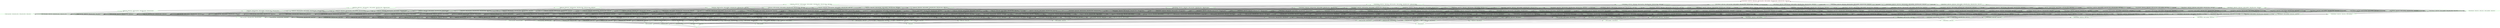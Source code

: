 digraph G {
splines="line"
rankdir=BT
"{'rtable_Released', 'rtable_Price', 'rtable_Genre', 'rtable_Song_Name', 'rtable_CopyRight', 'rtable_Album_Name', 'rtable_Artist_Name', 'rtable_Time'}" [shape=box];
"set()" [shape=box];
"set()" [color=green];
"set()" -> "{'rtable_Song_Name'}";
"set()" -> "{'rtable_Artist_Name'}";
"set()" -> "{'rtable_Album_Name'}";
"set()" -> "{'rtable_Genre'}";
"set()" -> "{'rtable_Price'}";
"set()" -> "{'rtable_CopyRight'}";
"set()" -> "{'rtable_Time'}";
"set()" -> "{'rtable_Released'}";
"{'rtable_Song_Name'}" [color=green];
"{'rtable_Song_Name'}" -> "{'rtable_Song_Name', 'rtable_Artist_Name'}";
"{'rtable_Song_Name'}" -> "{'rtable_Song_Name', 'rtable_Album_Name'}";
"{'rtable_Song_Name'}" -> "{'rtable_Song_Name', 'rtable_Genre'}";
"{'rtable_Song_Name'}" -> "{'rtable_Song_Name', 'rtable_Price'}";
"{'rtable_Song_Name'}" -> "{'rtable_Song_Name', 'rtable_CopyRight'}";
"{'rtable_Song_Name'}" -> "{'rtable_Song_Name', 'rtable_Time'}";
"{'rtable_Song_Name'}" -> "{'rtable_Song_Name', 'rtable_Released'}";
"{'rtable_Artist_Name'}" [color=green];
"{'rtable_Artist_Name'}" -> "{'rtable_Song_Name', 'rtable_Artist_Name'}";
"{'rtable_Artist_Name'}" -> "{'rtable_Album_Name', 'rtable_Artist_Name'}";
"{'rtable_Artist_Name'}" -> "{'rtable_Artist_Name', 'rtable_Genre'}";
"{'rtable_Artist_Name'}" -> "{'rtable_Price', 'rtable_Artist_Name'}";
"{'rtable_Artist_Name'}" -> "{'rtable_CopyRight', 'rtable_Artist_Name'}";
"{'rtable_Artist_Name'}" -> "{'rtable_Artist_Name', 'rtable_Time'}";
"{'rtable_Artist_Name'}" -> "{'rtable_Artist_Name', 'rtable_Released'}";
"{'rtable_Album_Name'}" [color=green];
"{'rtable_Album_Name'}" -> "{'rtable_Song_Name', 'rtable_Album_Name'}";
"{'rtable_Album_Name'}" -> "{'rtable_Album_Name', 'rtable_Artist_Name'}";
"{'rtable_Album_Name'}" -> "{'rtable_Album_Name', 'rtable_Genre'}";
"{'rtable_Album_Name'}" -> "{'rtable_Price', 'rtable_Album_Name'}";
"{'rtable_Album_Name'}" -> "{'rtable_CopyRight', 'rtable_Album_Name'}";
"{'rtable_Album_Name'}" -> "{'rtable_Album_Name', 'rtable_Time'}";
"{'rtable_Album_Name'}" -> "{'rtable_Album_Name', 'rtable_Released'}";
"{'rtable_Genre'}" [color=green];
"{'rtable_Genre'}" -> "{'rtable_Song_Name', 'rtable_Genre'}";
"{'rtable_Genre'}" -> "{'rtable_Artist_Name', 'rtable_Genre'}";
"{'rtable_Genre'}" -> "{'rtable_Album_Name', 'rtable_Genre'}";
"{'rtable_Genre'}" -> "{'rtable_Price', 'rtable_Genre'}";
"{'rtable_Genre'}" -> "{'rtable_CopyRight', 'rtable_Genre'}";
"{'rtable_Genre'}" -> "{'rtable_Genre', 'rtable_Time'}";
"{'rtable_Genre'}" -> "{'rtable_Genre', 'rtable_Released'}";
"{'rtable_Price'}" [color=green];
"{'rtable_Price'}" -> "{'rtable_Song_Name', 'rtable_Price'}";
"{'rtable_Price'}" -> "{'rtable_Price', 'rtable_Artist_Name'}";
"{'rtable_Price'}" -> "{'rtable_Price', 'rtable_Album_Name'}";
"{'rtable_Price'}" -> "{'rtable_Price', 'rtable_Genre'}";
"{'rtable_Price'}" -> "{'rtable_Price', 'rtable_CopyRight'}";
"{'rtable_Price'}" -> "{'rtable_Price', 'rtable_Time'}";
"{'rtable_Price'}" -> "{'rtable_Price', 'rtable_Released'}";
"{'rtable_CopyRight'}" [color=green];
"{'rtable_CopyRight'}" -> "{'rtable_Song_Name', 'rtable_CopyRight'}";
"{'rtable_CopyRight'}" -> "{'rtable_CopyRight', 'rtable_Artist_Name'}";
"{'rtable_CopyRight'}" -> "{'rtable_CopyRight', 'rtable_Album_Name'}";
"{'rtable_CopyRight'}" -> "{'rtable_CopyRight', 'rtable_Genre'}";
"{'rtable_CopyRight'}" -> "{'rtable_Price', 'rtable_CopyRight'}";
"{'rtable_CopyRight'}" -> "{'rtable_CopyRight', 'rtable_Time'}";
"{'rtable_CopyRight'}" -> "{'rtable_CopyRight', 'rtable_Released'}";
"{'rtable_Time'}" [color=green];
"{'rtable_Time'}" -> "{'rtable_Song_Name', 'rtable_Time'}";
"{'rtable_Time'}" -> "{'rtable_Artist_Name', 'rtable_Time'}";
"{'rtable_Time'}" -> "{'rtable_Album_Name', 'rtable_Time'}";
"{'rtable_Time'}" -> "{'rtable_Genre', 'rtable_Time'}";
"{'rtable_Time'}" -> "{'rtable_Price', 'rtable_Time'}";
"{'rtable_Time'}" -> "{'rtable_CopyRight', 'rtable_Time'}";
"{'rtable_Time'}" -> "{'rtable_Released', 'rtable_Time'}";
"{'rtable_Released'}" [color=green];
"{'rtable_Released'}" -> "{'rtable_Song_Name', 'rtable_Released'}";
"{'rtable_Released'}" -> "{'rtable_Artist_Name', 'rtable_Released'}";
"{'rtable_Released'}" -> "{'rtable_Album_Name', 'rtable_Released'}";
"{'rtable_Released'}" -> "{'rtable_Genre', 'rtable_Released'}";
"{'rtable_Released'}" -> "{'rtable_Price', 'rtable_Released'}";
"{'rtable_Released'}" -> "{'rtable_CopyRight', 'rtable_Released'}";
"{'rtable_Released'}" -> "{'rtable_Released', 'rtable_Time'}";
"{'rtable_Song_Name', 'rtable_Artist_Name'}" [color=green];
"{'rtable_Song_Name', 'rtable_Artist_Name'}" -> "{'rtable_Song_Name', 'rtable_Album_Name', 'rtable_Artist_Name'}";
"{'rtable_Song_Name', 'rtable_Artist_Name'}" -> "{'rtable_Song_Name', 'rtable_Artist_Name', 'rtable_Genre'}";
"{'rtable_Song_Name', 'rtable_Artist_Name'}" -> "{'rtable_Song_Name', 'rtable_Price', 'rtable_Artist_Name'}";
"{'rtable_Song_Name', 'rtable_Artist_Name'}" -> "{'rtable_Song_Name', 'rtable_CopyRight', 'rtable_Artist_Name'}";
"{'rtable_Song_Name', 'rtable_Artist_Name'}" -> "{'rtable_Song_Name', 'rtable_Artist_Name', 'rtable_Time'}";
"{'rtable_Song_Name', 'rtable_Artist_Name'}" -> "{'rtable_Song_Name', 'rtable_Artist_Name', 'rtable_Released'}";
"{'rtable_Song_Name', 'rtable_Album_Name'}" [color=green];
"{'rtable_Song_Name', 'rtable_Album_Name'}" -> "{'rtable_Song_Name', 'rtable_Album_Name', 'rtable_Artist_Name'}";
"{'rtable_Song_Name', 'rtable_Album_Name'}" -> "{'rtable_Song_Name', 'rtable_Album_Name', 'rtable_Genre'}";
"{'rtable_Song_Name', 'rtable_Album_Name'}" -> "{'rtable_Song_Name', 'rtable_Price', 'rtable_Album_Name'}";
"{'rtable_Song_Name', 'rtable_Album_Name'}" -> "{'rtable_Song_Name', 'rtable_CopyRight', 'rtable_Album_Name'}";
"{'rtable_Song_Name', 'rtable_Album_Name'}" -> "{'rtable_Song_Name', 'rtable_Album_Name', 'rtable_Time'}";
"{'rtable_Song_Name', 'rtable_Album_Name'}" -> "{'rtable_Song_Name', 'rtable_Album_Name', 'rtable_Released'}";
"{'rtable_Song_Name', 'rtable_Genre'}" [color=green];
"{'rtable_Song_Name', 'rtable_Genre'}" -> "{'rtable_Song_Name', 'rtable_Artist_Name', 'rtable_Genre'}";
"{'rtable_Song_Name', 'rtable_Genre'}" -> "{'rtable_Song_Name', 'rtable_Album_Name', 'rtable_Genre'}";
"{'rtable_Song_Name', 'rtable_Genre'}" -> "{'rtable_Song_Name', 'rtable_Price', 'rtable_Genre'}";
"{'rtable_Song_Name', 'rtable_Genre'}" -> "{'rtable_Song_Name', 'rtable_CopyRight', 'rtable_Genre'}";
"{'rtable_Song_Name', 'rtable_Genre'}" -> "{'rtable_Song_Name', 'rtable_Genre', 'rtable_Time'}";
"{'rtable_Song_Name', 'rtable_Genre'}" -> "{'rtable_Song_Name', 'rtable_Genre', 'rtable_Released'}";
"{'rtable_Song_Name', 'rtable_Price'}" [color=green];
"{'rtable_Song_Name', 'rtable_Price'}" -> "{'rtable_Song_Name', 'rtable_Price', 'rtable_Artist_Name'}";
"{'rtable_Song_Name', 'rtable_Price'}" -> "{'rtable_Song_Name', 'rtable_Price', 'rtable_Album_Name'}";
"{'rtable_Song_Name', 'rtable_Price'}" -> "{'rtable_Song_Name', 'rtable_Price', 'rtable_Genre'}";
"{'rtable_Song_Name', 'rtable_Price'}" -> "{'rtable_Song_Name', 'rtable_Price', 'rtable_CopyRight'}";
"{'rtable_Song_Name', 'rtable_Price'}" -> "{'rtable_Song_Name', 'rtable_Price', 'rtable_Time'}";
"{'rtable_Song_Name', 'rtable_Price'}" -> "{'rtable_Song_Name', 'rtable_Price', 'rtable_Released'}";
"{'rtable_Song_Name', 'rtable_CopyRight'}" [color=green];
"{'rtable_Song_Name', 'rtable_CopyRight'}" -> "{'rtable_Song_Name', 'rtable_CopyRight', 'rtable_Artist_Name'}";
"{'rtable_Song_Name', 'rtable_CopyRight'}" -> "{'rtable_Song_Name', 'rtable_CopyRight', 'rtable_Album_Name'}";
"{'rtable_Song_Name', 'rtable_CopyRight'}" -> "{'rtable_Song_Name', 'rtable_CopyRight', 'rtable_Genre'}";
"{'rtable_Song_Name', 'rtable_CopyRight'}" -> "{'rtable_Song_Name', 'rtable_Price', 'rtable_CopyRight'}";
"{'rtable_Song_Name', 'rtable_CopyRight'}" -> "{'rtable_Song_Name', 'rtable_CopyRight', 'rtable_Time'}";
"{'rtable_Song_Name', 'rtable_CopyRight'}" -> "{'rtable_Song_Name', 'rtable_CopyRight', 'rtable_Released'}";
"{'rtable_Song_Name', 'rtable_Time'}" [color=green];
"{'rtable_Song_Name', 'rtable_Time'}" -> "{'rtable_Song_Name', 'rtable_Artist_Name', 'rtable_Time'}";
"{'rtable_Song_Name', 'rtable_Time'}" -> "{'rtable_Song_Name', 'rtable_Album_Name', 'rtable_Time'}";
"{'rtable_Song_Name', 'rtable_Time'}" -> "{'rtable_Song_Name', 'rtable_Genre', 'rtable_Time'}";
"{'rtable_Song_Name', 'rtable_Time'}" -> "{'rtable_Song_Name', 'rtable_Price', 'rtable_Time'}";
"{'rtable_Song_Name', 'rtable_Time'}" -> "{'rtable_Song_Name', 'rtable_CopyRight', 'rtable_Time'}";
"{'rtable_Song_Name', 'rtable_Time'}" -> "{'rtable_Released', 'rtable_Song_Name', 'rtable_Time'}";
"{'rtable_Song_Name', 'rtable_Released'}" [color=green];
"{'rtable_Song_Name', 'rtable_Released'}" -> "{'rtable_Song_Name', 'rtable_Artist_Name', 'rtable_Released'}";
"{'rtable_Song_Name', 'rtable_Released'}" -> "{'rtable_Song_Name', 'rtable_Album_Name', 'rtable_Released'}";
"{'rtable_Song_Name', 'rtable_Released'}" -> "{'rtable_Song_Name', 'rtable_Genre', 'rtable_Released'}";
"{'rtable_Song_Name', 'rtable_Released'}" -> "{'rtable_Song_Name', 'rtable_Price', 'rtable_Released'}";
"{'rtable_Song_Name', 'rtable_Released'}" -> "{'rtable_Song_Name', 'rtable_CopyRight', 'rtable_Released'}";
"{'rtable_Song_Name', 'rtable_Released'}" -> "{'rtable_Released', 'rtable_Song_Name', 'rtable_Time'}";
"{'rtable_Album_Name', 'rtable_Artist_Name'}" [color=green];
"{'rtable_Album_Name', 'rtable_Artist_Name'}" -> "{'rtable_Song_Name', 'rtable_Album_Name', 'rtable_Artist_Name'}";
"{'rtable_Album_Name', 'rtable_Artist_Name'}" -> "{'rtable_Album_Name', 'rtable_Artist_Name', 'rtable_Genre'}";
"{'rtable_Album_Name', 'rtable_Artist_Name'}" -> "{'rtable_Price', 'rtable_Album_Name', 'rtable_Artist_Name'}";
"{'rtable_Album_Name', 'rtable_Artist_Name'}" -> "{'rtable_CopyRight', 'rtable_Album_Name', 'rtable_Artist_Name'}";
"{'rtable_Album_Name', 'rtable_Artist_Name'}" -> "{'rtable_Album_Name', 'rtable_Artist_Name', 'rtable_Time'}";
"{'rtable_Album_Name', 'rtable_Artist_Name'}" -> "{'rtable_Album_Name', 'rtable_Artist_Name', 'rtable_Released'}";
"{'rtable_Artist_Name', 'rtable_Genre'}" [color=green];
"{'rtable_Artist_Name', 'rtable_Genre'}" -> "{'rtable_Song_Name', 'rtable_Artist_Name', 'rtable_Genre'}";
"{'rtable_Artist_Name', 'rtable_Genre'}" -> "{'rtable_Album_Name', 'rtable_Artist_Name', 'rtable_Genre'}";
"{'rtable_Artist_Name', 'rtable_Genre'}" -> "{'rtable_Price', 'rtable_Artist_Name', 'rtable_Genre'}";
"{'rtable_Artist_Name', 'rtable_Genre'}" -> "{'rtable_CopyRight', 'rtable_Artist_Name', 'rtable_Genre'}";
"{'rtable_Artist_Name', 'rtable_Genre'}" -> "{'rtable_Artist_Name', 'rtable_Genre', 'rtable_Time'}";
"{'rtable_Artist_Name', 'rtable_Genre'}" -> "{'rtable_Artist_Name', 'rtable_Genre', 'rtable_Released'}";
"{'rtable_Price', 'rtable_Artist_Name'}" [color=green];
"{'rtable_Price', 'rtable_Artist_Name'}" -> "{'rtable_Song_Name', 'rtable_Price', 'rtable_Artist_Name'}";
"{'rtable_Price', 'rtable_Artist_Name'}" -> "{'rtable_Price', 'rtable_Album_Name', 'rtable_Artist_Name'}";
"{'rtable_Price', 'rtable_Artist_Name'}" -> "{'rtable_Price', 'rtable_Artist_Name', 'rtable_Genre'}";
"{'rtable_Price', 'rtable_Artist_Name'}" -> "{'rtable_Price', 'rtable_Artist_Name', 'rtable_CopyRight'}";
"{'rtable_Price', 'rtable_Artist_Name'}" -> "{'rtable_Price', 'rtable_Artist_Name', 'rtable_Time'}";
"{'rtable_Price', 'rtable_Artist_Name'}" -> "{'rtable_Price', 'rtable_Artist_Name', 'rtable_Released'}";
"{'rtable_CopyRight', 'rtable_Artist_Name'}" [color=green];
"{'rtable_CopyRight', 'rtable_Artist_Name'}" -> "{'rtable_Song_Name', 'rtable_CopyRight', 'rtable_Artist_Name'}";
"{'rtable_CopyRight', 'rtable_Artist_Name'}" -> "{'rtable_CopyRight', 'rtable_Album_Name', 'rtable_Artist_Name'}";
"{'rtable_CopyRight', 'rtable_Artist_Name'}" -> "{'rtable_CopyRight', 'rtable_Artist_Name', 'rtable_Genre'}";
"{'rtable_CopyRight', 'rtable_Artist_Name'}" -> "{'rtable_Price', 'rtable_Artist_Name', 'rtable_CopyRight'}";
"{'rtable_CopyRight', 'rtable_Artist_Name'}" -> "{'rtable_CopyRight', 'rtable_Artist_Name', 'rtable_Time'}";
"{'rtable_CopyRight', 'rtable_Artist_Name'}" -> "{'rtable_CopyRight', 'rtable_Artist_Name', 'rtable_Released'}";
"{'rtable_Artist_Name', 'rtable_Time'}" [color=green];
"{'rtable_Artist_Name', 'rtable_Time'}" -> "{'rtable_Song_Name', 'rtable_Artist_Name', 'rtable_Time'}";
"{'rtable_Artist_Name', 'rtable_Time'}" -> "{'rtable_Album_Name', 'rtable_Artist_Name', 'rtable_Time'}";
"{'rtable_Artist_Name', 'rtable_Time'}" -> "{'rtable_Artist_Name', 'rtable_Genre', 'rtable_Time'}";
"{'rtable_Artist_Name', 'rtable_Time'}" -> "{'rtable_Price', 'rtable_Artist_Name', 'rtable_Time'}";
"{'rtable_Artist_Name', 'rtable_Time'}" -> "{'rtable_CopyRight', 'rtable_Artist_Name', 'rtable_Time'}";
"{'rtable_Artist_Name', 'rtable_Time'}" -> "{'rtable_Released', 'rtable_Artist_Name', 'rtable_Time'}";
"{'rtable_Artist_Name', 'rtable_Released'}" [color=green];
"{'rtable_Artist_Name', 'rtable_Released'}" -> "{'rtable_Song_Name', 'rtable_Artist_Name', 'rtable_Released'}";
"{'rtable_Artist_Name', 'rtable_Released'}" -> "{'rtable_Album_Name', 'rtable_Artist_Name', 'rtable_Released'}";
"{'rtable_Artist_Name', 'rtable_Released'}" -> "{'rtable_Artist_Name', 'rtable_Genre', 'rtable_Released'}";
"{'rtable_Artist_Name', 'rtable_Released'}" -> "{'rtable_Price', 'rtable_Artist_Name', 'rtable_Released'}";
"{'rtable_Artist_Name', 'rtable_Released'}" -> "{'rtable_CopyRight', 'rtable_Artist_Name', 'rtable_Released'}";
"{'rtable_Artist_Name', 'rtable_Released'}" -> "{'rtable_Released', 'rtable_Artist_Name', 'rtable_Time'}";
"{'rtable_Album_Name', 'rtable_Genre'}" [color=green];
"{'rtable_Album_Name', 'rtable_Genre'}" -> "{'rtable_Song_Name', 'rtable_Album_Name', 'rtable_Genre'}";
"{'rtable_Album_Name', 'rtable_Genre'}" -> "{'rtable_Album_Name', 'rtable_Artist_Name', 'rtable_Genre'}";
"{'rtable_Album_Name', 'rtable_Genre'}" -> "{'rtable_Price', 'rtable_Album_Name', 'rtable_Genre'}";
"{'rtable_Album_Name', 'rtable_Genre'}" -> "{'rtable_CopyRight', 'rtable_Album_Name', 'rtable_Genre'}";
"{'rtable_Album_Name', 'rtable_Genre'}" -> "{'rtable_Album_Name', 'rtable_Genre', 'rtable_Time'}";
"{'rtable_Album_Name', 'rtable_Genre'}" -> "{'rtable_Album_Name', 'rtable_Genre', 'rtable_Released'}";
"{'rtable_Price', 'rtable_Album_Name'}" [color=green];
"{'rtable_Price', 'rtable_Album_Name'}" -> "{'rtable_Song_Name', 'rtable_Price', 'rtable_Album_Name'}";
"{'rtable_Price', 'rtable_Album_Name'}" -> "{'rtable_Price', 'rtable_Album_Name', 'rtable_Artist_Name'}";
"{'rtable_Price', 'rtable_Album_Name'}" -> "{'rtable_Price', 'rtable_Album_Name', 'rtable_Genre'}";
"{'rtable_Price', 'rtable_Album_Name'}" -> "{'rtable_Price', 'rtable_Album_Name', 'rtable_CopyRight'}";
"{'rtable_Price', 'rtable_Album_Name'}" -> "{'rtable_Price', 'rtable_Album_Name', 'rtable_Time'}";
"{'rtable_Price', 'rtable_Album_Name'}" -> "{'rtable_Price', 'rtable_Album_Name', 'rtable_Released'}";
"{'rtable_CopyRight', 'rtable_Album_Name'}" [color=green];
"{'rtable_CopyRight', 'rtable_Album_Name'}" -> "{'rtable_Song_Name', 'rtable_CopyRight', 'rtable_Album_Name'}";
"{'rtable_CopyRight', 'rtable_Album_Name'}" -> "{'rtable_CopyRight', 'rtable_Album_Name', 'rtable_Artist_Name'}";
"{'rtable_CopyRight', 'rtable_Album_Name'}" -> "{'rtable_CopyRight', 'rtable_Album_Name', 'rtable_Genre'}";
"{'rtable_CopyRight', 'rtable_Album_Name'}" -> "{'rtable_Price', 'rtable_Album_Name', 'rtable_CopyRight'}";
"{'rtable_CopyRight', 'rtable_Album_Name'}" -> "{'rtable_CopyRight', 'rtable_Album_Name', 'rtable_Time'}";
"{'rtable_CopyRight', 'rtable_Album_Name'}" -> "{'rtable_CopyRight', 'rtable_Album_Name', 'rtable_Released'}";
"{'rtable_Album_Name', 'rtable_Time'}" [color=green];
"{'rtable_Album_Name', 'rtable_Time'}" -> "{'rtable_Song_Name', 'rtable_Album_Name', 'rtable_Time'}";
"{'rtable_Album_Name', 'rtable_Time'}" -> "{'rtable_Album_Name', 'rtable_Artist_Name', 'rtable_Time'}";
"{'rtable_Album_Name', 'rtable_Time'}" -> "{'rtable_Album_Name', 'rtable_Genre', 'rtable_Time'}";
"{'rtable_Album_Name', 'rtable_Time'}" -> "{'rtable_Price', 'rtable_Album_Name', 'rtable_Time'}";
"{'rtable_Album_Name', 'rtable_Time'}" -> "{'rtable_CopyRight', 'rtable_Album_Name', 'rtable_Time'}";
"{'rtable_Album_Name', 'rtable_Time'}" -> "{'rtable_Released', 'rtable_Album_Name', 'rtable_Time'}";
"{'rtable_Album_Name', 'rtable_Released'}" [color=green];
"{'rtable_Album_Name', 'rtable_Released'}" -> "{'rtable_Song_Name', 'rtable_Album_Name', 'rtable_Released'}";
"{'rtable_Album_Name', 'rtable_Released'}" -> "{'rtable_Album_Name', 'rtable_Artist_Name', 'rtable_Released'}";
"{'rtable_Album_Name', 'rtable_Released'}" -> "{'rtable_Album_Name', 'rtable_Genre', 'rtable_Released'}";
"{'rtable_Album_Name', 'rtable_Released'}" -> "{'rtable_Price', 'rtable_Album_Name', 'rtable_Released'}";
"{'rtable_Album_Name', 'rtable_Released'}" -> "{'rtable_CopyRight', 'rtable_Album_Name', 'rtable_Released'}";
"{'rtable_Album_Name', 'rtable_Released'}" -> "{'rtable_Released', 'rtable_Album_Name', 'rtable_Time'}";
"{'rtable_Price', 'rtable_Genre'}" [color=green];
"{'rtable_Price', 'rtable_Genre'}" -> "{'rtable_Song_Name', 'rtable_Price', 'rtable_Genre'}";
"{'rtable_Price', 'rtable_Genre'}" -> "{'rtable_Price', 'rtable_Artist_Name', 'rtable_Genre'}";
"{'rtable_Price', 'rtable_Genre'}" -> "{'rtable_Price', 'rtable_Album_Name', 'rtable_Genre'}";
"{'rtable_Price', 'rtable_Genre'}" -> "{'rtable_Price', 'rtable_Genre', 'rtable_CopyRight'}";
"{'rtable_Price', 'rtable_Genre'}" -> "{'rtable_Price', 'rtable_Genre', 'rtable_Time'}";
"{'rtable_Price', 'rtable_Genre'}" -> "{'rtable_Price', 'rtable_Genre', 'rtable_Released'}";
"{'rtable_CopyRight', 'rtable_Genre'}" [color=green];
"{'rtable_CopyRight', 'rtable_Genre'}" -> "{'rtable_Song_Name', 'rtable_CopyRight', 'rtable_Genre'}";
"{'rtable_CopyRight', 'rtable_Genre'}" -> "{'rtable_CopyRight', 'rtable_Artist_Name', 'rtable_Genre'}";
"{'rtable_CopyRight', 'rtable_Genre'}" -> "{'rtable_CopyRight', 'rtable_Album_Name', 'rtable_Genre'}";
"{'rtable_CopyRight', 'rtable_Genre'}" -> "{'rtable_Price', 'rtable_Genre', 'rtable_CopyRight'}";
"{'rtable_CopyRight', 'rtable_Genre'}" -> "{'rtable_CopyRight', 'rtable_Genre', 'rtable_Time'}";
"{'rtable_CopyRight', 'rtable_Genre'}" -> "{'rtable_CopyRight', 'rtable_Genre', 'rtable_Released'}";
"{'rtable_Genre', 'rtable_Time'}" [color=green];
"{'rtable_Genre', 'rtable_Time'}" -> "{'rtable_Song_Name', 'rtable_Genre', 'rtable_Time'}";
"{'rtable_Genre', 'rtable_Time'}" -> "{'rtable_Artist_Name', 'rtable_Genre', 'rtable_Time'}";
"{'rtable_Genre', 'rtable_Time'}" -> "{'rtable_Album_Name', 'rtable_Genre', 'rtable_Time'}";
"{'rtable_Genre', 'rtable_Time'}" -> "{'rtable_Price', 'rtable_Genre', 'rtable_Time'}";
"{'rtable_Genre', 'rtable_Time'}" -> "{'rtable_CopyRight', 'rtable_Genre', 'rtable_Time'}";
"{'rtable_Genre', 'rtable_Time'}" -> "{'rtable_Released', 'rtable_Genre', 'rtable_Time'}";
"{'rtable_Genre', 'rtable_Released'}" [color=green];
"{'rtable_Genre', 'rtable_Released'}" -> "{'rtable_Song_Name', 'rtable_Genre', 'rtable_Released'}";
"{'rtable_Genre', 'rtable_Released'}" -> "{'rtable_Artist_Name', 'rtable_Genre', 'rtable_Released'}";
"{'rtable_Genre', 'rtable_Released'}" -> "{'rtable_Album_Name', 'rtable_Genre', 'rtable_Released'}";
"{'rtable_Genre', 'rtable_Released'}" -> "{'rtable_Price', 'rtable_Genre', 'rtable_Released'}";
"{'rtable_Genre', 'rtable_Released'}" -> "{'rtable_CopyRight', 'rtable_Genre', 'rtable_Released'}";
"{'rtable_Genre', 'rtable_Released'}" -> "{'rtable_Released', 'rtable_Genre', 'rtable_Time'}";
"{'rtable_Price', 'rtable_CopyRight'}" [color=green];
"{'rtable_Price', 'rtable_CopyRight'}" -> "{'rtable_Song_Name', 'rtable_Price', 'rtable_CopyRight'}";
"{'rtable_Price', 'rtable_CopyRight'}" -> "{'rtable_Price', 'rtable_Artist_Name', 'rtable_CopyRight'}";
"{'rtable_Price', 'rtable_CopyRight'}" -> "{'rtable_Price', 'rtable_Album_Name', 'rtable_CopyRight'}";
"{'rtable_Price', 'rtable_CopyRight'}" -> "{'rtable_Price', 'rtable_Genre', 'rtable_CopyRight'}";
"{'rtable_Price', 'rtable_CopyRight'}" -> "{'rtable_Price', 'rtable_Time', 'rtable_CopyRight'}";
"{'rtable_Price', 'rtable_CopyRight'}" -> "{'rtable_Released', 'rtable_Price', 'rtable_CopyRight'}";
"{'rtable_Price', 'rtable_Time'}" [color=green];
"{'rtable_Price', 'rtable_Time'}" -> "{'rtable_Song_Name', 'rtable_Price', 'rtable_Time'}";
"{'rtable_Price', 'rtable_Time'}" -> "{'rtable_Price', 'rtable_Artist_Name', 'rtable_Time'}";
"{'rtable_Price', 'rtable_Time'}" -> "{'rtable_Price', 'rtable_Album_Name', 'rtable_Time'}";
"{'rtable_Price', 'rtable_Time'}" -> "{'rtable_Price', 'rtable_Genre', 'rtable_Time'}";
"{'rtable_Price', 'rtable_Time'}" -> "{'rtable_Price', 'rtable_Time', 'rtable_CopyRight'}";
"{'rtable_Price', 'rtable_Time'}" -> "{'rtable_Released', 'rtable_Price', 'rtable_Time'}";
"{'rtable_Price', 'rtable_Released'}" [color=green];
"{'rtable_Price', 'rtable_Released'}" -> "{'rtable_Song_Name', 'rtable_Price', 'rtable_Released'}";
"{'rtable_Price', 'rtable_Released'}" -> "{'rtable_Price', 'rtable_Artist_Name', 'rtable_Released'}";
"{'rtable_Price', 'rtable_Released'}" -> "{'rtable_Price', 'rtable_Album_Name', 'rtable_Released'}";
"{'rtable_Price', 'rtable_Released'}" -> "{'rtable_Price', 'rtable_Genre', 'rtable_Released'}";
"{'rtable_Price', 'rtable_Released'}" -> "{'rtable_Released', 'rtable_Price', 'rtable_CopyRight'}";
"{'rtable_Price', 'rtable_Released'}" -> "{'rtable_Released', 'rtable_Price', 'rtable_Time'}";
"{'rtable_CopyRight', 'rtable_Time'}" [color=green];
"{'rtable_CopyRight', 'rtable_Time'}" -> "{'rtable_Song_Name', 'rtable_CopyRight', 'rtable_Time'}";
"{'rtable_CopyRight', 'rtable_Time'}" -> "{'rtable_CopyRight', 'rtable_Artist_Name', 'rtable_Time'}";
"{'rtable_CopyRight', 'rtable_Time'}" -> "{'rtable_CopyRight', 'rtable_Album_Name', 'rtable_Time'}";
"{'rtable_CopyRight', 'rtable_Time'}" -> "{'rtable_CopyRight', 'rtable_Genre', 'rtable_Time'}";
"{'rtable_CopyRight', 'rtable_Time'}" -> "{'rtable_Price', 'rtable_Time', 'rtable_CopyRight'}";
"{'rtable_CopyRight', 'rtable_Time'}" -> "{'rtable_Released', 'rtable_CopyRight', 'rtable_Time'}";
"{'rtable_CopyRight', 'rtable_Released'}" [color=green];
"{'rtable_CopyRight', 'rtable_Released'}" -> "{'rtable_Song_Name', 'rtable_CopyRight', 'rtable_Released'}";
"{'rtable_CopyRight', 'rtable_Released'}" -> "{'rtable_CopyRight', 'rtable_Artist_Name', 'rtable_Released'}";
"{'rtable_CopyRight', 'rtable_Released'}" -> "{'rtable_CopyRight', 'rtable_Album_Name', 'rtable_Released'}";
"{'rtable_CopyRight', 'rtable_Released'}" -> "{'rtable_CopyRight', 'rtable_Genre', 'rtable_Released'}";
"{'rtable_CopyRight', 'rtable_Released'}" -> "{'rtable_Released', 'rtable_Price', 'rtable_CopyRight'}";
"{'rtable_CopyRight', 'rtable_Released'}" -> "{'rtable_Released', 'rtable_CopyRight', 'rtable_Time'}";
"{'rtable_Released', 'rtable_Time'}" [color=green];
"{'rtable_Released', 'rtable_Time'}" -> "{'rtable_Released', 'rtable_Song_Name', 'rtable_Time'}";
"{'rtable_Released', 'rtable_Time'}" -> "{'rtable_Released', 'rtable_Artist_Name', 'rtable_Time'}";
"{'rtable_Released', 'rtable_Time'}" -> "{'rtable_Released', 'rtable_Album_Name', 'rtable_Time'}";
"{'rtable_Released', 'rtable_Time'}" -> "{'rtable_Released', 'rtable_Genre', 'rtable_Time'}";
"{'rtable_Released', 'rtable_Time'}" -> "{'rtable_Released', 'rtable_Price', 'rtable_Time'}";
"{'rtable_Released', 'rtable_Time'}" -> "{'rtable_Released', 'rtable_CopyRight', 'rtable_Time'}";
"{'rtable_Song_Name', 'rtable_Album_Name', 'rtable_Artist_Name'}" [color=green];
"{'rtable_Song_Name', 'rtable_Album_Name', 'rtable_Artist_Name'}" -> "{'rtable_Song_Name', 'rtable_Album_Name', 'rtable_Artist_Name', 'rtable_Genre'}";
"{'rtable_Song_Name', 'rtable_Album_Name', 'rtable_Artist_Name'}" -> "{'rtable_Song_Name', 'rtable_Price', 'rtable_Album_Name', 'rtable_Artist_Name'}";
"{'rtable_Song_Name', 'rtable_Album_Name', 'rtable_Artist_Name'}" -> "{'rtable_Song_Name', 'rtable_CopyRight', 'rtable_Album_Name', 'rtable_Artist_Name'}";
"{'rtable_Song_Name', 'rtable_Album_Name', 'rtable_Artist_Name'}" -> "{'rtable_Song_Name', 'rtable_Album_Name', 'rtable_Artist_Name', 'rtable_Time'}";
"{'rtable_Song_Name', 'rtable_Album_Name', 'rtable_Artist_Name'}" -> "{'rtable_Song_Name', 'rtable_Album_Name', 'rtable_Artist_Name', 'rtable_Released'}";
"{'rtable_Song_Name', 'rtable_Artist_Name', 'rtable_Genre'}" [color=green];
"{'rtable_Song_Name', 'rtable_Artist_Name', 'rtable_Genre'}" -> "{'rtable_Song_Name', 'rtable_Album_Name', 'rtable_Artist_Name', 'rtable_Genre'}";
"{'rtable_Song_Name', 'rtable_Artist_Name', 'rtable_Genre'}" -> "{'rtable_Song_Name', 'rtable_Price', 'rtable_Artist_Name', 'rtable_Genre'}";
"{'rtable_Song_Name', 'rtable_Artist_Name', 'rtable_Genre'}" -> "{'rtable_Song_Name', 'rtable_CopyRight', 'rtable_Artist_Name', 'rtable_Genre'}";
"{'rtable_Song_Name', 'rtable_Artist_Name', 'rtable_Genre'}" -> "{'rtable_Song_Name', 'rtable_Artist_Name', 'rtable_Genre', 'rtable_Time'}";
"{'rtable_Song_Name', 'rtable_Artist_Name', 'rtable_Genre'}" -> "{'rtable_Song_Name', 'rtable_Artist_Name', 'rtable_Genre', 'rtable_Released'}";
"{'rtable_Song_Name', 'rtable_Price', 'rtable_Artist_Name'}" [color=green];
"{'rtable_Song_Name', 'rtable_Price', 'rtable_Artist_Name'}" -> "{'rtable_Song_Name', 'rtable_Price', 'rtable_Album_Name', 'rtable_Artist_Name'}";
"{'rtable_Song_Name', 'rtable_Price', 'rtable_Artist_Name'}" -> "{'rtable_Song_Name', 'rtable_Price', 'rtable_Artist_Name', 'rtable_Genre'}";
"{'rtable_Song_Name', 'rtable_Price', 'rtable_Artist_Name'}" -> "{'rtable_Song_Name', 'rtable_Price', 'rtable_Artist_Name', 'rtable_CopyRight'}";
"{'rtable_Song_Name', 'rtable_Price', 'rtable_Artist_Name'}" -> "{'rtable_Song_Name', 'rtable_Price', 'rtable_Artist_Name', 'rtable_Time'}";
"{'rtable_Song_Name', 'rtable_Price', 'rtable_Artist_Name'}" -> "{'rtable_Song_Name', 'rtable_Price', 'rtable_Artist_Name', 'rtable_Released'}";
"{'rtable_Song_Name', 'rtable_CopyRight', 'rtable_Artist_Name'}" [color=green];
"{'rtable_Song_Name', 'rtable_CopyRight', 'rtable_Artist_Name'}" -> "{'rtable_Song_Name', 'rtable_CopyRight', 'rtable_Album_Name', 'rtable_Artist_Name'}";
"{'rtable_Song_Name', 'rtable_CopyRight', 'rtable_Artist_Name'}" -> "{'rtable_Song_Name', 'rtable_CopyRight', 'rtable_Artist_Name', 'rtable_Genre'}";
"{'rtable_Song_Name', 'rtable_CopyRight', 'rtable_Artist_Name'}" -> "{'rtable_Song_Name', 'rtable_Price', 'rtable_Artist_Name', 'rtable_CopyRight'}";
"{'rtable_Song_Name', 'rtable_CopyRight', 'rtable_Artist_Name'}" -> "{'rtable_Song_Name', 'rtable_CopyRight', 'rtable_Artist_Name', 'rtable_Time'}";
"{'rtable_Song_Name', 'rtable_CopyRight', 'rtable_Artist_Name'}" -> "{'rtable_Song_Name', 'rtable_CopyRight', 'rtable_Artist_Name', 'rtable_Released'}";
"{'rtable_Song_Name', 'rtable_Artist_Name', 'rtable_Time'}" [color=green];
"{'rtable_Song_Name', 'rtable_Artist_Name', 'rtable_Time'}" -> "{'rtable_Song_Name', 'rtable_Album_Name', 'rtable_Artist_Name', 'rtable_Time'}";
"{'rtable_Song_Name', 'rtable_Artist_Name', 'rtable_Time'}" -> "{'rtable_Song_Name', 'rtable_Artist_Name', 'rtable_Genre', 'rtable_Time'}";
"{'rtable_Song_Name', 'rtable_Artist_Name', 'rtable_Time'}" -> "{'rtable_Song_Name', 'rtable_Price', 'rtable_Artist_Name', 'rtable_Time'}";
"{'rtable_Song_Name', 'rtable_Artist_Name', 'rtable_Time'}" -> "{'rtable_Song_Name', 'rtable_CopyRight', 'rtable_Artist_Name', 'rtable_Time'}";
"{'rtable_Song_Name', 'rtable_Artist_Name', 'rtable_Time'}" -> "{'rtable_Released', 'rtable_Song_Name', 'rtable_Artist_Name', 'rtable_Time'}";
"{'rtable_Song_Name', 'rtable_Artist_Name', 'rtable_Released'}" [color=green];
"{'rtable_Song_Name', 'rtable_Artist_Name', 'rtable_Released'}" -> "{'rtable_Song_Name', 'rtable_Album_Name', 'rtable_Artist_Name', 'rtable_Released'}";
"{'rtable_Song_Name', 'rtable_Artist_Name', 'rtable_Released'}" -> "{'rtable_Song_Name', 'rtable_Artist_Name', 'rtable_Genre', 'rtable_Released'}";
"{'rtable_Song_Name', 'rtable_Artist_Name', 'rtable_Released'}" -> "{'rtable_Song_Name', 'rtable_Price', 'rtable_Artist_Name', 'rtable_Released'}";
"{'rtable_Song_Name', 'rtable_Artist_Name', 'rtable_Released'}" -> "{'rtable_Song_Name', 'rtable_CopyRight', 'rtable_Artist_Name', 'rtable_Released'}";
"{'rtable_Song_Name', 'rtable_Artist_Name', 'rtable_Released'}" -> "{'rtable_Released', 'rtable_Song_Name', 'rtable_Artist_Name', 'rtable_Time'}";
"{'rtable_Song_Name', 'rtable_Album_Name', 'rtable_Genre'}" [color=green];
"{'rtable_Song_Name', 'rtable_Album_Name', 'rtable_Genre'}" -> "{'rtable_Song_Name', 'rtable_Album_Name', 'rtable_Artist_Name', 'rtable_Genre'}";
"{'rtable_Song_Name', 'rtable_Album_Name', 'rtable_Genre'}" -> "{'rtable_Song_Name', 'rtable_Price', 'rtable_Album_Name', 'rtable_Genre'}";
"{'rtable_Song_Name', 'rtable_Album_Name', 'rtable_Genre'}" -> "{'rtable_Song_Name', 'rtable_CopyRight', 'rtable_Album_Name', 'rtable_Genre'}";
"{'rtable_Song_Name', 'rtable_Album_Name', 'rtable_Genre'}" -> "{'rtable_Song_Name', 'rtable_Album_Name', 'rtable_Genre', 'rtable_Time'}";
"{'rtable_Song_Name', 'rtable_Album_Name', 'rtable_Genre'}" -> "{'rtable_Song_Name', 'rtable_Album_Name', 'rtable_Genre', 'rtable_Released'}";
"{'rtable_Song_Name', 'rtable_Price', 'rtable_Album_Name'}" [color=green];
"{'rtable_Song_Name', 'rtable_Price', 'rtable_Album_Name'}" -> "{'rtable_Song_Name', 'rtable_Price', 'rtable_Album_Name', 'rtable_Artist_Name'}";
"{'rtable_Song_Name', 'rtable_Price', 'rtable_Album_Name'}" -> "{'rtable_Song_Name', 'rtable_Price', 'rtable_Album_Name', 'rtable_Genre'}";
"{'rtable_Song_Name', 'rtable_Price', 'rtable_Album_Name'}" -> "{'rtable_Song_Name', 'rtable_Price', 'rtable_Album_Name', 'rtable_CopyRight'}";
"{'rtable_Song_Name', 'rtable_Price', 'rtable_Album_Name'}" -> "{'rtable_Song_Name', 'rtable_Price', 'rtable_Album_Name', 'rtable_Time'}";
"{'rtable_Song_Name', 'rtable_Price', 'rtable_Album_Name'}" -> "{'rtable_Song_Name', 'rtable_Price', 'rtable_Album_Name', 'rtable_Released'}";
"{'rtable_Song_Name', 'rtable_CopyRight', 'rtable_Album_Name'}" [color=green];
"{'rtable_Song_Name', 'rtable_CopyRight', 'rtable_Album_Name'}" -> "{'rtable_Song_Name', 'rtable_CopyRight', 'rtable_Album_Name', 'rtable_Artist_Name'}";
"{'rtable_Song_Name', 'rtable_CopyRight', 'rtable_Album_Name'}" -> "{'rtable_Song_Name', 'rtable_CopyRight', 'rtable_Album_Name', 'rtable_Genre'}";
"{'rtable_Song_Name', 'rtable_CopyRight', 'rtable_Album_Name'}" -> "{'rtable_Song_Name', 'rtable_Price', 'rtable_Album_Name', 'rtable_CopyRight'}";
"{'rtable_Song_Name', 'rtable_CopyRight', 'rtable_Album_Name'}" -> "{'rtable_Song_Name', 'rtable_CopyRight', 'rtable_Album_Name', 'rtable_Time'}";
"{'rtable_Song_Name', 'rtable_CopyRight', 'rtable_Album_Name'}" -> "{'rtable_Song_Name', 'rtable_CopyRight', 'rtable_Album_Name', 'rtable_Released'}";
"{'rtable_Song_Name', 'rtable_Album_Name', 'rtable_Time'}" [color=green];
"{'rtable_Song_Name', 'rtable_Album_Name', 'rtable_Time'}" -> "{'rtable_Song_Name', 'rtable_Album_Name', 'rtable_Artist_Name', 'rtable_Time'}";
"{'rtable_Song_Name', 'rtable_Album_Name', 'rtable_Time'}" -> "{'rtable_Song_Name', 'rtable_Album_Name', 'rtable_Genre', 'rtable_Time'}";
"{'rtable_Song_Name', 'rtable_Album_Name', 'rtable_Time'}" -> "{'rtable_Song_Name', 'rtable_Price', 'rtable_Album_Name', 'rtable_Time'}";
"{'rtable_Song_Name', 'rtable_Album_Name', 'rtable_Time'}" -> "{'rtable_Song_Name', 'rtable_CopyRight', 'rtable_Album_Name', 'rtable_Time'}";
"{'rtable_Song_Name', 'rtable_Album_Name', 'rtable_Time'}" -> "{'rtable_Released', 'rtable_Song_Name', 'rtable_Album_Name', 'rtable_Time'}";
"{'rtable_Song_Name', 'rtable_Album_Name', 'rtable_Released'}" [color=green];
"{'rtable_Song_Name', 'rtable_Album_Name', 'rtable_Released'}" -> "{'rtable_Song_Name', 'rtable_Album_Name', 'rtable_Artist_Name', 'rtable_Released'}";
"{'rtable_Song_Name', 'rtable_Album_Name', 'rtable_Released'}" -> "{'rtable_Song_Name', 'rtable_Album_Name', 'rtable_Genre', 'rtable_Released'}";
"{'rtable_Song_Name', 'rtable_Album_Name', 'rtable_Released'}" -> "{'rtable_Song_Name', 'rtable_Price', 'rtable_Album_Name', 'rtable_Released'}";
"{'rtable_Song_Name', 'rtable_Album_Name', 'rtable_Released'}" -> "{'rtable_Song_Name', 'rtable_CopyRight', 'rtable_Album_Name', 'rtable_Released'}";
"{'rtable_Song_Name', 'rtable_Album_Name', 'rtable_Released'}" -> "{'rtable_Released', 'rtable_Song_Name', 'rtable_Album_Name', 'rtable_Time'}";
"{'rtable_Song_Name', 'rtable_Price', 'rtable_Genre'}" [color=green];
"{'rtable_Song_Name', 'rtable_Price', 'rtable_Genre'}" -> "{'rtable_Song_Name', 'rtable_Price', 'rtable_Artist_Name', 'rtable_Genre'}";
"{'rtable_Song_Name', 'rtable_Price', 'rtable_Genre'}" -> "{'rtable_Song_Name', 'rtable_Price', 'rtable_Album_Name', 'rtable_Genre'}";
"{'rtable_Song_Name', 'rtable_Price', 'rtable_Genre'}" -> "{'rtable_Song_Name', 'rtable_Price', 'rtable_Genre', 'rtable_CopyRight'}";
"{'rtable_Song_Name', 'rtable_Price', 'rtable_Genre'}" -> "{'rtable_Song_Name', 'rtable_Price', 'rtable_Genre', 'rtable_Time'}";
"{'rtable_Song_Name', 'rtable_Price', 'rtable_Genre'}" -> "{'rtable_Song_Name', 'rtable_Price', 'rtable_Genre', 'rtable_Released'}";
"{'rtable_Song_Name', 'rtable_CopyRight', 'rtable_Genre'}" [color=green];
"{'rtable_Song_Name', 'rtable_CopyRight', 'rtable_Genre'}" -> "{'rtable_Song_Name', 'rtable_CopyRight', 'rtable_Artist_Name', 'rtable_Genre'}";
"{'rtable_Song_Name', 'rtable_CopyRight', 'rtable_Genre'}" -> "{'rtable_Song_Name', 'rtable_CopyRight', 'rtable_Album_Name', 'rtable_Genre'}";
"{'rtable_Song_Name', 'rtable_CopyRight', 'rtable_Genre'}" -> "{'rtable_Song_Name', 'rtable_Price', 'rtable_Genre', 'rtable_CopyRight'}";
"{'rtable_Song_Name', 'rtable_CopyRight', 'rtable_Genre'}" -> "{'rtable_Song_Name', 'rtable_CopyRight', 'rtable_Genre', 'rtable_Time'}";
"{'rtable_Song_Name', 'rtable_CopyRight', 'rtable_Genre'}" -> "{'rtable_Song_Name', 'rtable_CopyRight', 'rtable_Genre', 'rtable_Released'}";
"{'rtable_Song_Name', 'rtable_Genre', 'rtable_Time'}" [color=green];
"{'rtable_Song_Name', 'rtable_Genre', 'rtable_Time'}" -> "{'rtable_Song_Name', 'rtable_Artist_Name', 'rtable_Genre', 'rtable_Time'}";
"{'rtable_Song_Name', 'rtable_Genre', 'rtable_Time'}" -> "{'rtable_Song_Name', 'rtable_Album_Name', 'rtable_Genre', 'rtable_Time'}";
"{'rtable_Song_Name', 'rtable_Genre', 'rtable_Time'}" -> "{'rtable_Song_Name', 'rtable_Price', 'rtable_Genre', 'rtable_Time'}";
"{'rtable_Song_Name', 'rtable_Genre', 'rtable_Time'}" -> "{'rtable_Song_Name', 'rtable_CopyRight', 'rtable_Genre', 'rtable_Time'}";
"{'rtable_Song_Name', 'rtable_Genre', 'rtable_Time'}" -> "{'rtable_Released', 'rtable_Song_Name', 'rtable_Genre', 'rtable_Time'}";
"{'rtable_Song_Name', 'rtable_Genre', 'rtable_Released'}" [color=green];
"{'rtable_Song_Name', 'rtable_Genre', 'rtable_Released'}" -> "{'rtable_Song_Name', 'rtable_Artist_Name', 'rtable_Genre', 'rtable_Released'}";
"{'rtable_Song_Name', 'rtable_Genre', 'rtable_Released'}" -> "{'rtable_Song_Name', 'rtable_Album_Name', 'rtable_Genre', 'rtable_Released'}";
"{'rtable_Song_Name', 'rtable_Genre', 'rtable_Released'}" -> "{'rtable_Song_Name', 'rtable_Price', 'rtable_Genre', 'rtable_Released'}";
"{'rtable_Song_Name', 'rtable_Genre', 'rtable_Released'}" -> "{'rtable_Song_Name', 'rtable_CopyRight', 'rtable_Genre', 'rtable_Released'}";
"{'rtable_Song_Name', 'rtable_Genre', 'rtable_Released'}" -> "{'rtable_Released', 'rtable_Song_Name', 'rtable_Genre', 'rtable_Time'}";
"{'rtable_Song_Name', 'rtable_Price', 'rtable_CopyRight'}" [color=green];
"{'rtable_Song_Name', 'rtable_Price', 'rtable_CopyRight'}" -> "{'rtable_Song_Name', 'rtable_Price', 'rtable_Artist_Name', 'rtable_CopyRight'}";
"{'rtable_Song_Name', 'rtable_Price', 'rtable_CopyRight'}" -> "{'rtable_Song_Name', 'rtable_Price', 'rtable_Album_Name', 'rtable_CopyRight'}";
"{'rtable_Song_Name', 'rtable_Price', 'rtable_CopyRight'}" -> "{'rtable_Song_Name', 'rtable_Price', 'rtable_Genre', 'rtable_CopyRight'}";
"{'rtable_Song_Name', 'rtable_Price', 'rtable_CopyRight'}" -> "{'rtable_Song_Name', 'rtable_Price', 'rtable_Time', 'rtable_CopyRight'}";
"{'rtable_Song_Name', 'rtable_Price', 'rtable_CopyRight'}" -> "{'rtable_Released', 'rtable_Song_Name', 'rtable_Price', 'rtable_CopyRight'}";
"{'rtable_Song_Name', 'rtable_Price', 'rtable_Time'}" [color=green];
"{'rtable_Song_Name', 'rtable_Price', 'rtable_Time'}" -> "{'rtable_Song_Name', 'rtable_Price', 'rtable_Artist_Name', 'rtable_Time'}";
"{'rtable_Song_Name', 'rtable_Price', 'rtable_Time'}" -> "{'rtable_Song_Name', 'rtable_Price', 'rtable_Album_Name', 'rtable_Time'}";
"{'rtable_Song_Name', 'rtable_Price', 'rtable_Time'}" -> "{'rtable_Song_Name', 'rtable_Price', 'rtable_Genre', 'rtable_Time'}";
"{'rtable_Song_Name', 'rtable_Price', 'rtable_Time'}" -> "{'rtable_Song_Name', 'rtable_Price', 'rtable_Time', 'rtable_CopyRight'}";
"{'rtable_Song_Name', 'rtable_Price', 'rtable_Time'}" -> "{'rtable_Released', 'rtable_Song_Name', 'rtable_Price', 'rtable_Time'}";
"{'rtable_Song_Name', 'rtable_Price', 'rtable_Released'}" [color=green];
"{'rtable_Song_Name', 'rtable_Price', 'rtable_Released'}" -> "{'rtable_Song_Name', 'rtable_Price', 'rtable_Artist_Name', 'rtable_Released'}";
"{'rtable_Song_Name', 'rtable_Price', 'rtable_Released'}" -> "{'rtable_Song_Name', 'rtable_Price', 'rtable_Album_Name', 'rtable_Released'}";
"{'rtable_Song_Name', 'rtable_Price', 'rtable_Released'}" -> "{'rtable_Song_Name', 'rtable_Price', 'rtable_Genre', 'rtable_Released'}";
"{'rtable_Song_Name', 'rtable_Price', 'rtable_Released'}" -> "{'rtable_Released', 'rtable_Song_Name', 'rtable_Price', 'rtable_CopyRight'}";
"{'rtable_Song_Name', 'rtable_Price', 'rtable_Released'}" -> "{'rtable_Released', 'rtable_Song_Name', 'rtable_Price', 'rtable_Time'}";
"{'rtable_Song_Name', 'rtable_CopyRight', 'rtable_Time'}" [color=green];
"{'rtable_Song_Name', 'rtable_CopyRight', 'rtable_Time'}" -> "{'rtable_Song_Name', 'rtable_CopyRight', 'rtable_Artist_Name', 'rtable_Time'}";
"{'rtable_Song_Name', 'rtable_CopyRight', 'rtable_Time'}" -> "{'rtable_Song_Name', 'rtable_CopyRight', 'rtable_Album_Name', 'rtable_Time'}";
"{'rtable_Song_Name', 'rtable_CopyRight', 'rtable_Time'}" -> "{'rtable_Song_Name', 'rtable_CopyRight', 'rtable_Genre', 'rtable_Time'}";
"{'rtable_Song_Name', 'rtable_CopyRight', 'rtable_Time'}" -> "{'rtable_Song_Name', 'rtable_Price', 'rtable_Time', 'rtable_CopyRight'}";
"{'rtable_Song_Name', 'rtable_CopyRight', 'rtable_Time'}" -> "{'rtable_Released', 'rtable_Song_Name', 'rtable_CopyRight', 'rtable_Time'}";
"{'rtable_Song_Name', 'rtable_CopyRight', 'rtable_Released'}" [color=green];
"{'rtable_Song_Name', 'rtable_CopyRight', 'rtable_Released'}" -> "{'rtable_Song_Name', 'rtable_CopyRight', 'rtable_Artist_Name', 'rtable_Released'}";
"{'rtable_Song_Name', 'rtable_CopyRight', 'rtable_Released'}" -> "{'rtable_Song_Name', 'rtable_CopyRight', 'rtable_Album_Name', 'rtable_Released'}";
"{'rtable_Song_Name', 'rtable_CopyRight', 'rtable_Released'}" -> "{'rtable_Song_Name', 'rtable_CopyRight', 'rtable_Genre', 'rtable_Released'}";
"{'rtable_Song_Name', 'rtable_CopyRight', 'rtable_Released'}" -> "{'rtable_Released', 'rtable_Song_Name', 'rtable_Price', 'rtable_CopyRight'}";
"{'rtable_Song_Name', 'rtable_CopyRight', 'rtable_Released'}" -> "{'rtable_Released', 'rtable_Song_Name', 'rtable_CopyRight', 'rtable_Time'}";
"{'rtable_Released', 'rtable_Song_Name', 'rtable_Time'}" [color=green];
"{'rtable_Released', 'rtable_Song_Name', 'rtable_Time'}" -> "{'rtable_Released', 'rtable_Song_Name', 'rtable_Artist_Name', 'rtable_Time'}";
"{'rtable_Released', 'rtable_Song_Name', 'rtable_Time'}" -> "{'rtable_Released', 'rtable_Song_Name', 'rtable_Album_Name', 'rtable_Time'}";
"{'rtable_Released', 'rtable_Song_Name', 'rtable_Time'}" -> "{'rtable_Released', 'rtable_Song_Name', 'rtable_Genre', 'rtable_Time'}";
"{'rtable_Released', 'rtable_Song_Name', 'rtable_Time'}" -> "{'rtable_Released', 'rtable_Song_Name', 'rtable_Price', 'rtable_Time'}";
"{'rtable_Released', 'rtable_Song_Name', 'rtable_Time'}" -> "{'rtable_Released', 'rtable_Song_Name', 'rtable_CopyRight', 'rtable_Time'}";
"{'rtable_Album_Name', 'rtable_Artist_Name', 'rtable_Genre'}" [color=green];
"{'rtable_Album_Name', 'rtable_Artist_Name', 'rtable_Genre'}" -> "{'rtable_Song_Name', 'rtable_Album_Name', 'rtable_Artist_Name', 'rtable_Genre'}";
"{'rtable_Album_Name', 'rtable_Artist_Name', 'rtable_Genre'}" -> "{'rtable_Price', 'rtable_Album_Name', 'rtable_Artist_Name', 'rtable_Genre'}";
"{'rtable_Album_Name', 'rtable_Artist_Name', 'rtable_Genre'}" -> "{'rtable_CopyRight', 'rtable_Album_Name', 'rtable_Artist_Name', 'rtable_Genre'}";
"{'rtable_Album_Name', 'rtable_Artist_Name', 'rtable_Genre'}" -> "{'rtable_Album_Name', 'rtable_Artist_Name', 'rtable_Genre', 'rtable_Time'}";
"{'rtable_Album_Name', 'rtable_Artist_Name', 'rtable_Genre'}" -> "{'rtable_Album_Name', 'rtable_Artist_Name', 'rtable_Genre', 'rtable_Released'}";
"{'rtable_Price', 'rtable_Album_Name', 'rtable_Artist_Name'}" [color=green];
"{'rtable_Price', 'rtable_Album_Name', 'rtable_Artist_Name'}" -> "{'rtable_Song_Name', 'rtable_Price', 'rtable_Album_Name', 'rtable_Artist_Name'}";
"{'rtable_Price', 'rtable_Album_Name', 'rtable_Artist_Name'}" -> "{'rtable_Price', 'rtable_Album_Name', 'rtable_Artist_Name', 'rtable_Genre'}";
"{'rtable_Price', 'rtable_Album_Name', 'rtable_Artist_Name'}" -> "{'rtable_Price', 'rtable_Album_Name', 'rtable_Artist_Name', 'rtable_CopyRight'}";
"{'rtable_Price', 'rtable_Album_Name', 'rtable_Artist_Name'}" -> "{'rtable_Price', 'rtable_Album_Name', 'rtable_Artist_Name', 'rtable_Time'}";
"{'rtable_Price', 'rtable_Album_Name', 'rtable_Artist_Name'}" -> "{'rtable_Price', 'rtable_Album_Name', 'rtable_Artist_Name', 'rtable_Released'}";
"{'rtable_CopyRight', 'rtable_Album_Name', 'rtable_Artist_Name'}" [color=green];
"{'rtable_CopyRight', 'rtable_Album_Name', 'rtable_Artist_Name'}" -> "{'rtable_Song_Name', 'rtable_CopyRight', 'rtable_Album_Name', 'rtable_Artist_Name'}";
"{'rtable_CopyRight', 'rtable_Album_Name', 'rtable_Artist_Name'}" -> "{'rtable_CopyRight', 'rtable_Album_Name', 'rtable_Artist_Name', 'rtable_Genre'}";
"{'rtable_CopyRight', 'rtable_Album_Name', 'rtable_Artist_Name'}" -> "{'rtable_Price', 'rtable_Album_Name', 'rtable_Artist_Name', 'rtable_CopyRight'}";
"{'rtable_CopyRight', 'rtable_Album_Name', 'rtable_Artist_Name'}" -> "{'rtable_CopyRight', 'rtable_Album_Name', 'rtable_Artist_Name', 'rtable_Time'}";
"{'rtable_CopyRight', 'rtable_Album_Name', 'rtable_Artist_Name'}" -> "{'rtable_CopyRight', 'rtable_Album_Name', 'rtable_Artist_Name', 'rtable_Released'}";
"{'rtable_Album_Name', 'rtable_Artist_Name', 'rtable_Time'}" [color=green];
"{'rtable_Album_Name', 'rtable_Artist_Name', 'rtable_Time'}" -> "{'rtable_Song_Name', 'rtable_Album_Name', 'rtable_Artist_Name', 'rtable_Time'}";
"{'rtable_Album_Name', 'rtable_Artist_Name', 'rtable_Time'}" -> "{'rtable_Album_Name', 'rtable_Artist_Name', 'rtable_Genre', 'rtable_Time'}";
"{'rtable_Album_Name', 'rtable_Artist_Name', 'rtable_Time'}" -> "{'rtable_Price', 'rtable_Album_Name', 'rtable_Artist_Name', 'rtable_Time'}";
"{'rtable_Album_Name', 'rtable_Artist_Name', 'rtable_Time'}" -> "{'rtable_CopyRight', 'rtable_Album_Name', 'rtable_Artist_Name', 'rtable_Time'}";
"{'rtable_Album_Name', 'rtable_Artist_Name', 'rtable_Time'}" -> "{'rtable_Released', 'rtable_Album_Name', 'rtable_Artist_Name', 'rtable_Time'}";
"{'rtable_Album_Name', 'rtable_Artist_Name', 'rtable_Released'}" [color=green];
"{'rtable_Album_Name', 'rtable_Artist_Name', 'rtable_Released'}" -> "{'rtable_Song_Name', 'rtable_Album_Name', 'rtable_Artist_Name', 'rtable_Released'}";
"{'rtable_Album_Name', 'rtable_Artist_Name', 'rtable_Released'}" -> "{'rtable_Album_Name', 'rtable_Artist_Name', 'rtable_Genre', 'rtable_Released'}";
"{'rtable_Album_Name', 'rtable_Artist_Name', 'rtable_Released'}" -> "{'rtable_Price', 'rtable_Album_Name', 'rtable_Artist_Name', 'rtable_Released'}";
"{'rtable_Album_Name', 'rtable_Artist_Name', 'rtable_Released'}" -> "{'rtable_CopyRight', 'rtable_Album_Name', 'rtable_Artist_Name', 'rtable_Released'}";
"{'rtable_Album_Name', 'rtable_Artist_Name', 'rtable_Released'}" -> "{'rtable_Released', 'rtable_Album_Name', 'rtable_Artist_Name', 'rtable_Time'}";
"{'rtable_Price', 'rtable_Artist_Name', 'rtable_Genre'}" [color=green];
"{'rtable_Price', 'rtable_Artist_Name', 'rtable_Genre'}" -> "{'rtable_Song_Name', 'rtable_Price', 'rtable_Artist_Name', 'rtable_Genre'}";
"{'rtable_Price', 'rtable_Artist_Name', 'rtable_Genre'}" -> "{'rtable_Price', 'rtable_Album_Name', 'rtable_Artist_Name', 'rtable_Genre'}";
"{'rtable_Price', 'rtable_Artist_Name', 'rtable_Genre'}" -> "{'rtable_Price', 'rtable_Artist_Name', 'rtable_Genre', 'rtable_CopyRight'}";
"{'rtable_Price', 'rtable_Artist_Name', 'rtable_Genre'}" -> "{'rtable_Price', 'rtable_Artist_Name', 'rtable_Genre', 'rtable_Time'}";
"{'rtable_Price', 'rtable_Artist_Name', 'rtable_Genre'}" -> "{'rtable_Price', 'rtable_Artist_Name', 'rtable_Genre', 'rtable_Released'}";
"{'rtable_CopyRight', 'rtable_Artist_Name', 'rtable_Genre'}" [color=green];
"{'rtable_CopyRight', 'rtable_Artist_Name', 'rtable_Genre'}" -> "{'rtable_Song_Name', 'rtable_CopyRight', 'rtable_Artist_Name', 'rtable_Genre'}";
"{'rtable_CopyRight', 'rtable_Artist_Name', 'rtable_Genre'}" -> "{'rtable_CopyRight', 'rtable_Album_Name', 'rtable_Artist_Name', 'rtable_Genre'}";
"{'rtable_CopyRight', 'rtable_Artist_Name', 'rtable_Genre'}" -> "{'rtable_Price', 'rtable_Artist_Name', 'rtable_Genre', 'rtable_CopyRight'}";
"{'rtable_CopyRight', 'rtable_Artist_Name', 'rtable_Genre'}" -> "{'rtable_CopyRight', 'rtable_Artist_Name', 'rtable_Genre', 'rtable_Time'}";
"{'rtable_CopyRight', 'rtable_Artist_Name', 'rtable_Genre'}" -> "{'rtable_CopyRight', 'rtable_Artist_Name', 'rtable_Genre', 'rtable_Released'}";
"{'rtable_Artist_Name', 'rtable_Genre', 'rtable_Time'}" [color=green];
"{'rtable_Artist_Name', 'rtable_Genre', 'rtable_Time'}" -> "{'rtable_Song_Name', 'rtable_Artist_Name', 'rtable_Genre', 'rtable_Time'}";
"{'rtable_Artist_Name', 'rtable_Genre', 'rtable_Time'}" -> "{'rtable_Album_Name', 'rtable_Artist_Name', 'rtable_Genre', 'rtable_Time'}";
"{'rtable_Artist_Name', 'rtable_Genre', 'rtable_Time'}" -> "{'rtable_Price', 'rtable_Artist_Name', 'rtable_Genre', 'rtable_Time'}";
"{'rtable_Artist_Name', 'rtable_Genre', 'rtable_Time'}" -> "{'rtable_CopyRight', 'rtable_Artist_Name', 'rtable_Genre', 'rtable_Time'}";
"{'rtable_Artist_Name', 'rtable_Genre', 'rtable_Time'}" -> "{'rtable_Released', 'rtable_Artist_Name', 'rtable_Genre', 'rtable_Time'}";
"{'rtable_Artist_Name', 'rtable_Genre', 'rtable_Released'}" [color=green];
"{'rtable_Artist_Name', 'rtable_Genre', 'rtable_Released'}" -> "{'rtable_Song_Name', 'rtable_Artist_Name', 'rtable_Genre', 'rtable_Released'}";
"{'rtable_Artist_Name', 'rtable_Genre', 'rtable_Released'}" -> "{'rtable_Album_Name', 'rtable_Artist_Name', 'rtable_Genre', 'rtable_Released'}";
"{'rtable_Artist_Name', 'rtable_Genre', 'rtable_Released'}" -> "{'rtable_Price', 'rtable_Artist_Name', 'rtable_Genre', 'rtable_Released'}";
"{'rtable_Artist_Name', 'rtable_Genre', 'rtable_Released'}" -> "{'rtable_CopyRight', 'rtable_Artist_Name', 'rtable_Genre', 'rtable_Released'}";
"{'rtable_Artist_Name', 'rtable_Genre', 'rtable_Released'}" -> "{'rtable_Released', 'rtable_Artist_Name', 'rtable_Genre', 'rtable_Time'}";
"{'rtable_Price', 'rtable_Artist_Name', 'rtable_CopyRight'}" [color=green];
"{'rtable_Price', 'rtable_Artist_Name', 'rtable_CopyRight'}" -> "{'rtable_Song_Name', 'rtable_Price', 'rtable_Artist_Name', 'rtable_CopyRight'}";
"{'rtable_Price', 'rtable_Artist_Name', 'rtable_CopyRight'}" -> "{'rtable_Price', 'rtable_Album_Name', 'rtable_Artist_Name', 'rtable_CopyRight'}";
"{'rtable_Price', 'rtable_Artist_Name', 'rtable_CopyRight'}" -> "{'rtable_Price', 'rtable_Artist_Name', 'rtable_Genre', 'rtable_CopyRight'}";
"{'rtable_Price', 'rtable_Artist_Name', 'rtable_CopyRight'}" -> "{'rtable_Price', 'rtable_Time', 'rtable_Artist_Name', 'rtable_CopyRight'}";
"{'rtable_Price', 'rtable_Artist_Name', 'rtable_CopyRight'}" -> "{'rtable_Released', 'rtable_Price', 'rtable_Artist_Name', 'rtable_CopyRight'}";
"{'rtable_Price', 'rtable_Artist_Name', 'rtable_Time'}" [color=green];
"{'rtable_Price', 'rtable_Artist_Name', 'rtable_Time'}" -> "{'rtable_Song_Name', 'rtable_Price', 'rtable_Artist_Name', 'rtable_Time'}";
"{'rtable_Price', 'rtable_Artist_Name', 'rtable_Time'}" -> "{'rtable_Price', 'rtable_Album_Name', 'rtable_Artist_Name', 'rtable_Time'}";
"{'rtable_Price', 'rtable_Artist_Name', 'rtable_Time'}" -> "{'rtable_Price', 'rtable_Artist_Name', 'rtable_Genre', 'rtable_Time'}";
"{'rtable_Price', 'rtable_Artist_Name', 'rtable_Time'}" -> "{'rtable_Price', 'rtable_Time', 'rtable_Artist_Name', 'rtable_CopyRight'}";
"{'rtable_Price', 'rtable_Artist_Name', 'rtable_Time'}" -> "{'rtable_Released', 'rtable_Price', 'rtable_Artist_Name', 'rtable_Time'}";
"{'rtable_Price', 'rtable_Artist_Name', 'rtable_Released'}" [color=green];
"{'rtable_Price', 'rtable_Artist_Name', 'rtable_Released'}" -> "{'rtable_Song_Name', 'rtable_Price', 'rtable_Artist_Name', 'rtable_Released'}";
"{'rtable_Price', 'rtable_Artist_Name', 'rtable_Released'}" -> "{'rtable_Price', 'rtable_Album_Name', 'rtable_Artist_Name', 'rtable_Released'}";
"{'rtable_Price', 'rtable_Artist_Name', 'rtable_Released'}" -> "{'rtable_Price', 'rtable_Artist_Name', 'rtable_Genre', 'rtable_Released'}";
"{'rtable_Price', 'rtable_Artist_Name', 'rtable_Released'}" -> "{'rtable_Released', 'rtable_Price', 'rtable_Artist_Name', 'rtable_CopyRight'}";
"{'rtable_Price', 'rtable_Artist_Name', 'rtable_Released'}" -> "{'rtable_Released', 'rtable_Price', 'rtable_Artist_Name', 'rtable_Time'}";
"{'rtable_CopyRight', 'rtable_Artist_Name', 'rtable_Time'}" [color=green];
"{'rtable_CopyRight', 'rtable_Artist_Name', 'rtable_Time'}" -> "{'rtable_Song_Name', 'rtable_CopyRight', 'rtable_Artist_Name', 'rtable_Time'}";
"{'rtable_CopyRight', 'rtable_Artist_Name', 'rtable_Time'}" -> "{'rtable_CopyRight', 'rtable_Album_Name', 'rtable_Artist_Name', 'rtable_Time'}";
"{'rtable_CopyRight', 'rtable_Artist_Name', 'rtable_Time'}" -> "{'rtable_CopyRight', 'rtable_Artist_Name', 'rtable_Genre', 'rtable_Time'}";
"{'rtable_CopyRight', 'rtable_Artist_Name', 'rtable_Time'}" -> "{'rtable_Price', 'rtable_Time', 'rtable_Artist_Name', 'rtable_CopyRight'}";
"{'rtable_CopyRight', 'rtable_Artist_Name', 'rtable_Time'}" -> "{'rtable_Released', 'rtable_CopyRight', 'rtable_Artist_Name', 'rtable_Time'}";
"{'rtable_CopyRight', 'rtable_Artist_Name', 'rtable_Released'}" [color=green];
"{'rtable_CopyRight', 'rtable_Artist_Name', 'rtable_Released'}" -> "{'rtable_Song_Name', 'rtable_CopyRight', 'rtable_Artist_Name', 'rtable_Released'}";
"{'rtable_CopyRight', 'rtable_Artist_Name', 'rtable_Released'}" -> "{'rtable_CopyRight', 'rtable_Album_Name', 'rtable_Artist_Name', 'rtable_Released'}";
"{'rtable_CopyRight', 'rtable_Artist_Name', 'rtable_Released'}" -> "{'rtable_CopyRight', 'rtable_Artist_Name', 'rtable_Genre', 'rtable_Released'}";
"{'rtable_CopyRight', 'rtable_Artist_Name', 'rtable_Released'}" -> "{'rtable_Released', 'rtable_Price', 'rtable_Artist_Name', 'rtable_CopyRight'}";
"{'rtable_CopyRight', 'rtable_Artist_Name', 'rtable_Released'}" -> "{'rtable_Released', 'rtable_CopyRight', 'rtable_Artist_Name', 'rtable_Time'}";
"{'rtable_Released', 'rtable_Artist_Name', 'rtable_Time'}" [color=green];
"{'rtable_Released', 'rtable_Artist_Name', 'rtable_Time'}" -> "{'rtable_Released', 'rtable_Song_Name', 'rtable_Artist_Name', 'rtable_Time'}";
"{'rtable_Released', 'rtable_Artist_Name', 'rtable_Time'}" -> "{'rtable_Released', 'rtable_Album_Name', 'rtable_Artist_Name', 'rtable_Time'}";
"{'rtable_Released', 'rtable_Artist_Name', 'rtable_Time'}" -> "{'rtable_Released', 'rtable_Artist_Name', 'rtable_Genre', 'rtable_Time'}";
"{'rtable_Released', 'rtable_Artist_Name', 'rtable_Time'}" -> "{'rtable_Released', 'rtable_Price', 'rtable_Artist_Name', 'rtable_Time'}";
"{'rtable_Released', 'rtable_Artist_Name', 'rtable_Time'}" -> "{'rtable_Released', 'rtable_CopyRight', 'rtable_Artist_Name', 'rtable_Time'}";
"{'rtable_Price', 'rtable_Album_Name', 'rtable_Genre'}" [color=green];
"{'rtable_Price', 'rtable_Album_Name', 'rtable_Genre'}" -> "{'rtable_Song_Name', 'rtable_Price', 'rtable_Album_Name', 'rtable_Genre'}";
"{'rtable_Price', 'rtable_Album_Name', 'rtable_Genre'}" -> "{'rtable_Price', 'rtable_Album_Name', 'rtable_Artist_Name', 'rtable_Genre'}";
"{'rtable_Price', 'rtable_Album_Name', 'rtable_Genre'}" -> "{'rtable_Price', 'rtable_Album_Name', 'rtable_Genre', 'rtable_CopyRight'}";
"{'rtable_Price', 'rtable_Album_Name', 'rtable_Genre'}" -> "{'rtable_Price', 'rtable_Album_Name', 'rtable_Genre', 'rtable_Time'}";
"{'rtable_Price', 'rtable_Album_Name', 'rtable_Genre'}" -> "{'rtable_Price', 'rtable_Album_Name', 'rtable_Genre', 'rtable_Released'}";
"{'rtable_CopyRight', 'rtable_Album_Name', 'rtable_Genre'}" [color=green];
"{'rtable_CopyRight', 'rtable_Album_Name', 'rtable_Genre'}" -> "{'rtable_Song_Name', 'rtable_CopyRight', 'rtable_Album_Name', 'rtable_Genre'}";
"{'rtable_CopyRight', 'rtable_Album_Name', 'rtable_Genre'}" -> "{'rtable_CopyRight', 'rtable_Album_Name', 'rtable_Artist_Name', 'rtable_Genre'}";
"{'rtable_CopyRight', 'rtable_Album_Name', 'rtable_Genre'}" -> "{'rtable_Price', 'rtable_Album_Name', 'rtable_Genre', 'rtable_CopyRight'}";
"{'rtable_CopyRight', 'rtable_Album_Name', 'rtable_Genre'}" -> "{'rtable_CopyRight', 'rtable_Album_Name', 'rtable_Genre', 'rtable_Time'}";
"{'rtable_CopyRight', 'rtable_Album_Name', 'rtable_Genre'}" -> "{'rtable_CopyRight', 'rtable_Album_Name', 'rtable_Genre', 'rtable_Released'}";
"{'rtable_Album_Name', 'rtable_Genre', 'rtable_Time'}" [color=green];
"{'rtable_Album_Name', 'rtable_Genre', 'rtable_Time'}" -> "{'rtable_Song_Name', 'rtable_Album_Name', 'rtable_Genre', 'rtable_Time'}";
"{'rtable_Album_Name', 'rtable_Genre', 'rtable_Time'}" -> "{'rtable_Album_Name', 'rtable_Artist_Name', 'rtable_Genre', 'rtable_Time'}";
"{'rtable_Album_Name', 'rtable_Genre', 'rtable_Time'}" -> "{'rtable_Price', 'rtable_Album_Name', 'rtable_Genre', 'rtable_Time'}";
"{'rtable_Album_Name', 'rtable_Genre', 'rtable_Time'}" -> "{'rtable_CopyRight', 'rtable_Album_Name', 'rtable_Genre', 'rtable_Time'}";
"{'rtable_Album_Name', 'rtable_Genre', 'rtable_Time'}" -> "{'rtable_Released', 'rtable_Album_Name', 'rtable_Genre', 'rtable_Time'}";
"{'rtable_Album_Name', 'rtable_Genre', 'rtable_Released'}" [color=green];
"{'rtable_Album_Name', 'rtable_Genre', 'rtable_Released'}" -> "{'rtable_Song_Name', 'rtable_Album_Name', 'rtable_Genre', 'rtable_Released'}";
"{'rtable_Album_Name', 'rtable_Genre', 'rtable_Released'}" -> "{'rtable_Album_Name', 'rtable_Artist_Name', 'rtable_Genre', 'rtable_Released'}";
"{'rtable_Album_Name', 'rtable_Genre', 'rtable_Released'}" -> "{'rtable_Price', 'rtable_Album_Name', 'rtable_Genre', 'rtable_Released'}";
"{'rtable_Album_Name', 'rtable_Genre', 'rtable_Released'}" -> "{'rtable_CopyRight', 'rtable_Album_Name', 'rtable_Genre', 'rtable_Released'}";
"{'rtable_Album_Name', 'rtable_Genre', 'rtable_Released'}" -> "{'rtable_Released', 'rtable_Album_Name', 'rtable_Genre', 'rtable_Time'}";
"{'rtable_Price', 'rtable_Album_Name', 'rtable_CopyRight'}" [color=green];
"{'rtable_Price', 'rtable_Album_Name', 'rtable_CopyRight'}" -> "{'rtable_Song_Name', 'rtable_Price', 'rtable_Album_Name', 'rtable_CopyRight'}";
"{'rtable_Price', 'rtable_Album_Name', 'rtable_CopyRight'}" -> "{'rtable_Price', 'rtable_Album_Name', 'rtable_Artist_Name', 'rtable_CopyRight'}";
"{'rtable_Price', 'rtable_Album_Name', 'rtable_CopyRight'}" -> "{'rtable_Price', 'rtable_Album_Name', 'rtable_Genre', 'rtable_CopyRight'}";
"{'rtable_Price', 'rtable_Album_Name', 'rtable_CopyRight'}" -> "{'rtable_Price', 'rtable_Album_Name', 'rtable_Time', 'rtable_CopyRight'}";
"{'rtable_Price', 'rtable_Album_Name', 'rtable_CopyRight'}" -> "{'rtable_Released', 'rtable_Price', 'rtable_Album_Name', 'rtable_CopyRight'}";
"{'rtable_Price', 'rtable_Album_Name', 'rtable_Time'}" [color=green];
"{'rtable_Price', 'rtable_Album_Name', 'rtable_Time'}" -> "{'rtable_Song_Name', 'rtable_Price', 'rtable_Album_Name', 'rtable_Time'}";
"{'rtable_Price', 'rtable_Album_Name', 'rtable_Time'}" -> "{'rtable_Price', 'rtable_Album_Name', 'rtable_Artist_Name', 'rtable_Time'}";
"{'rtable_Price', 'rtable_Album_Name', 'rtable_Time'}" -> "{'rtable_Price', 'rtable_Album_Name', 'rtable_Genre', 'rtable_Time'}";
"{'rtable_Price', 'rtable_Album_Name', 'rtable_Time'}" -> "{'rtable_Price', 'rtable_Album_Name', 'rtable_Time', 'rtable_CopyRight'}";
"{'rtable_Price', 'rtable_Album_Name', 'rtable_Time'}" -> "{'rtable_Released', 'rtable_Price', 'rtable_Album_Name', 'rtable_Time'}";
"{'rtable_Price', 'rtable_Album_Name', 'rtable_Released'}" [color=green];
"{'rtable_Price', 'rtable_Album_Name', 'rtable_Released'}" -> "{'rtable_Song_Name', 'rtable_Price', 'rtable_Album_Name', 'rtable_Released'}";
"{'rtable_Price', 'rtable_Album_Name', 'rtable_Released'}" -> "{'rtable_Price', 'rtable_Album_Name', 'rtable_Artist_Name', 'rtable_Released'}";
"{'rtable_Price', 'rtable_Album_Name', 'rtable_Released'}" -> "{'rtable_Price', 'rtable_Album_Name', 'rtable_Genre', 'rtable_Released'}";
"{'rtable_Price', 'rtable_Album_Name', 'rtable_Released'}" -> "{'rtable_Released', 'rtable_Price', 'rtable_Album_Name', 'rtable_CopyRight'}";
"{'rtable_Price', 'rtable_Album_Name', 'rtable_Released'}" -> "{'rtable_Released', 'rtable_Price', 'rtable_Album_Name', 'rtable_Time'}";
"{'rtable_CopyRight', 'rtable_Album_Name', 'rtable_Time'}" [color=green];
"{'rtable_CopyRight', 'rtable_Album_Name', 'rtable_Time'}" -> "{'rtable_Song_Name', 'rtable_CopyRight', 'rtable_Album_Name', 'rtable_Time'}";
"{'rtable_CopyRight', 'rtable_Album_Name', 'rtable_Time'}" -> "{'rtable_CopyRight', 'rtable_Album_Name', 'rtable_Artist_Name', 'rtable_Time'}";
"{'rtable_CopyRight', 'rtable_Album_Name', 'rtable_Time'}" -> "{'rtable_CopyRight', 'rtable_Album_Name', 'rtable_Genre', 'rtable_Time'}";
"{'rtable_CopyRight', 'rtable_Album_Name', 'rtable_Time'}" -> "{'rtable_Price', 'rtable_Album_Name', 'rtable_Time', 'rtable_CopyRight'}";
"{'rtable_CopyRight', 'rtable_Album_Name', 'rtable_Time'}" -> "{'rtable_Released', 'rtable_CopyRight', 'rtable_Album_Name', 'rtable_Time'}";
"{'rtable_CopyRight', 'rtable_Album_Name', 'rtable_Released'}" [color=green];
"{'rtable_CopyRight', 'rtable_Album_Name', 'rtable_Released'}" -> "{'rtable_Song_Name', 'rtable_CopyRight', 'rtable_Album_Name', 'rtable_Released'}";
"{'rtable_CopyRight', 'rtable_Album_Name', 'rtable_Released'}" -> "{'rtable_CopyRight', 'rtable_Album_Name', 'rtable_Artist_Name', 'rtable_Released'}";
"{'rtable_CopyRight', 'rtable_Album_Name', 'rtable_Released'}" -> "{'rtable_CopyRight', 'rtable_Album_Name', 'rtable_Genre', 'rtable_Released'}";
"{'rtable_CopyRight', 'rtable_Album_Name', 'rtable_Released'}" -> "{'rtable_Released', 'rtable_Price', 'rtable_Album_Name', 'rtable_CopyRight'}";
"{'rtable_CopyRight', 'rtable_Album_Name', 'rtable_Released'}" -> "{'rtable_Released', 'rtable_CopyRight', 'rtable_Album_Name', 'rtable_Time'}";
"{'rtable_Released', 'rtable_Album_Name', 'rtable_Time'}" [color=green];
"{'rtable_Released', 'rtable_Album_Name', 'rtable_Time'}" -> "{'rtable_Released', 'rtable_Song_Name', 'rtable_Album_Name', 'rtable_Time'}";
"{'rtable_Released', 'rtable_Album_Name', 'rtable_Time'}" -> "{'rtable_Released', 'rtable_Album_Name', 'rtable_Artist_Name', 'rtable_Time'}";
"{'rtable_Released', 'rtable_Album_Name', 'rtable_Time'}" -> "{'rtable_Released', 'rtable_Album_Name', 'rtable_Genre', 'rtable_Time'}";
"{'rtable_Released', 'rtable_Album_Name', 'rtable_Time'}" -> "{'rtable_Released', 'rtable_Price', 'rtable_Album_Name', 'rtable_Time'}";
"{'rtable_Released', 'rtable_Album_Name', 'rtable_Time'}" -> "{'rtable_Released', 'rtable_CopyRight', 'rtable_Album_Name', 'rtable_Time'}";
"{'rtable_Price', 'rtable_Genre', 'rtable_CopyRight'}" [color=green];
"{'rtable_Price', 'rtable_Genre', 'rtable_CopyRight'}" -> "{'rtable_Song_Name', 'rtable_Price', 'rtable_Genre', 'rtable_CopyRight'}";
"{'rtable_Price', 'rtable_Genre', 'rtable_CopyRight'}" -> "{'rtable_Price', 'rtable_Artist_Name', 'rtable_Genre', 'rtable_CopyRight'}";
"{'rtable_Price', 'rtable_Genre', 'rtable_CopyRight'}" -> "{'rtable_Price', 'rtable_Album_Name', 'rtable_Genre', 'rtable_CopyRight'}";
"{'rtable_Price', 'rtable_Genre', 'rtable_CopyRight'}" -> "{'rtable_Price', 'rtable_Time', 'rtable_Genre', 'rtable_CopyRight'}";
"{'rtable_Price', 'rtable_Genre', 'rtable_CopyRight'}" -> "{'rtable_Released', 'rtable_Price', 'rtable_Genre', 'rtable_CopyRight'}";
"{'rtable_Price', 'rtable_Genre', 'rtable_Time'}" [color=green];
"{'rtable_Price', 'rtable_Genre', 'rtable_Time'}" -> "{'rtable_Song_Name', 'rtable_Price', 'rtable_Genre', 'rtable_Time'}";
"{'rtable_Price', 'rtable_Genre', 'rtable_Time'}" -> "{'rtable_Price', 'rtable_Artist_Name', 'rtable_Genre', 'rtable_Time'}";
"{'rtable_Price', 'rtable_Genre', 'rtable_Time'}" -> "{'rtable_Price', 'rtable_Album_Name', 'rtable_Genre', 'rtable_Time'}";
"{'rtable_Price', 'rtable_Genre', 'rtable_Time'}" -> "{'rtable_Price', 'rtable_Time', 'rtable_Genre', 'rtable_CopyRight'}";
"{'rtable_Price', 'rtable_Genre', 'rtable_Time'}" -> "{'rtable_Released', 'rtable_Price', 'rtable_Genre', 'rtable_Time'}";
"{'rtable_Price', 'rtable_Genre', 'rtable_Released'}" [color=green];
"{'rtable_Price', 'rtable_Genre', 'rtable_Released'}" -> "{'rtable_Song_Name', 'rtable_Price', 'rtable_Genre', 'rtable_Released'}";
"{'rtable_Price', 'rtable_Genre', 'rtable_Released'}" -> "{'rtable_Price', 'rtable_Artist_Name', 'rtable_Genre', 'rtable_Released'}";
"{'rtable_Price', 'rtable_Genre', 'rtable_Released'}" -> "{'rtable_Price', 'rtable_Album_Name', 'rtable_Genre', 'rtable_Released'}";
"{'rtable_Price', 'rtable_Genre', 'rtable_Released'}" -> "{'rtable_Released', 'rtable_Price', 'rtable_Genre', 'rtable_CopyRight'}";
"{'rtable_Price', 'rtable_Genre', 'rtable_Released'}" -> "{'rtable_Released', 'rtable_Price', 'rtable_Genre', 'rtable_Time'}";
"{'rtable_CopyRight', 'rtable_Genre', 'rtable_Time'}" [color=green];
"{'rtable_CopyRight', 'rtable_Genre', 'rtable_Time'}" -> "{'rtable_Song_Name', 'rtable_CopyRight', 'rtable_Genre', 'rtable_Time'}";
"{'rtable_CopyRight', 'rtable_Genre', 'rtable_Time'}" -> "{'rtable_CopyRight', 'rtable_Artist_Name', 'rtable_Genre', 'rtable_Time'}";
"{'rtable_CopyRight', 'rtable_Genre', 'rtable_Time'}" -> "{'rtable_CopyRight', 'rtable_Album_Name', 'rtable_Genre', 'rtable_Time'}";
"{'rtable_CopyRight', 'rtable_Genre', 'rtable_Time'}" -> "{'rtable_Price', 'rtable_Time', 'rtable_Genre', 'rtable_CopyRight'}";
"{'rtable_CopyRight', 'rtable_Genre', 'rtable_Time'}" -> "{'rtable_Released', 'rtable_CopyRight', 'rtable_Genre', 'rtable_Time'}";
"{'rtable_CopyRight', 'rtable_Genre', 'rtable_Released'}" [color=green];
"{'rtable_CopyRight', 'rtable_Genre', 'rtable_Released'}" -> "{'rtable_Song_Name', 'rtable_CopyRight', 'rtable_Genre', 'rtable_Released'}";
"{'rtable_CopyRight', 'rtable_Genre', 'rtable_Released'}" -> "{'rtable_CopyRight', 'rtable_Artist_Name', 'rtable_Genre', 'rtable_Released'}";
"{'rtable_CopyRight', 'rtable_Genre', 'rtable_Released'}" -> "{'rtable_CopyRight', 'rtable_Album_Name', 'rtable_Genre', 'rtable_Released'}";
"{'rtable_CopyRight', 'rtable_Genre', 'rtable_Released'}" -> "{'rtable_Released', 'rtable_Price', 'rtable_Genre', 'rtable_CopyRight'}";
"{'rtable_CopyRight', 'rtable_Genre', 'rtable_Released'}" -> "{'rtable_Released', 'rtable_CopyRight', 'rtable_Genre', 'rtable_Time'}";
"{'rtable_Released', 'rtable_Genre', 'rtable_Time'}" [color=green];
"{'rtable_Released', 'rtable_Genre', 'rtable_Time'}" -> "{'rtable_Released', 'rtable_Song_Name', 'rtable_Genre', 'rtable_Time'}";
"{'rtable_Released', 'rtable_Genre', 'rtable_Time'}" -> "{'rtable_Released', 'rtable_Artist_Name', 'rtable_Genre', 'rtable_Time'}";
"{'rtable_Released', 'rtable_Genre', 'rtable_Time'}" -> "{'rtable_Released', 'rtable_Album_Name', 'rtable_Genre', 'rtable_Time'}";
"{'rtable_Released', 'rtable_Genre', 'rtable_Time'}" -> "{'rtable_Released', 'rtable_Price', 'rtable_Genre', 'rtable_Time'}";
"{'rtable_Released', 'rtable_Genre', 'rtable_Time'}" -> "{'rtable_Released', 'rtable_CopyRight', 'rtable_Genre', 'rtable_Time'}";
"{'rtable_Price', 'rtable_Time', 'rtable_CopyRight'}" [color=green];
"{'rtable_Price', 'rtable_Time', 'rtable_CopyRight'}" -> "{'rtable_Song_Name', 'rtable_Price', 'rtable_Time', 'rtable_CopyRight'}";
"{'rtable_Price', 'rtable_Time', 'rtable_CopyRight'}" -> "{'rtable_Price', 'rtable_Time', 'rtable_Artist_Name', 'rtable_CopyRight'}";
"{'rtable_Price', 'rtable_Time', 'rtable_CopyRight'}" -> "{'rtable_Price', 'rtable_Album_Name', 'rtable_Time', 'rtable_CopyRight'}";
"{'rtable_Price', 'rtable_Time', 'rtable_CopyRight'}" -> "{'rtable_Price', 'rtable_Time', 'rtable_Genre', 'rtable_CopyRight'}";
"{'rtable_Price', 'rtable_Time', 'rtable_CopyRight'}" -> "{'rtable_Released', 'rtable_Price', 'rtable_Time', 'rtable_CopyRight'}";
"{'rtable_Released', 'rtable_Price', 'rtable_CopyRight'}" [color=green];
"{'rtable_Released', 'rtable_Price', 'rtable_CopyRight'}" -> "{'rtable_Released', 'rtable_Song_Name', 'rtable_Price', 'rtable_CopyRight'}";
"{'rtable_Released', 'rtable_Price', 'rtable_CopyRight'}" -> "{'rtable_Released', 'rtable_Price', 'rtable_Artist_Name', 'rtable_CopyRight'}";
"{'rtable_Released', 'rtable_Price', 'rtable_CopyRight'}" -> "{'rtable_Released', 'rtable_Price', 'rtable_Album_Name', 'rtable_CopyRight'}";
"{'rtable_Released', 'rtable_Price', 'rtable_CopyRight'}" -> "{'rtable_Released', 'rtable_Price', 'rtable_Genre', 'rtable_CopyRight'}";
"{'rtable_Released', 'rtable_Price', 'rtable_CopyRight'}" -> "{'rtable_Released', 'rtable_Price', 'rtable_Time', 'rtable_CopyRight'}";
"{'rtable_Released', 'rtable_Price', 'rtable_Time'}" [color=green];
"{'rtable_Released', 'rtable_Price', 'rtable_Time'}" -> "{'rtable_Released', 'rtable_Song_Name', 'rtable_Price', 'rtable_Time'}";
"{'rtable_Released', 'rtable_Price', 'rtable_Time'}" -> "{'rtable_Released', 'rtable_Price', 'rtable_Artist_Name', 'rtable_Time'}";
"{'rtable_Released', 'rtable_Price', 'rtable_Time'}" -> "{'rtable_Released', 'rtable_Price', 'rtable_Album_Name', 'rtable_Time'}";
"{'rtable_Released', 'rtable_Price', 'rtable_Time'}" -> "{'rtable_Released', 'rtable_Price', 'rtable_Genre', 'rtable_Time'}";
"{'rtable_Released', 'rtable_Price', 'rtable_Time'}" -> "{'rtable_Released', 'rtable_Price', 'rtable_Time', 'rtable_CopyRight'}";
"{'rtable_Released', 'rtable_CopyRight', 'rtable_Time'}" [color=green];
"{'rtable_Released', 'rtable_CopyRight', 'rtable_Time'}" -> "{'rtable_Released', 'rtable_Song_Name', 'rtable_CopyRight', 'rtable_Time'}";
"{'rtable_Released', 'rtable_CopyRight', 'rtable_Time'}" -> "{'rtable_Released', 'rtable_CopyRight', 'rtable_Artist_Name', 'rtable_Time'}";
"{'rtable_Released', 'rtable_CopyRight', 'rtable_Time'}" -> "{'rtable_Released', 'rtable_CopyRight', 'rtable_Album_Name', 'rtable_Time'}";
"{'rtable_Released', 'rtable_CopyRight', 'rtable_Time'}" -> "{'rtable_Released', 'rtable_CopyRight', 'rtable_Genre', 'rtable_Time'}";
"{'rtable_Released', 'rtable_CopyRight', 'rtable_Time'}" -> "{'rtable_Released', 'rtable_Price', 'rtable_Time', 'rtable_CopyRight'}";
"{'rtable_Song_Name', 'rtable_Album_Name', 'rtable_Artist_Name', 'rtable_Genre'}" [color=green];
"{'rtable_Song_Name', 'rtable_Album_Name', 'rtable_Artist_Name', 'rtable_Genre'}" -> "{'rtable_Price', 'rtable_Genre', 'rtable_Song_Name', 'rtable_Album_Name', 'rtable_Artist_Name'}";
"{'rtable_Song_Name', 'rtable_Album_Name', 'rtable_Artist_Name', 'rtable_Genre'}" -> "{'rtable_Genre', 'rtable_Song_Name', 'rtable_CopyRight', 'rtable_Album_Name', 'rtable_Artist_Name'}";
"{'rtable_Song_Name', 'rtable_Album_Name', 'rtable_Artist_Name', 'rtable_Genre'}" -> "{'rtable_Genre', 'rtable_Song_Name', 'rtable_Album_Name', 'rtable_Artist_Name', 'rtable_Time'}";
"{'rtable_Song_Name', 'rtable_Album_Name', 'rtable_Artist_Name', 'rtable_Genre'}" -> "{'rtable_Released', 'rtable_Genre', 'rtable_Song_Name', 'rtable_Album_Name', 'rtable_Artist_Name'}";
"{'rtable_Song_Name', 'rtable_Price', 'rtable_Album_Name', 'rtable_Artist_Name'}" [color=green];
"{'rtable_Song_Name', 'rtable_Price', 'rtable_Album_Name', 'rtable_Artist_Name'}" -> "{'rtable_Price', 'rtable_Genre', 'rtable_Song_Name', 'rtable_Album_Name', 'rtable_Artist_Name'}";
"{'rtable_Song_Name', 'rtable_Price', 'rtable_Album_Name', 'rtable_Artist_Name'}" -> "{'rtable_Price', 'rtable_Song_Name', 'rtable_CopyRight', 'rtable_Album_Name', 'rtable_Artist_Name'}";
"{'rtable_Song_Name', 'rtable_Price', 'rtable_Album_Name', 'rtable_Artist_Name'}" -> "{'rtable_Price', 'rtable_Song_Name', 'rtable_Album_Name', 'rtable_Artist_Name', 'rtable_Time'}";
"{'rtable_Song_Name', 'rtable_Price', 'rtable_Album_Name', 'rtable_Artist_Name'}" -> "{'rtable_Released', 'rtable_Price', 'rtable_Song_Name', 'rtable_Album_Name', 'rtable_Artist_Name'}";
"{'rtable_Song_Name', 'rtable_CopyRight', 'rtable_Album_Name', 'rtable_Artist_Name'}" [color=green];
"{'rtable_Song_Name', 'rtable_CopyRight', 'rtable_Album_Name', 'rtable_Artist_Name'}" -> "{'rtable_Genre', 'rtable_Song_Name', 'rtable_CopyRight', 'rtable_Album_Name', 'rtable_Artist_Name'}";
"{'rtable_Song_Name', 'rtable_CopyRight', 'rtable_Album_Name', 'rtable_Artist_Name'}" -> "{'rtable_Price', 'rtable_Song_Name', 'rtable_CopyRight', 'rtable_Album_Name', 'rtable_Artist_Name'}";
"{'rtable_Song_Name', 'rtable_CopyRight', 'rtable_Album_Name', 'rtable_Artist_Name'}" -> "{'rtable_Song_Name', 'rtable_CopyRight', 'rtable_Album_Name', 'rtable_Artist_Name', 'rtable_Time'}";
"{'rtable_Song_Name', 'rtable_CopyRight', 'rtable_Album_Name', 'rtable_Artist_Name'}" -> "{'rtable_Released', 'rtable_Song_Name', 'rtable_CopyRight', 'rtable_Album_Name', 'rtable_Artist_Name'}";
"{'rtable_Song_Name', 'rtable_Album_Name', 'rtable_Artist_Name', 'rtable_Time'}" [color=green];
"{'rtable_Song_Name', 'rtable_Album_Name', 'rtable_Artist_Name', 'rtable_Time'}" -> "{'rtable_Genre', 'rtable_Song_Name', 'rtable_Album_Name', 'rtable_Artist_Name', 'rtable_Time'}";
"{'rtable_Song_Name', 'rtable_Album_Name', 'rtable_Artist_Name', 'rtable_Time'}" -> "{'rtable_Price', 'rtable_Song_Name', 'rtable_Album_Name', 'rtable_Artist_Name', 'rtable_Time'}";
"{'rtable_Song_Name', 'rtable_Album_Name', 'rtable_Artist_Name', 'rtable_Time'}" -> "{'rtable_Song_Name', 'rtable_CopyRight', 'rtable_Album_Name', 'rtable_Artist_Name', 'rtable_Time'}";
"{'rtable_Song_Name', 'rtable_Album_Name', 'rtable_Artist_Name', 'rtable_Time'}" -> "{'rtable_Released', 'rtable_Song_Name', 'rtable_Album_Name', 'rtable_Artist_Name', 'rtable_Time'}";
"{'rtable_Song_Name', 'rtable_Album_Name', 'rtable_Artist_Name', 'rtable_Released'}" [color=green];
"{'rtable_Song_Name', 'rtable_Album_Name', 'rtable_Artist_Name', 'rtable_Released'}" -> "{'rtable_Released', 'rtable_Genre', 'rtable_Song_Name', 'rtable_Album_Name', 'rtable_Artist_Name'}";
"{'rtable_Song_Name', 'rtable_Album_Name', 'rtable_Artist_Name', 'rtable_Released'}" -> "{'rtable_Released', 'rtable_Price', 'rtable_Song_Name', 'rtable_Album_Name', 'rtable_Artist_Name'}";
"{'rtable_Song_Name', 'rtable_Album_Name', 'rtable_Artist_Name', 'rtable_Released'}" -> "{'rtable_Released', 'rtable_Song_Name', 'rtable_CopyRight', 'rtable_Album_Name', 'rtable_Artist_Name'}";
"{'rtable_Song_Name', 'rtable_Album_Name', 'rtable_Artist_Name', 'rtable_Released'}" -> "{'rtable_Released', 'rtable_Song_Name', 'rtable_Album_Name', 'rtable_Artist_Name', 'rtable_Time'}";
"{'rtable_Song_Name', 'rtable_Price', 'rtable_Artist_Name', 'rtable_Genre'}" [color=green];
"{'rtable_Song_Name', 'rtable_Price', 'rtable_Artist_Name', 'rtable_Genre'}" -> "{'rtable_Price', 'rtable_Genre', 'rtable_Song_Name', 'rtable_Album_Name', 'rtable_Artist_Name'}";
"{'rtable_Song_Name', 'rtable_Price', 'rtable_Artist_Name', 'rtable_Genre'}" -> "{'rtable_Price', 'rtable_Genre', 'rtable_Song_Name', 'rtable_CopyRight', 'rtable_Artist_Name'}";
"{'rtable_Song_Name', 'rtable_Price', 'rtable_Artist_Name', 'rtable_Genre'}" -> "{'rtable_Price', 'rtable_Genre', 'rtable_Song_Name', 'rtable_Artist_Name', 'rtable_Time'}";
"{'rtable_Song_Name', 'rtable_Price', 'rtable_Artist_Name', 'rtable_Genre'}" -> "{'rtable_Released', 'rtable_Price', 'rtable_Genre', 'rtable_Song_Name', 'rtable_Artist_Name'}";
"{'rtable_Song_Name', 'rtable_CopyRight', 'rtable_Artist_Name', 'rtable_Genre'}" [color=green];
"{'rtable_Song_Name', 'rtable_CopyRight', 'rtable_Artist_Name', 'rtable_Genre'}" -> "{'rtable_Genre', 'rtable_Song_Name', 'rtable_CopyRight', 'rtable_Album_Name', 'rtable_Artist_Name'}";
"{'rtable_Song_Name', 'rtable_CopyRight', 'rtable_Artist_Name', 'rtable_Genre'}" -> "{'rtable_Price', 'rtable_Genre', 'rtable_Song_Name', 'rtable_CopyRight', 'rtable_Artist_Name'}";
"{'rtable_Song_Name', 'rtable_CopyRight', 'rtable_Artist_Name', 'rtable_Genre'}" -> "{'rtable_Genre', 'rtable_Song_Name', 'rtable_CopyRight', 'rtable_Artist_Name', 'rtable_Time'}";
"{'rtable_Song_Name', 'rtable_CopyRight', 'rtable_Artist_Name', 'rtable_Genre'}" -> "{'rtable_Released', 'rtable_Genre', 'rtable_Song_Name', 'rtable_CopyRight', 'rtable_Artist_Name'}";
"{'rtable_Song_Name', 'rtable_Artist_Name', 'rtable_Genre', 'rtable_Time'}" [color=green];
"{'rtable_Song_Name', 'rtable_Artist_Name', 'rtable_Genre', 'rtable_Time'}" -> "{'rtable_Genre', 'rtable_Song_Name', 'rtable_Album_Name', 'rtable_Artist_Name', 'rtable_Time'}";
"{'rtable_Song_Name', 'rtable_Artist_Name', 'rtable_Genre', 'rtable_Time'}" -> "{'rtable_Price', 'rtable_Genre', 'rtable_Song_Name', 'rtable_Artist_Name', 'rtable_Time'}";
"{'rtable_Song_Name', 'rtable_Artist_Name', 'rtable_Genre', 'rtable_Time'}" -> "{'rtable_Genre', 'rtable_Song_Name', 'rtable_CopyRight', 'rtable_Artist_Name', 'rtable_Time'}";
"{'rtable_Song_Name', 'rtable_Artist_Name', 'rtable_Genre', 'rtable_Time'}" -> "{'rtable_Released', 'rtable_Genre', 'rtable_Song_Name', 'rtable_Artist_Name', 'rtable_Time'}";
"{'rtable_Song_Name', 'rtable_Artist_Name', 'rtable_Genre', 'rtable_Released'}" [color=green];
"{'rtable_Song_Name', 'rtable_Artist_Name', 'rtable_Genre', 'rtable_Released'}" -> "{'rtable_Released', 'rtable_Genre', 'rtable_Song_Name', 'rtable_Album_Name', 'rtable_Artist_Name'}";
"{'rtable_Song_Name', 'rtable_Artist_Name', 'rtable_Genre', 'rtable_Released'}" -> "{'rtable_Released', 'rtable_Price', 'rtable_Genre', 'rtable_Song_Name', 'rtable_Artist_Name'}";
"{'rtable_Song_Name', 'rtable_Artist_Name', 'rtable_Genre', 'rtable_Released'}" -> "{'rtable_Released', 'rtable_Genre', 'rtable_Song_Name', 'rtable_CopyRight', 'rtable_Artist_Name'}";
"{'rtable_Song_Name', 'rtable_Artist_Name', 'rtable_Genre', 'rtable_Released'}" -> "{'rtable_Released', 'rtable_Genre', 'rtable_Song_Name', 'rtable_Artist_Name', 'rtable_Time'}";
"{'rtable_Song_Name', 'rtable_Price', 'rtable_Artist_Name', 'rtable_CopyRight'}" [color=green];
"{'rtable_Song_Name', 'rtable_Price', 'rtable_Artist_Name', 'rtable_CopyRight'}" -> "{'rtable_Price', 'rtable_Song_Name', 'rtable_CopyRight', 'rtable_Album_Name', 'rtable_Artist_Name'}";
"{'rtable_Song_Name', 'rtable_Price', 'rtable_Artist_Name', 'rtable_CopyRight'}" -> "{'rtable_Price', 'rtable_Genre', 'rtable_Song_Name', 'rtable_CopyRight', 'rtable_Artist_Name'}";
"{'rtable_Song_Name', 'rtable_Price', 'rtable_Artist_Name', 'rtable_CopyRight'}" -> "{'rtable_Price', 'rtable_Song_Name', 'rtable_CopyRight', 'rtable_Artist_Name', 'rtable_Time'}";
"{'rtable_Song_Name', 'rtable_Price', 'rtable_Artist_Name', 'rtable_CopyRight'}" -> "{'rtable_Released', 'rtable_Price', 'rtable_Song_Name', 'rtable_CopyRight', 'rtable_Artist_Name'}";
"{'rtable_Song_Name', 'rtable_Price', 'rtable_Artist_Name', 'rtable_Time'}" [color=green];
"{'rtable_Song_Name', 'rtable_Price', 'rtable_Artist_Name', 'rtable_Time'}" -> "{'rtable_Price', 'rtable_Song_Name', 'rtable_Album_Name', 'rtable_Artist_Name', 'rtable_Time'}";
"{'rtable_Song_Name', 'rtable_Price', 'rtable_Artist_Name', 'rtable_Time'}" -> "{'rtable_Price', 'rtable_Genre', 'rtable_Song_Name', 'rtable_Artist_Name', 'rtable_Time'}";
"{'rtable_Song_Name', 'rtable_Price', 'rtable_Artist_Name', 'rtable_Time'}" -> "{'rtable_Price', 'rtable_Song_Name', 'rtable_CopyRight', 'rtable_Artist_Name', 'rtable_Time'}";
"{'rtable_Song_Name', 'rtable_Price', 'rtable_Artist_Name', 'rtable_Time'}" -> "{'rtable_Released', 'rtable_Price', 'rtable_Song_Name', 'rtable_Artist_Name', 'rtable_Time'}";
"{'rtable_Song_Name', 'rtable_Price', 'rtable_Artist_Name', 'rtable_Released'}" [color=green];
"{'rtable_Song_Name', 'rtable_Price', 'rtable_Artist_Name', 'rtable_Released'}" -> "{'rtable_Released', 'rtable_Price', 'rtable_Song_Name', 'rtable_Album_Name', 'rtable_Artist_Name'}";
"{'rtable_Song_Name', 'rtable_Price', 'rtable_Artist_Name', 'rtable_Released'}" -> "{'rtable_Released', 'rtable_Price', 'rtable_Genre', 'rtable_Song_Name', 'rtable_Artist_Name'}";
"{'rtable_Song_Name', 'rtable_Price', 'rtable_Artist_Name', 'rtable_Released'}" -> "{'rtable_Released', 'rtable_Price', 'rtable_Song_Name', 'rtable_CopyRight', 'rtable_Artist_Name'}";
"{'rtable_Song_Name', 'rtable_Price', 'rtable_Artist_Name', 'rtable_Released'}" -> "{'rtable_Released', 'rtable_Price', 'rtable_Song_Name', 'rtable_Artist_Name', 'rtable_Time'}";
"{'rtable_Song_Name', 'rtable_CopyRight', 'rtable_Artist_Name', 'rtable_Time'}" [color=green];
"{'rtable_Song_Name', 'rtable_CopyRight', 'rtable_Artist_Name', 'rtable_Time'}" -> "{'rtable_Song_Name', 'rtable_CopyRight', 'rtable_Album_Name', 'rtable_Artist_Name', 'rtable_Time'}";
"{'rtable_Song_Name', 'rtable_CopyRight', 'rtable_Artist_Name', 'rtable_Time'}" -> "{'rtable_Genre', 'rtable_Song_Name', 'rtable_CopyRight', 'rtable_Artist_Name', 'rtable_Time'}";
"{'rtable_Song_Name', 'rtable_CopyRight', 'rtable_Artist_Name', 'rtable_Time'}" -> "{'rtable_Price', 'rtable_Song_Name', 'rtable_CopyRight', 'rtable_Artist_Name', 'rtable_Time'}";
"{'rtable_Song_Name', 'rtable_CopyRight', 'rtable_Artist_Name', 'rtable_Time'}" -> "{'rtable_Released', 'rtable_Song_Name', 'rtable_CopyRight', 'rtable_Artist_Name', 'rtable_Time'}";
"{'rtable_Song_Name', 'rtable_CopyRight', 'rtable_Artist_Name', 'rtable_Released'}" [color=green];
"{'rtable_Song_Name', 'rtable_CopyRight', 'rtable_Artist_Name', 'rtable_Released'}" -> "{'rtable_Released', 'rtable_Song_Name', 'rtable_CopyRight', 'rtable_Album_Name', 'rtable_Artist_Name'}";
"{'rtable_Song_Name', 'rtable_CopyRight', 'rtable_Artist_Name', 'rtable_Released'}" -> "{'rtable_Released', 'rtable_Genre', 'rtable_Song_Name', 'rtable_CopyRight', 'rtable_Artist_Name'}";
"{'rtable_Song_Name', 'rtable_CopyRight', 'rtable_Artist_Name', 'rtable_Released'}" -> "{'rtable_Released', 'rtable_Price', 'rtable_Song_Name', 'rtable_CopyRight', 'rtable_Artist_Name'}";
"{'rtable_Song_Name', 'rtable_CopyRight', 'rtable_Artist_Name', 'rtable_Released'}" -> "{'rtable_Released', 'rtable_Song_Name', 'rtable_CopyRight', 'rtable_Artist_Name', 'rtable_Time'}";
"{'rtable_Released', 'rtable_Song_Name', 'rtable_Artist_Name', 'rtable_Time'}" [color=green];
"{'rtable_Released', 'rtable_Song_Name', 'rtable_Artist_Name', 'rtable_Time'}" -> "{'rtable_Released', 'rtable_Song_Name', 'rtable_Album_Name', 'rtable_Artist_Name', 'rtable_Time'}";
"{'rtable_Released', 'rtable_Song_Name', 'rtable_Artist_Name', 'rtable_Time'}" -> "{'rtable_Released', 'rtable_Genre', 'rtable_Song_Name', 'rtable_Artist_Name', 'rtable_Time'}";
"{'rtable_Released', 'rtable_Song_Name', 'rtable_Artist_Name', 'rtable_Time'}" -> "{'rtable_Released', 'rtable_Price', 'rtable_Song_Name', 'rtable_Artist_Name', 'rtable_Time'}";
"{'rtable_Released', 'rtable_Song_Name', 'rtable_Artist_Name', 'rtable_Time'}" -> "{'rtable_Released', 'rtable_Song_Name', 'rtable_CopyRight', 'rtable_Artist_Name', 'rtable_Time'}";
"{'rtable_Song_Name', 'rtable_Price', 'rtable_Album_Name', 'rtable_Genre'}" [color=green];
"{'rtable_Song_Name', 'rtable_Price', 'rtable_Album_Name', 'rtable_Genre'}" -> "{'rtable_Price', 'rtable_Genre', 'rtable_Song_Name', 'rtable_Album_Name', 'rtable_Artist_Name'}";
"{'rtable_Song_Name', 'rtable_Price', 'rtable_Album_Name', 'rtable_Genre'}" -> "{'rtable_Price', 'rtable_Genre', 'rtable_Song_Name', 'rtable_CopyRight', 'rtable_Album_Name'}";
"{'rtable_Song_Name', 'rtable_Price', 'rtable_Album_Name', 'rtable_Genre'}" -> "{'rtable_Price', 'rtable_Genre', 'rtable_Song_Name', 'rtable_Album_Name', 'rtable_Time'}";
"{'rtable_Song_Name', 'rtable_Price', 'rtable_Album_Name', 'rtable_Genre'}" -> "{'rtable_Released', 'rtable_Price', 'rtable_Genre', 'rtable_Song_Name', 'rtable_Album_Name'}";
"{'rtable_Song_Name', 'rtable_CopyRight', 'rtable_Album_Name', 'rtable_Genre'}" [color=green];
"{'rtable_Song_Name', 'rtable_CopyRight', 'rtable_Album_Name', 'rtable_Genre'}" -> "{'rtable_Genre', 'rtable_Song_Name', 'rtable_CopyRight', 'rtable_Album_Name', 'rtable_Artist_Name'}";
"{'rtable_Song_Name', 'rtable_CopyRight', 'rtable_Album_Name', 'rtable_Genre'}" -> "{'rtable_Price', 'rtable_Genre', 'rtable_Song_Name', 'rtable_CopyRight', 'rtable_Album_Name'}";
"{'rtable_Song_Name', 'rtable_CopyRight', 'rtable_Album_Name', 'rtable_Genre'}" -> "{'rtable_Genre', 'rtable_Song_Name', 'rtable_CopyRight', 'rtable_Album_Name', 'rtable_Time'}";
"{'rtable_Song_Name', 'rtable_CopyRight', 'rtable_Album_Name', 'rtable_Genre'}" -> "{'rtable_Released', 'rtable_Genre', 'rtable_Song_Name', 'rtable_CopyRight', 'rtable_Album_Name'}";
"{'rtable_Song_Name', 'rtable_Album_Name', 'rtable_Genre', 'rtable_Time'}" [color=green];
"{'rtable_Song_Name', 'rtable_Album_Name', 'rtable_Genre', 'rtable_Time'}" -> "{'rtable_Genre', 'rtable_Song_Name', 'rtable_Album_Name', 'rtable_Artist_Name', 'rtable_Time'}";
"{'rtable_Song_Name', 'rtable_Album_Name', 'rtable_Genre', 'rtable_Time'}" -> "{'rtable_Price', 'rtable_Genre', 'rtable_Song_Name', 'rtable_Album_Name', 'rtable_Time'}";
"{'rtable_Song_Name', 'rtable_Album_Name', 'rtable_Genre', 'rtable_Time'}" -> "{'rtable_Genre', 'rtable_Song_Name', 'rtable_CopyRight', 'rtable_Album_Name', 'rtable_Time'}";
"{'rtable_Song_Name', 'rtable_Album_Name', 'rtable_Genre', 'rtable_Time'}" -> "{'rtable_Released', 'rtable_Genre', 'rtable_Song_Name', 'rtable_Album_Name', 'rtable_Time'}";
"{'rtable_Song_Name', 'rtable_Album_Name', 'rtable_Genre', 'rtable_Released'}" [color=green];
"{'rtable_Song_Name', 'rtable_Album_Name', 'rtable_Genre', 'rtable_Released'}" -> "{'rtable_Released', 'rtable_Genre', 'rtable_Song_Name', 'rtable_Album_Name', 'rtable_Artist_Name'}";
"{'rtable_Song_Name', 'rtable_Album_Name', 'rtable_Genre', 'rtable_Released'}" -> "{'rtable_Released', 'rtable_Price', 'rtable_Genre', 'rtable_Song_Name', 'rtable_Album_Name'}";
"{'rtable_Song_Name', 'rtable_Album_Name', 'rtable_Genre', 'rtable_Released'}" -> "{'rtable_Released', 'rtable_Genre', 'rtable_Song_Name', 'rtable_CopyRight', 'rtable_Album_Name'}";
"{'rtable_Song_Name', 'rtable_Album_Name', 'rtable_Genre', 'rtable_Released'}" -> "{'rtable_Released', 'rtable_Genre', 'rtable_Song_Name', 'rtable_Album_Name', 'rtable_Time'}";
"{'rtable_Song_Name', 'rtable_Price', 'rtable_Album_Name', 'rtable_CopyRight'}" [color=green];
"{'rtable_Song_Name', 'rtable_Price', 'rtable_Album_Name', 'rtable_CopyRight'}" -> "{'rtable_Price', 'rtable_Song_Name', 'rtable_CopyRight', 'rtable_Album_Name', 'rtable_Artist_Name'}";
"{'rtable_Song_Name', 'rtable_Price', 'rtable_Album_Name', 'rtable_CopyRight'}" -> "{'rtable_Price', 'rtable_Genre', 'rtable_Song_Name', 'rtable_CopyRight', 'rtable_Album_Name'}";
"{'rtable_Song_Name', 'rtable_Price', 'rtable_Album_Name', 'rtable_CopyRight'}" -> "{'rtable_Price', 'rtable_Song_Name', 'rtable_CopyRight', 'rtable_Album_Name', 'rtable_Time'}";
"{'rtable_Song_Name', 'rtable_Price', 'rtable_Album_Name', 'rtable_CopyRight'}" -> "{'rtable_Released', 'rtable_Price', 'rtable_Song_Name', 'rtable_CopyRight', 'rtable_Album_Name'}";
"{'rtable_Song_Name', 'rtable_Price', 'rtable_Album_Name', 'rtable_Time'}" [color=green];
"{'rtable_Song_Name', 'rtable_Price', 'rtable_Album_Name', 'rtable_Time'}" -> "{'rtable_Price', 'rtable_Song_Name', 'rtable_Album_Name', 'rtable_Artist_Name', 'rtable_Time'}";
"{'rtable_Song_Name', 'rtable_Price', 'rtable_Album_Name', 'rtable_Time'}" -> "{'rtable_Price', 'rtable_Genre', 'rtable_Song_Name', 'rtable_Album_Name', 'rtable_Time'}";
"{'rtable_Song_Name', 'rtable_Price', 'rtable_Album_Name', 'rtable_Time'}" -> "{'rtable_Price', 'rtable_Song_Name', 'rtable_CopyRight', 'rtable_Album_Name', 'rtable_Time'}";
"{'rtable_Song_Name', 'rtable_Price', 'rtable_Album_Name', 'rtable_Time'}" -> "{'rtable_Released', 'rtable_Price', 'rtable_Song_Name', 'rtable_Album_Name', 'rtable_Time'}";
"{'rtable_Song_Name', 'rtable_Price', 'rtable_Album_Name', 'rtable_Released'}" [color=green];
"{'rtable_Song_Name', 'rtable_Price', 'rtable_Album_Name', 'rtable_Released'}" -> "{'rtable_Released', 'rtable_Price', 'rtable_Song_Name', 'rtable_Album_Name', 'rtable_Artist_Name'}";
"{'rtable_Song_Name', 'rtable_Price', 'rtable_Album_Name', 'rtable_Released'}" -> "{'rtable_Released', 'rtable_Price', 'rtable_Genre', 'rtable_Song_Name', 'rtable_Album_Name'}";
"{'rtable_Song_Name', 'rtable_Price', 'rtable_Album_Name', 'rtable_Released'}" -> "{'rtable_Released', 'rtable_Price', 'rtable_Song_Name', 'rtable_CopyRight', 'rtable_Album_Name'}";
"{'rtable_Song_Name', 'rtable_Price', 'rtable_Album_Name', 'rtable_Released'}" -> "{'rtable_Released', 'rtable_Price', 'rtable_Song_Name', 'rtable_Album_Name', 'rtable_Time'}";
"{'rtable_Song_Name', 'rtable_CopyRight', 'rtable_Album_Name', 'rtable_Time'}" [color=green];
"{'rtable_Song_Name', 'rtable_CopyRight', 'rtable_Album_Name', 'rtable_Time'}" -> "{'rtable_Song_Name', 'rtable_CopyRight', 'rtable_Album_Name', 'rtable_Artist_Name', 'rtable_Time'}";
"{'rtable_Song_Name', 'rtable_CopyRight', 'rtable_Album_Name', 'rtable_Time'}" -> "{'rtable_Genre', 'rtable_Song_Name', 'rtable_CopyRight', 'rtable_Album_Name', 'rtable_Time'}";
"{'rtable_Song_Name', 'rtable_CopyRight', 'rtable_Album_Name', 'rtable_Time'}" -> "{'rtable_Price', 'rtable_Song_Name', 'rtable_CopyRight', 'rtable_Album_Name', 'rtable_Time'}";
"{'rtable_Song_Name', 'rtable_CopyRight', 'rtable_Album_Name', 'rtable_Time'}" -> "{'rtable_Released', 'rtable_Song_Name', 'rtable_CopyRight', 'rtable_Album_Name', 'rtable_Time'}";
"{'rtable_Song_Name', 'rtable_CopyRight', 'rtable_Album_Name', 'rtable_Released'}" [color=green];
"{'rtable_Song_Name', 'rtable_CopyRight', 'rtable_Album_Name', 'rtable_Released'}" -> "{'rtable_Released', 'rtable_Song_Name', 'rtable_CopyRight', 'rtable_Album_Name', 'rtable_Artist_Name'}";
"{'rtable_Song_Name', 'rtable_CopyRight', 'rtable_Album_Name', 'rtable_Released'}" -> "{'rtable_Released', 'rtable_Genre', 'rtable_Song_Name', 'rtable_CopyRight', 'rtable_Album_Name'}";
"{'rtable_Song_Name', 'rtable_CopyRight', 'rtable_Album_Name', 'rtable_Released'}" -> "{'rtable_Released', 'rtable_Price', 'rtable_Song_Name', 'rtable_CopyRight', 'rtable_Album_Name'}";
"{'rtable_Song_Name', 'rtable_CopyRight', 'rtable_Album_Name', 'rtable_Released'}" -> "{'rtable_Released', 'rtable_Song_Name', 'rtable_CopyRight', 'rtable_Album_Name', 'rtable_Time'}";
"{'rtable_Released', 'rtable_Song_Name', 'rtable_Album_Name', 'rtable_Time'}" [color=green];
"{'rtable_Released', 'rtable_Song_Name', 'rtable_Album_Name', 'rtable_Time'}" -> "{'rtable_Released', 'rtable_Song_Name', 'rtable_Album_Name', 'rtable_Artist_Name', 'rtable_Time'}";
"{'rtable_Released', 'rtable_Song_Name', 'rtable_Album_Name', 'rtable_Time'}" -> "{'rtable_Released', 'rtable_Genre', 'rtable_Song_Name', 'rtable_Album_Name', 'rtable_Time'}";
"{'rtable_Released', 'rtable_Song_Name', 'rtable_Album_Name', 'rtable_Time'}" -> "{'rtable_Released', 'rtable_Price', 'rtable_Song_Name', 'rtable_Album_Name', 'rtable_Time'}";
"{'rtable_Released', 'rtable_Song_Name', 'rtable_Album_Name', 'rtable_Time'}" -> "{'rtable_Released', 'rtable_Song_Name', 'rtable_CopyRight', 'rtable_Album_Name', 'rtable_Time'}";
"{'rtable_Song_Name', 'rtable_Price', 'rtable_Genre', 'rtable_CopyRight'}" [color=green];
"{'rtable_Song_Name', 'rtable_Price', 'rtable_Genre', 'rtable_CopyRight'}" -> "{'rtable_Price', 'rtable_Genre', 'rtable_Song_Name', 'rtable_CopyRight', 'rtable_Artist_Name'}";
"{'rtable_Song_Name', 'rtable_Price', 'rtable_Genre', 'rtable_CopyRight'}" -> "{'rtable_Price', 'rtable_Genre', 'rtable_Song_Name', 'rtable_CopyRight', 'rtable_Album_Name'}";
"{'rtable_Song_Name', 'rtable_Price', 'rtable_Genre', 'rtable_CopyRight'}" -> "{'rtable_Price', 'rtable_Genre', 'rtable_Song_Name', 'rtable_CopyRight', 'rtable_Time'}";
"{'rtable_Song_Name', 'rtable_Price', 'rtable_Genre', 'rtable_CopyRight'}" -> "{'rtable_Released', 'rtable_Price', 'rtable_Genre', 'rtable_Song_Name', 'rtable_CopyRight'}";
"{'rtable_Song_Name', 'rtable_Price', 'rtable_Genre', 'rtable_Time'}" [color=green];
"{'rtable_Song_Name', 'rtable_Price', 'rtable_Genre', 'rtable_Time'}" -> "{'rtable_Price', 'rtable_Genre', 'rtable_Song_Name', 'rtable_Artist_Name', 'rtable_Time'}";
"{'rtable_Song_Name', 'rtable_Price', 'rtable_Genre', 'rtable_Time'}" -> "{'rtable_Price', 'rtable_Genre', 'rtable_Song_Name', 'rtable_Album_Name', 'rtable_Time'}";
"{'rtable_Song_Name', 'rtable_Price', 'rtable_Genre', 'rtable_Time'}" -> "{'rtable_Price', 'rtable_Genre', 'rtable_Song_Name', 'rtable_CopyRight', 'rtable_Time'}";
"{'rtable_Song_Name', 'rtable_Price', 'rtable_Genre', 'rtable_Time'}" -> "{'rtable_Released', 'rtable_Price', 'rtable_Genre', 'rtable_Song_Name', 'rtable_Time'}";
"{'rtable_Song_Name', 'rtable_Price', 'rtable_Genre', 'rtable_Released'}" [color=green];
"{'rtable_Song_Name', 'rtable_Price', 'rtable_Genre', 'rtable_Released'}" -> "{'rtable_Released', 'rtable_Price', 'rtable_Genre', 'rtable_Song_Name', 'rtable_Artist_Name'}";
"{'rtable_Song_Name', 'rtable_Price', 'rtable_Genre', 'rtable_Released'}" -> "{'rtable_Released', 'rtable_Price', 'rtable_Genre', 'rtable_Song_Name', 'rtable_Album_Name'}";
"{'rtable_Song_Name', 'rtable_Price', 'rtable_Genre', 'rtable_Released'}" -> "{'rtable_Released', 'rtable_Price', 'rtable_Genre', 'rtable_Song_Name', 'rtable_CopyRight'}";
"{'rtable_Song_Name', 'rtable_Price', 'rtable_Genre', 'rtable_Released'}" -> "{'rtable_Released', 'rtable_Price', 'rtable_Genre', 'rtable_Song_Name', 'rtable_Time'}";
"{'rtable_Song_Name', 'rtable_CopyRight', 'rtable_Genre', 'rtable_Time'}" [color=green];
"{'rtable_Song_Name', 'rtable_CopyRight', 'rtable_Genre', 'rtable_Time'}" -> "{'rtable_Genre', 'rtable_Song_Name', 'rtable_CopyRight', 'rtable_Artist_Name', 'rtable_Time'}";
"{'rtable_Song_Name', 'rtable_CopyRight', 'rtable_Genre', 'rtable_Time'}" -> "{'rtable_Genre', 'rtable_Song_Name', 'rtable_CopyRight', 'rtable_Album_Name', 'rtable_Time'}";
"{'rtable_Song_Name', 'rtable_CopyRight', 'rtable_Genre', 'rtable_Time'}" -> "{'rtable_Price', 'rtable_Genre', 'rtable_Song_Name', 'rtable_CopyRight', 'rtable_Time'}";
"{'rtable_Song_Name', 'rtable_CopyRight', 'rtable_Genre', 'rtable_Time'}" -> "{'rtable_Released', 'rtable_Genre', 'rtable_Song_Name', 'rtable_CopyRight', 'rtable_Time'}";
"{'rtable_Song_Name', 'rtable_CopyRight', 'rtable_Genre', 'rtable_Released'}" [color=green];
"{'rtable_Song_Name', 'rtable_CopyRight', 'rtable_Genre', 'rtable_Released'}" -> "{'rtable_Released', 'rtable_Genre', 'rtable_Song_Name', 'rtable_CopyRight', 'rtable_Artist_Name'}";
"{'rtable_Song_Name', 'rtable_CopyRight', 'rtable_Genre', 'rtable_Released'}" -> "{'rtable_Released', 'rtable_Genre', 'rtable_Song_Name', 'rtable_CopyRight', 'rtable_Album_Name'}";
"{'rtable_Song_Name', 'rtable_CopyRight', 'rtable_Genre', 'rtable_Released'}" -> "{'rtable_Released', 'rtable_Price', 'rtable_Genre', 'rtable_Song_Name', 'rtable_CopyRight'}";
"{'rtable_Song_Name', 'rtable_CopyRight', 'rtable_Genre', 'rtable_Released'}" -> "{'rtable_Released', 'rtable_Genre', 'rtable_Song_Name', 'rtable_CopyRight', 'rtable_Time'}";
"{'rtable_Released', 'rtable_Song_Name', 'rtable_Genre', 'rtable_Time'}" [color=green];
"{'rtable_Released', 'rtable_Song_Name', 'rtable_Genre', 'rtable_Time'}" -> "{'rtable_Released', 'rtable_Genre', 'rtable_Song_Name', 'rtable_Artist_Name', 'rtable_Time'}";
"{'rtable_Released', 'rtable_Song_Name', 'rtable_Genre', 'rtable_Time'}" -> "{'rtable_Released', 'rtable_Genre', 'rtable_Song_Name', 'rtable_Album_Name', 'rtable_Time'}";
"{'rtable_Released', 'rtable_Song_Name', 'rtable_Genre', 'rtable_Time'}" -> "{'rtable_Released', 'rtable_Price', 'rtable_Genre', 'rtable_Song_Name', 'rtable_Time'}";
"{'rtable_Released', 'rtable_Song_Name', 'rtable_Genre', 'rtable_Time'}" -> "{'rtable_Released', 'rtable_Genre', 'rtable_Song_Name', 'rtable_CopyRight', 'rtable_Time'}";
"{'rtable_Song_Name', 'rtable_Price', 'rtable_Time', 'rtable_CopyRight'}" [color=green];
"{'rtable_Song_Name', 'rtable_Price', 'rtable_Time', 'rtable_CopyRight'}" -> "{'rtable_Price', 'rtable_Song_Name', 'rtable_CopyRight', 'rtable_Artist_Name', 'rtable_Time'}";
"{'rtable_Song_Name', 'rtable_Price', 'rtable_Time', 'rtable_CopyRight'}" -> "{'rtable_Price', 'rtable_Song_Name', 'rtable_CopyRight', 'rtable_Album_Name', 'rtable_Time'}";
"{'rtable_Song_Name', 'rtable_Price', 'rtable_Time', 'rtable_CopyRight'}" -> "{'rtable_Price', 'rtable_Genre', 'rtable_Song_Name', 'rtable_CopyRight', 'rtable_Time'}";
"{'rtable_Song_Name', 'rtable_Price', 'rtable_Time', 'rtable_CopyRight'}" -> "{'rtable_Released', 'rtable_Price', 'rtable_Song_Name', 'rtable_CopyRight', 'rtable_Time'}";
"{'rtable_Released', 'rtable_Song_Name', 'rtable_Price', 'rtable_CopyRight'}" [color=green];
"{'rtable_Released', 'rtable_Song_Name', 'rtable_Price', 'rtable_CopyRight'}" -> "{'rtable_Released', 'rtable_Price', 'rtable_Song_Name', 'rtable_CopyRight', 'rtable_Artist_Name'}";
"{'rtable_Released', 'rtable_Song_Name', 'rtable_Price', 'rtable_CopyRight'}" -> "{'rtable_Released', 'rtable_Price', 'rtable_Song_Name', 'rtable_CopyRight', 'rtable_Album_Name'}";
"{'rtable_Released', 'rtable_Song_Name', 'rtable_Price', 'rtable_CopyRight'}" -> "{'rtable_Released', 'rtable_Price', 'rtable_Genre', 'rtable_Song_Name', 'rtable_CopyRight'}";
"{'rtable_Released', 'rtable_Song_Name', 'rtable_Price', 'rtable_CopyRight'}" -> "{'rtable_Released', 'rtable_Price', 'rtable_Song_Name', 'rtable_CopyRight', 'rtable_Time'}";
"{'rtable_Released', 'rtable_Song_Name', 'rtable_Price', 'rtable_Time'}" [color=green];
"{'rtable_Released', 'rtable_Song_Name', 'rtable_Price', 'rtable_Time'}" -> "{'rtable_Released', 'rtable_Price', 'rtable_Song_Name', 'rtable_Artist_Name', 'rtable_Time'}";
"{'rtable_Released', 'rtable_Song_Name', 'rtable_Price', 'rtable_Time'}" -> "{'rtable_Released', 'rtable_Price', 'rtable_Song_Name', 'rtable_Album_Name', 'rtable_Time'}";
"{'rtable_Released', 'rtable_Song_Name', 'rtable_Price', 'rtable_Time'}" -> "{'rtable_Released', 'rtable_Price', 'rtable_Genre', 'rtable_Song_Name', 'rtable_Time'}";
"{'rtable_Released', 'rtable_Song_Name', 'rtable_Price', 'rtable_Time'}" -> "{'rtable_Released', 'rtable_Price', 'rtable_Song_Name', 'rtable_CopyRight', 'rtable_Time'}";
"{'rtable_Released', 'rtable_Song_Name', 'rtable_CopyRight', 'rtable_Time'}" [color=green];
"{'rtable_Released', 'rtable_Song_Name', 'rtable_CopyRight', 'rtable_Time'}" -> "{'rtable_Released', 'rtable_Song_Name', 'rtable_CopyRight', 'rtable_Artist_Name', 'rtable_Time'}";
"{'rtable_Released', 'rtable_Song_Name', 'rtable_CopyRight', 'rtable_Time'}" -> "{'rtable_Released', 'rtable_Song_Name', 'rtable_CopyRight', 'rtable_Album_Name', 'rtable_Time'}";
"{'rtable_Released', 'rtable_Song_Name', 'rtable_CopyRight', 'rtable_Time'}" -> "{'rtable_Released', 'rtable_Genre', 'rtable_Song_Name', 'rtable_CopyRight', 'rtable_Time'}";
"{'rtable_Released', 'rtable_Song_Name', 'rtable_CopyRight', 'rtable_Time'}" -> "{'rtable_Released', 'rtable_Price', 'rtable_Song_Name', 'rtable_CopyRight', 'rtable_Time'}";
"{'rtable_Price', 'rtable_Album_Name', 'rtable_Artist_Name', 'rtable_Genre'}" [color=green];
"{'rtable_Price', 'rtable_Album_Name', 'rtable_Artist_Name', 'rtable_Genre'}" -> "{'rtable_Price', 'rtable_Genre', 'rtable_Song_Name', 'rtable_Album_Name', 'rtable_Artist_Name'}";
"{'rtable_Price', 'rtable_Album_Name', 'rtable_Artist_Name', 'rtable_Genre'}" -> "{'rtable_Price', 'rtable_Genre', 'rtable_CopyRight', 'rtable_Album_Name', 'rtable_Artist_Name'}";
"{'rtable_Price', 'rtable_Album_Name', 'rtable_Artist_Name', 'rtable_Genre'}" -> "{'rtable_Price', 'rtable_Genre', 'rtable_Album_Name', 'rtable_Artist_Name', 'rtable_Time'}";
"{'rtable_Price', 'rtable_Album_Name', 'rtable_Artist_Name', 'rtable_Genre'}" -> "{'rtable_Released', 'rtable_Price', 'rtable_Genre', 'rtable_Album_Name', 'rtable_Artist_Name'}";
"{'rtable_CopyRight', 'rtable_Album_Name', 'rtable_Artist_Name', 'rtable_Genre'}" [color=green];
"{'rtable_CopyRight', 'rtable_Album_Name', 'rtable_Artist_Name', 'rtable_Genre'}" -> "{'rtable_Genre', 'rtable_Song_Name', 'rtable_CopyRight', 'rtable_Album_Name', 'rtable_Artist_Name'}";
"{'rtable_CopyRight', 'rtable_Album_Name', 'rtable_Artist_Name', 'rtable_Genre'}" -> "{'rtable_Price', 'rtable_Genre', 'rtable_CopyRight', 'rtable_Album_Name', 'rtable_Artist_Name'}";
"{'rtable_CopyRight', 'rtable_Album_Name', 'rtable_Artist_Name', 'rtable_Genre'}" -> "{'rtable_Genre', 'rtable_CopyRight', 'rtable_Album_Name', 'rtable_Artist_Name', 'rtable_Time'}";
"{'rtable_CopyRight', 'rtable_Album_Name', 'rtable_Artist_Name', 'rtable_Genre'}" -> "{'rtable_Released', 'rtable_Genre', 'rtable_CopyRight', 'rtable_Album_Name', 'rtable_Artist_Name'}";
"{'rtable_Album_Name', 'rtable_Artist_Name', 'rtable_Genre', 'rtable_Time'}" [color=green];
"{'rtable_Album_Name', 'rtable_Artist_Name', 'rtable_Genre', 'rtable_Time'}" -> "{'rtable_Genre', 'rtable_Song_Name', 'rtable_Album_Name', 'rtable_Artist_Name', 'rtable_Time'}";
"{'rtable_Album_Name', 'rtable_Artist_Name', 'rtable_Genre', 'rtable_Time'}" -> "{'rtable_Price', 'rtable_Genre', 'rtable_Album_Name', 'rtable_Artist_Name', 'rtable_Time'}";
"{'rtable_Album_Name', 'rtable_Artist_Name', 'rtable_Genre', 'rtable_Time'}" -> "{'rtable_Genre', 'rtable_CopyRight', 'rtable_Album_Name', 'rtable_Artist_Name', 'rtable_Time'}";
"{'rtable_Album_Name', 'rtable_Artist_Name', 'rtable_Genre', 'rtable_Time'}" -> "{'rtable_Released', 'rtable_Genre', 'rtable_Album_Name', 'rtable_Artist_Name', 'rtable_Time'}";
"{'rtable_Album_Name', 'rtable_Artist_Name', 'rtable_Genre', 'rtable_Released'}" [color=green];
"{'rtable_Album_Name', 'rtable_Artist_Name', 'rtable_Genre', 'rtable_Released'}" -> "{'rtable_Released', 'rtable_Genre', 'rtable_Song_Name', 'rtable_Album_Name', 'rtable_Artist_Name'}";
"{'rtable_Album_Name', 'rtable_Artist_Name', 'rtable_Genre', 'rtable_Released'}" -> "{'rtable_Released', 'rtable_Price', 'rtable_Genre', 'rtable_Album_Name', 'rtable_Artist_Name'}";
"{'rtable_Album_Name', 'rtable_Artist_Name', 'rtable_Genre', 'rtable_Released'}" -> "{'rtable_Released', 'rtable_Genre', 'rtable_CopyRight', 'rtable_Album_Name', 'rtable_Artist_Name'}";
"{'rtable_Album_Name', 'rtable_Artist_Name', 'rtable_Genre', 'rtable_Released'}" -> "{'rtable_Released', 'rtable_Genre', 'rtable_Album_Name', 'rtable_Artist_Name', 'rtable_Time'}";
"{'rtable_Price', 'rtable_Album_Name', 'rtable_Artist_Name', 'rtable_CopyRight'}" [color=green];
"{'rtable_Price', 'rtable_Album_Name', 'rtable_Artist_Name', 'rtable_CopyRight'}" -> "{'rtable_Price', 'rtable_Song_Name', 'rtable_CopyRight', 'rtable_Album_Name', 'rtable_Artist_Name'}";
"{'rtable_Price', 'rtable_Album_Name', 'rtable_Artist_Name', 'rtable_CopyRight'}" -> "{'rtable_Price', 'rtable_Genre', 'rtable_CopyRight', 'rtable_Album_Name', 'rtable_Artist_Name'}";
"{'rtable_Price', 'rtable_Album_Name', 'rtable_Artist_Name', 'rtable_CopyRight'}" -> "{'rtable_Price', 'rtable_CopyRight', 'rtable_Album_Name', 'rtable_Artist_Name', 'rtable_Time'}";
"{'rtable_Price', 'rtable_Album_Name', 'rtable_Artist_Name', 'rtable_CopyRight'}" -> "{'rtable_Released', 'rtable_Price', 'rtable_CopyRight', 'rtable_Album_Name', 'rtable_Artist_Name'}";
"{'rtable_Price', 'rtable_Album_Name', 'rtable_Artist_Name', 'rtable_Time'}" [color=green];
"{'rtable_Price', 'rtable_Album_Name', 'rtable_Artist_Name', 'rtable_Time'}" -> "{'rtable_Price', 'rtable_Song_Name', 'rtable_Album_Name', 'rtable_Artist_Name', 'rtable_Time'}";
"{'rtable_Price', 'rtable_Album_Name', 'rtable_Artist_Name', 'rtable_Time'}" -> "{'rtable_Price', 'rtable_Genre', 'rtable_Album_Name', 'rtable_Artist_Name', 'rtable_Time'}";
"{'rtable_Price', 'rtable_Album_Name', 'rtable_Artist_Name', 'rtable_Time'}" -> "{'rtable_Price', 'rtable_CopyRight', 'rtable_Album_Name', 'rtable_Artist_Name', 'rtable_Time'}";
"{'rtable_Price', 'rtable_Album_Name', 'rtable_Artist_Name', 'rtable_Time'}" -> "{'rtable_Released', 'rtable_Price', 'rtable_Album_Name', 'rtable_Artist_Name', 'rtable_Time'}";
"{'rtable_Price', 'rtable_Album_Name', 'rtable_Artist_Name', 'rtable_Released'}" [color=green];
"{'rtable_Price', 'rtable_Album_Name', 'rtable_Artist_Name', 'rtable_Released'}" -> "{'rtable_Released', 'rtable_Price', 'rtable_Song_Name', 'rtable_Album_Name', 'rtable_Artist_Name'}";
"{'rtable_Price', 'rtable_Album_Name', 'rtable_Artist_Name', 'rtable_Released'}" -> "{'rtable_Released', 'rtable_Price', 'rtable_Genre', 'rtable_Album_Name', 'rtable_Artist_Name'}";
"{'rtable_Price', 'rtable_Album_Name', 'rtable_Artist_Name', 'rtable_Released'}" -> "{'rtable_Released', 'rtable_Price', 'rtable_CopyRight', 'rtable_Album_Name', 'rtable_Artist_Name'}";
"{'rtable_Price', 'rtable_Album_Name', 'rtable_Artist_Name', 'rtable_Released'}" -> "{'rtable_Released', 'rtable_Price', 'rtable_Album_Name', 'rtable_Artist_Name', 'rtable_Time'}";
"{'rtable_CopyRight', 'rtable_Album_Name', 'rtable_Artist_Name', 'rtable_Time'}" [color=green];
"{'rtable_CopyRight', 'rtable_Album_Name', 'rtable_Artist_Name', 'rtable_Time'}" -> "{'rtable_Song_Name', 'rtable_CopyRight', 'rtable_Album_Name', 'rtable_Artist_Name', 'rtable_Time'}";
"{'rtable_CopyRight', 'rtable_Album_Name', 'rtable_Artist_Name', 'rtable_Time'}" -> "{'rtable_Genre', 'rtable_CopyRight', 'rtable_Album_Name', 'rtable_Artist_Name', 'rtable_Time'}";
"{'rtable_CopyRight', 'rtable_Album_Name', 'rtable_Artist_Name', 'rtable_Time'}" -> "{'rtable_Price', 'rtable_CopyRight', 'rtable_Album_Name', 'rtable_Artist_Name', 'rtable_Time'}";
"{'rtable_CopyRight', 'rtable_Album_Name', 'rtable_Artist_Name', 'rtable_Time'}" -> "{'rtable_Released', 'rtable_CopyRight', 'rtable_Album_Name', 'rtable_Artist_Name', 'rtable_Time'}";
"{'rtable_CopyRight', 'rtable_Album_Name', 'rtable_Artist_Name', 'rtable_Released'}" [color=green];
"{'rtable_CopyRight', 'rtable_Album_Name', 'rtable_Artist_Name', 'rtable_Released'}" -> "{'rtable_Released', 'rtable_Song_Name', 'rtable_CopyRight', 'rtable_Album_Name', 'rtable_Artist_Name'}";
"{'rtable_CopyRight', 'rtable_Album_Name', 'rtable_Artist_Name', 'rtable_Released'}" -> "{'rtable_Released', 'rtable_Genre', 'rtable_CopyRight', 'rtable_Album_Name', 'rtable_Artist_Name'}";
"{'rtable_CopyRight', 'rtable_Album_Name', 'rtable_Artist_Name', 'rtable_Released'}" -> "{'rtable_Released', 'rtable_Price', 'rtable_CopyRight', 'rtable_Album_Name', 'rtable_Artist_Name'}";
"{'rtable_CopyRight', 'rtable_Album_Name', 'rtable_Artist_Name', 'rtable_Released'}" -> "{'rtable_Released', 'rtable_CopyRight', 'rtable_Album_Name', 'rtable_Artist_Name', 'rtable_Time'}";
"{'rtable_Released', 'rtable_Album_Name', 'rtable_Artist_Name', 'rtable_Time'}" [color=green];
"{'rtable_Released', 'rtable_Album_Name', 'rtable_Artist_Name', 'rtable_Time'}" -> "{'rtable_Released', 'rtable_Song_Name', 'rtable_Album_Name', 'rtable_Artist_Name', 'rtable_Time'}";
"{'rtable_Released', 'rtable_Album_Name', 'rtable_Artist_Name', 'rtable_Time'}" -> "{'rtable_Released', 'rtable_Genre', 'rtable_Album_Name', 'rtable_Artist_Name', 'rtable_Time'}";
"{'rtable_Released', 'rtable_Album_Name', 'rtable_Artist_Name', 'rtable_Time'}" -> "{'rtable_Released', 'rtable_Price', 'rtable_Album_Name', 'rtable_Artist_Name', 'rtable_Time'}";
"{'rtable_Released', 'rtable_Album_Name', 'rtable_Artist_Name', 'rtable_Time'}" -> "{'rtable_Released', 'rtable_CopyRight', 'rtable_Album_Name', 'rtable_Artist_Name', 'rtable_Time'}";
"{'rtable_Price', 'rtable_Artist_Name', 'rtable_Genre', 'rtable_CopyRight'}" [color=green];
"{'rtable_Price', 'rtable_Artist_Name', 'rtable_Genre', 'rtable_CopyRight'}" -> "{'rtable_Price', 'rtable_Genre', 'rtable_Song_Name', 'rtable_CopyRight', 'rtable_Artist_Name'}";
"{'rtable_Price', 'rtable_Artist_Name', 'rtable_Genre', 'rtable_CopyRight'}" -> "{'rtable_Price', 'rtable_Genre', 'rtable_CopyRight', 'rtable_Album_Name', 'rtable_Artist_Name'}";
"{'rtable_Price', 'rtable_Artist_Name', 'rtable_Genre', 'rtable_CopyRight'}" -> "{'rtable_Price', 'rtable_Genre', 'rtable_CopyRight', 'rtable_Artist_Name', 'rtable_Time'}";
"{'rtable_Price', 'rtable_Artist_Name', 'rtable_Genre', 'rtable_CopyRight'}" -> "{'rtable_Released', 'rtable_Price', 'rtable_Genre', 'rtable_CopyRight', 'rtable_Artist_Name'}";
"{'rtable_Price', 'rtable_Artist_Name', 'rtable_Genre', 'rtable_Time'}" [color=green];
"{'rtable_Price', 'rtable_Artist_Name', 'rtable_Genre', 'rtable_Time'}" -> "{'rtable_Price', 'rtable_Genre', 'rtable_Song_Name', 'rtable_Artist_Name', 'rtable_Time'}";
"{'rtable_Price', 'rtable_Artist_Name', 'rtable_Genre', 'rtable_Time'}" -> "{'rtable_Price', 'rtable_Genre', 'rtable_Album_Name', 'rtable_Artist_Name', 'rtable_Time'}";
"{'rtable_Price', 'rtable_Artist_Name', 'rtable_Genre', 'rtable_Time'}" -> "{'rtable_Price', 'rtable_Genre', 'rtable_CopyRight', 'rtable_Artist_Name', 'rtable_Time'}";
"{'rtable_Price', 'rtable_Artist_Name', 'rtable_Genre', 'rtable_Time'}" -> "{'rtable_Released', 'rtable_Price', 'rtable_Genre', 'rtable_Artist_Name', 'rtable_Time'}";
"{'rtable_Price', 'rtable_Artist_Name', 'rtable_Genre', 'rtable_Released'}" [color=green];
"{'rtable_Price', 'rtable_Artist_Name', 'rtable_Genre', 'rtable_Released'}" -> "{'rtable_Released', 'rtable_Price', 'rtable_Genre', 'rtable_Song_Name', 'rtable_Artist_Name'}";
"{'rtable_Price', 'rtable_Artist_Name', 'rtable_Genre', 'rtable_Released'}" -> "{'rtable_Released', 'rtable_Price', 'rtable_Genre', 'rtable_Album_Name', 'rtable_Artist_Name'}";
"{'rtable_Price', 'rtable_Artist_Name', 'rtable_Genre', 'rtable_Released'}" -> "{'rtable_Released', 'rtable_Price', 'rtable_Genre', 'rtable_CopyRight', 'rtable_Artist_Name'}";
"{'rtable_Price', 'rtable_Artist_Name', 'rtable_Genre', 'rtable_Released'}" -> "{'rtable_Released', 'rtable_Price', 'rtable_Genre', 'rtable_Artist_Name', 'rtable_Time'}";
"{'rtable_CopyRight', 'rtable_Artist_Name', 'rtable_Genre', 'rtable_Time'}" [color=green];
"{'rtable_CopyRight', 'rtable_Artist_Name', 'rtable_Genre', 'rtable_Time'}" -> "{'rtable_Genre', 'rtable_Song_Name', 'rtable_CopyRight', 'rtable_Artist_Name', 'rtable_Time'}";
"{'rtable_CopyRight', 'rtable_Artist_Name', 'rtable_Genre', 'rtable_Time'}" -> "{'rtable_Genre', 'rtable_CopyRight', 'rtable_Album_Name', 'rtable_Artist_Name', 'rtable_Time'}";
"{'rtable_CopyRight', 'rtable_Artist_Name', 'rtable_Genre', 'rtable_Time'}" -> "{'rtable_Price', 'rtable_Genre', 'rtable_CopyRight', 'rtable_Artist_Name', 'rtable_Time'}";
"{'rtable_CopyRight', 'rtable_Artist_Name', 'rtable_Genre', 'rtable_Time'}" -> "{'rtable_Released', 'rtable_Genre', 'rtable_CopyRight', 'rtable_Artist_Name', 'rtable_Time'}";
"{'rtable_CopyRight', 'rtable_Artist_Name', 'rtable_Genre', 'rtable_Released'}" [color=green];
"{'rtable_CopyRight', 'rtable_Artist_Name', 'rtable_Genre', 'rtable_Released'}" -> "{'rtable_Released', 'rtable_Genre', 'rtable_Song_Name', 'rtable_CopyRight', 'rtable_Artist_Name'}";
"{'rtable_CopyRight', 'rtable_Artist_Name', 'rtable_Genre', 'rtable_Released'}" -> "{'rtable_Released', 'rtable_Genre', 'rtable_CopyRight', 'rtable_Album_Name', 'rtable_Artist_Name'}";
"{'rtable_CopyRight', 'rtable_Artist_Name', 'rtable_Genre', 'rtable_Released'}" -> "{'rtable_Released', 'rtable_Price', 'rtable_Genre', 'rtable_CopyRight', 'rtable_Artist_Name'}";
"{'rtable_CopyRight', 'rtable_Artist_Name', 'rtable_Genre', 'rtable_Released'}" -> "{'rtable_Released', 'rtable_Genre', 'rtable_CopyRight', 'rtable_Artist_Name', 'rtable_Time'}";
"{'rtable_Released', 'rtable_Artist_Name', 'rtable_Genre', 'rtable_Time'}" [color=green];
"{'rtable_Released', 'rtable_Artist_Name', 'rtable_Genre', 'rtable_Time'}" -> "{'rtable_Released', 'rtable_Genre', 'rtable_Song_Name', 'rtable_Artist_Name', 'rtable_Time'}";
"{'rtable_Released', 'rtable_Artist_Name', 'rtable_Genre', 'rtable_Time'}" -> "{'rtable_Released', 'rtable_Genre', 'rtable_Album_Name', 'rtable_Artist_Name', 'rtable_Time'}";
"{'rtable_Released', 'rtable_Artist_Name', 'rtable_Genre', 'rtable_Time'}" -> "{'rtable_Released', 'rtable_Price', 'rtable_Genre', 'rtable_Artist_Name', 'rtable_Time'}";
"{'rtable_Released', 'rtable_Artist_Name', 'rtable_Genre', 'rtable_Time'}" -> "{'rtable_Released', 'rtable_Genre', 'rtable_CopyRight', 'rtable_Artist_Name', 'rtable_Time'}";
"{'rtable_Price', 'rtable_Time', 'rtable_Artist_Name', 'rtable_CopyRight'}" [color=green];
"{'rtable_Price', 'rtable_Time', 'rtable_Artist_Name', 'rtable_CopyRight'}" -> "{'rtable_Price', 'rtable_Song_Name', 'rtable_CopyRight', 'rtable_Artist_Name', 'rtable_Time'}";
"{'rtable_Price', 'rtable_Time', 'rtable_Artist_Name', 'rtable_CopyRight'}" -> "{'rtable_Price', 'rtable_CopyRight', 'rtable_Album_Name', 'rtable_Artist_Name', 'rtable_Time'}";
"{'rtable_Price', 'rtable_Time', 'rtable_Artist_Name', 'rtable_CopyRight'}" -> "{'rtable_Price', 'rtable_Genre', 'rtable_CopyRight', 'rtable_Artist_Name', 'rtable_Time'}";
"{'rtable_Price', 'rtable_Time', 'rtable_Artist_Name', 'rtable_CopyRight'}" -> "{'rtable_Released', 'rtable_Price', 'rtable_CopyRight', 'rtable_Artist_Name', 'rtable_Time'}";
"{'rtable_Released', 'rtable_Price', 'rtable_Artist_Name', 'rtable_CopyRight'}" [color=green];
"{'rtable_Released', 'rtable_Price', 'rtable_Artist_Name', 'rtable_CopyRight'}" -> "{'rtable_Released', 'rtable_Price', 'rtable_Song_Name', 'rtable_CopyRight', 'rtable_Artist_Name'}";
"{'rtable_Released', 'rtable_Price', 'rtable_Artist_Name', 'rtable_CopyRight'}" -> "{'rtable_Released', 'rtable_Price', 'rtable_CopyRight', 'rtable_Album_Name', 'rtable_Artist_Name'}";
"{'rtable_Released', 'rtable_Price', 'rtable_Artist_Name', 'rtable_CopyRight'}" -> "{'rtable_Released', 'rtable_Price', 'rtable_Genre', 'rtable_CopyRight', 'rtable_Artist_Name'}";
"{'rtable_Released', 'rtable_Price', 'rtable_Artist_Name', 'rtable_CopyRight'}" -> "{'rtable_Released', 'rtable_Price', 'rtable_CopyRight', 'rtable_Artist_Name', 'rtable_Time'}";
"{'rtable_Released', 'rtable_Price', 'rtable_Artist_Name', 'rtable_Time'}" [color=green];
"{'rtable_Released', 'rtable_Price', 'rtable_Artist_Name', 'rtable_Time'}" -> "{'rtable_Released', 'rtable_Price', 'rtable_Song_Name', 'rtable_Artist_Name', 'rtable_Time'}";
"{'rtable_Released', 'rtable_Price', 'rtable_Artist_Name', 'rtable_Time'}" -> "{'rtable_Released', 'rtable_Price', 'rtable_Album_Name', 'rtable_Artist_Name', 'rtable_Time'}";
"{'rtable_Released', 'rtable_Price', 'rtable_Artist_Name', 'rtable_Time'}" -> "{'rtable_Released', 'rtable_Price', 'rtable_Genre', 'rtable_Artist_Name', 'rtable_Time'}";
"{'rtable_Released', 'rtable_Price', 'rtable_Artist_Name', 'rtable_Time'}" -> "{'rtable_Released', 'rtable_Price', 'rtable_CopyRight', 'rtable_Artist_Name', 'rtable_Time'}";
"{'rtable_Released', 'rtable_CopyRight', 'rtable_Artist_Name', 'rtable_Time'}" [color=green];
"{'rtable_Released', 'rtable_CopyRight', 'rtable_Artist_Name', 'rtable_Time'}" -> "{'rtable_Released', 'rtable_Song_Name', 'rtable_CopyRight', 'rtable_Artist_Name', 'rtable_Time'}";
"{'rtable_Released', 'rtable_CopyRight', 'rtable_Artist_Name', 'rtable_Time'}" -> "{'rtable_Released', 'rtable_CopyRight', 'rtable_Album_Name', 'rtable_Artist_Name', 'rtable_Time'}";
"{'rtable_Released', 'rtable_CopyRight', 'rtable_Artist_Name', 'rtable_Time'}" -> "{'rtable_Released', 'rtable_Genre', 'rtable_CopyRight', 'rtable_Artist_Name', 'rtable_Time'}";
"{'rtable_Released', 'rtable_CopyRight', 'rtable_Artist_Name', 'rtable_Time'}" -> "{'rtable_Released', 'rtable_Price', 'rtable_CopyRight', 'rtable_Artist_Name', 'rtable_Time'}";
"{'rtable_Price', 'rtable_Album_Name', 'rtable_Genre', 'rtable_CopyRight'}" [color=green];
"{'rtable_Price', 'rtable_Album_Name', 'rtable_Genre', 'rtable_CopyRight'}" -> "{'rtable_Price', 'rtable_Genre', 'rtable_Song_Name', 'rtable_CopyRight', 'rtable_Album_Name'}";
"{'rtable_Price', 'rtable_Album_Name', 'rtable_Genre', 'rtable_CopyRight'}" -> "{'rtable_Price', 'rtable_Genre', 'rtable_CopyRight', 'rtable_Album_Name', 'rtable_Artist_Name'}";
"{'rtable_Price', 'rtable_Album_Name', 'rtable_Genre', 'rtable_CopyRight'}" -> "{'rtable_Price', 'rtable_Genre', 'rtable_CopyRight', 'rtable_Album_Name', 'rtable_Time'}";
"{'rtable_Price', 'rtable_Album_Name', 'rtable_Genre', 'rtable_CopyRight'}" -> "{'rtable_Released', 'rtable_Price', 'rtable_Genre', 'rtable_CopyRight', 'rtable_Album_Name'}";
"{'rtable_Price', 'rtable_Album_Name', 'rtable_Genre', 'rtable_Time'}" [color=green];
"{'rtable_Price', 'rtable_Album_Name', 'rtable_Genre', 'rtable_Time'}" -> "{'rtable_Price', 'rtable_Genre', 'rtable_Song_Name', 'rtable_Album_Name', 'rtable_Time'}";
"{'rtable_Price', 'rtable_Album_Name', 'rtable_Genre', 'rtable_Time'}" -> "{'rtable_Price', 'rtable_Genre', 'rtable_Album_Name', 'rtable_Artist_Name', 'rtable_Time'}";
"{'rtable_Price', 'rtable_Album_Name', 'rtable_Genre', 'rtable_Time'}" -> "{'rtable_Price', 'rtable_Genre', 'rtable_CopyRight', 'rtable_Album_Name', 'rtable_Time'}";
"{'rtable_Price', 'rtable_Album_Name', 'rtable_Genre', 'rtable_Time'}" -> "{'rtable_Released', 'rtable_Price', 'rtable_Genre', 'rtable_Album_Name', 'rtable_Time'}";
"{'rtable_Price', 'rtable_Album_Name', 'rtable_Genre', 'rtable_Released'}" [color=green];
"{'rtable_Price', 'rtable_Album_Name', 'rtable_Genre', 'rtable_Released'}" -> "{'rtable_Released', 'rtable_Price', 'rtable_Genre', 'rtable_Song_Name', 'rtable_Album_Name'}";
"{'rtable_Price', 'rtable_Album_Name', 'rtable_Genre', 'rtable_Released'}" -> "{'rtable_Released', 'rtable_Price', 'rtable_Genre', 'rtable_Album_Name', 'rtable_Artist_Name'}";
"{'rtable_Price', 'rtable_Album_Name', 'rtable_Genre', 'rtable_Released'}" -> "{'rtable_Released', 'rtable_Price', 'rtable_Genre', 'rtable_CopyRight', 'rtable_Album_Name'}";
"{'rtable_Price', 'rtable_Album_Name', 'rtable_Genre', 'rtable_Released'}" -> "{'rtable_Released', 'rtable_Price', 'rtable_Genre', 'rtable_Album_Name', 'rtable_Time'}";
"{'rtable_CopyRight', 'rtable_Album_Name', 'rtable_Genre', 'rtable_Time'}" [color=green];
"{'rtable_CopyRight', 'rtable_Album_Name', 'rtable_Genre', 'rtable_Time'}" -> "{'rtable_Genre', 'rtable_Song_Name', 'rtable_CopyRight', 'rtable_Album_Name', 'rtable_Time'}";
"{'rtable_CopyRight', 'rtable_Album_Name', 'rtable_Genre', 'rtable_Time'}" -> "{'rtable_Genre', 'rtable_CopyRight', 'rtable_Album_Name', 'rtable_Artist_Name', 'rtable_Time'}";
"{'rtable_CopyRight', 'rtable_Album_Name', 'rtable_Genre', 'rtable_Time'}" -> "{'rtable_Price', 'rtable_Genre', 'rtable_CopyRight', 'rtable_Album_Name', 'rtable_Time'}";
"{'rtable_CopyRight', 'rtable_Album_Name', 'rtable_Genre', 'rtable_Time'}" -> "{'rtable_Released', 'rtable_Genre', 'rtable_CopyRight', 'rtable_Album_Name', 'rtable_Time'}";
"{'rtable_CopyRight', 'rtable_Album_Name', 'rtable_Genre', 'rtable_Released'}" [color=green];
"{'rtable_CopyRight', 'rtable_Album_Name', 'rtable_Genre', 'rtable_Released'}" -> "{'rtable_Released', 'rtable_Genre', 'rtable_Song_Name', 'rtable_CopyRight', 'rtable_Album_Name'}";
"{'rtable_CopyRight', 'rtable_Album_Name', 'rtable_Genre', 'rtable_Released'}" -> "{'rtable_Released', 'rtable_Genre', 'rtable_CopyRight', 'rtable_Album_Name', 'rtable_Artist_Name'}";
"{'rtable_CopyRight', 'rtable_Album_Name', 'rtable_Genre', 'rtable_Released'}" -> "{'rtable_Released', 'rtable_Price', 'rtable_Genre', 'rtable_CopyRight', 'rtable_Album_Name'}";
"{'rtable_CopyRight', 'rtable_Album_Name', 'rtable_Genre', 'rtable_Released'}" -> "{'rtable_Released', 'rtable_Genre', 'rtable_CopyRight', 'rtable_Album_Name', 'rtable_Time'}";
"{'rtable_Released', 'rtable_Album_Name', 'rtable_Genre', 'rtable_Time'}" [color=green];
"{'rtable_Released', 'rtable_Album_Name', 'rtable_Genre', 'rtable_Time'}" -> "{'rtable_Released', 'rtable_Genre', 'rtable_Song_Name', 'rtable_Album_Name', 'rtable_Time'}";
"{'rtable_Released', 'rtable_Album_Name', 'rtable_Genre', 'rtable_Time'}" -> "{'rtable_Released', 'rtable_Genre', 'rtable_Album_Name', 'rtable_Artist_Name', 'rtable_Time'}";
"{'rtable_Released', 'rtable_Album_Name', 'rtable_Genre', 'rtable_Time'}" -> "{'rtable_Released', 'rtable_Price', 'rtable_Genre', 'rtable_Album_Name', 'rtable_Time'}";
"{'rtable_Released', 'rtable_Album_Name', 'rtable_Genre', 'rtable_Time'}" -> "{'rtable_Released', 'rtable_Genre', 'rtable_CopyRight', 'rtable_Album_Name', 'rtable_Time'}";
"{'rtable_Price', 'rtable_Album_Name', 'rtable_Time', 'rtable_CopyRight'}" [color=green];
"{'rtable_Price', 'rtable_Album_Name', 'rtable_Time', 'rtable_CopyRight'}" -> "{'rtable_Price', 'rtable_Song_Name', 'rtable_CopyRight', 'rtable_Album_Name', 'rtable_Time'}";
"{'rtable_Price', 'rtable_Album_Name', 'rtable_Time', 'rtable_CopyRight'}" -> "{'rtable_Price', 'rtable_CopyRight', 'rtable_Album_Name', 'rtable_Artist_Name', 'rtable_Time'}";
"{'rtable_Price', 'rtable_Album_Name', 'rtable_Time', 'rtable_CopyRight'}" -> "{'rtable_Price', 'rtable_Genre', 'rtable_CopyRight', 'rtable_Album_Name', 'rtable_Time'}";
"{'rtable_Price', 'rtable_Album_Name', 'rtable_Time', 'rtable_CopyRight'}" -> "{'rtable_Released', 'rtable_Price', 'rtable_CopyRight', 'rtable_Album_Name', 'rtable_Time'}";
"{'rtable_Released', 'rtable_Price', 'rtable_Album_Name', 'rtable_CopyRight'}" [color=green];
"{'rtable_Released', 'rtable_Price', 'rtable_Album_Name', 'rtable_CopyRight'}" -> "{'rtable_Released', 'rtable_Price', 'rtable_Song_Name', 'rtable_CopyRight', 'rtable_Album_Name'}";
"{'rtable_Released', 'rtable_Price', 'rtable_Album_Name', 'rtable_CopyRight'}" -> "{'rtable_Released', 'rtable_Price', 'rtable_CopyRight', 'rtable_Album_Name', 'rtable_Artist_Name'}";
"{'rtable_Released', 'rtable_Price', 'rtable_Album_Name', 'rtable_CopyRight'}" -> "{'rtable_Released', 'rtable_Price', 'rtable_Genre', 'rtable_CopyRight', 'rtable_Album_Name'}";
"{'rtable_Released', 'rtable_Price', 'rtable_Album_Name', 'rtable_CopyRight'}" -> "{'rtable_Released', 'rtable_Price', 'rtable_CopyRight', 'rtable_Album_Name', 'rtable_Time'}";
"{'rtable_Released', 'rtable_Price', 'rtable_Album_Name', 'rtable_Time'}" [color=green];
"{'rtable_Released', 'rtable_Price', 'rtable_Album_Name', 'rtable_Time'}" -> "{'rtable_Released', 'rtable_Price', 'rtable_Song_Name', 'rtable_Album_Name', 'rtable_Time'}";
"{'rtable_Released', 'rtable_Price', 'rtable_Album_Name', 'rtable_Time'}" -> "{'rtable_Released', 'rtable_Price', 'rtable_Album_Name', 'rtable_Artist_Name', 'rtable_Time'}";
"{'rtable_Released', 'rtable_Price', 'rtable_Album_Name', 'rtable_Time'}" -> "{'rtable_Released', 'rtable_Price', 'rtable_Genre', 'rtable_Album_Name', 'rtable_Time'}";
"{'rtable_Released', 'rtable_Price', 'rtable_Album_Name', 'rtable_Time'}" -> "{'rtable_Released', 'rtable_Price', 'rtable_CopyRight', 'rtable_Album_Name', 'rtable_Time'}";
"{'rtable_Released', 'rtable_CopyRight', 'rtable_Album_Name', 'rtable_Time'}" [color=green];
"{'rtable_Released', 'rtable_CopyRight', 'rtable_Album_Name', 'rtable_Time'}" -> "{'rtable_Released', 'rtable_Song_Name', 'rtable_CopyRight', 'rtable_Album_Name', 'rtable_Time'}";
"{'rtable_Released', 'rtable_CopyRight', 'rtable_Album_Name', 'rtable_Time'}" -> "{'rtable_Released', 'rtable_CopyRight', 'rtable_Album_Name', 'rtable_Artist_Name', 'rtable_Time'}";
"{'rtable_Released', 'rtable_CopyRight', 'rtable_Album_Name', 'rtable_Time'}" -> "{'rtable_Released', 'rtable_Genre', 'rtable_CopyRight', 'rtable_Album_Name', 'rtable_Time'}";
"{'rtable_Released', 'rtable_CopyRight', 'rtable_Album_Name', 'rtable_Time'}" -> "{'rtable_Released', 'rtable_Price', 'rtable_CopyRight', 'rtable_Album_Name', 'rtable_Time'}";
"{'rtable_Price', 'rtable_Time', 'rtable_Genre', 'rtable_CopyRight'}" [color=green];
"{'rtable_Price', 'rtable_Time', 'rtable_Genre', 'rtable_CopyRight'}" -> "{'rtable_Price', 'rtable_Genre', 'rtable_Song_Name', 'rtable_CopyRight', 'rtable_Time'}";
"{'rtable_Price', 'rtable_Time', 'rtable_Genre', 'rtable_CopyRight'}" -> "{'rtable_Price', 'rtable_Genre', 'rtable_CopyRight', 'rtable_Artist_Name', 'rtable_Time'}";
"{'rtable_Price', 'rtable_Time', 'rtable_Genre', 'rtable_CopyRight'}" -> "{'rtable_Price', 'rtable_Genre', 'rtable_CopyRight', 'rtable_Album_Name', 'rtable_Time'}";
"{'rtable_Price', 'rtable_Time', 'rtable_Genre', 'rtable_CopyRight'}" -> "{'rtable_Released', 'rtable_Price', 'rtable_Genre', 'rtable_CopyRight', 'rtable_Time'}";
"{'rtable_Released', 'rtable_Price', 'rtable_Genre', 'rtable_CopyRight'}" [color=green];
"{'rtable_Released', 'rtable_Price', 'rtable_Genre', 'rtable_CopyRight'}" -> "{'rtable_Released', 'rtable_Price', 'rtable_Genre', 'rtable_Song_Name', 'rtable_CopyRight'}";
"{'rtable_Released', 'rtable_Price', 'rtable_Genre', 'rtable_CopyRight'}" -> "{'rtable_Released', 'rtable_Price', 'rtable_Genre', 'rtable_CopyRight', 'rtable_Artist_Name'}";
"{'rtable_Released', 'rtable_Price', 'rtable_Genre', 'rtable_CopyRight'}" -> "{'rtable_Released', 'rtable_Price', 'rtable_Genre', 'rtable_CopyRight', 'rtable_Album_Name'}";
"{'rtable_Released', 'rtable_Price', 'rtable_Genre', 'rtable_CopyRight'}" -> "{'rtable_Released', 'rtable_Price', 'rtable_Genre', 'rtable_CopyRight', 'rtable_Time'}";
"{'rtable_Released', 'rtable_Price', 'rtable_Genre', 'rtable_Time'}" [color=green];
"{'rtable_Released', 'rtable_Price', 'rtable_Genre', 'rtable_Time'}" -> "{'rtable_Released', 'rtable_Price', 'rtable_Genre', 'rtable_Song_Name', 'rtable_Time'}";
"{'rtable_Released', 'rtable_Price', 'rtable_Genre', 'rtable_Time'}" -> "{'rtable_Released', 'rtable_Price', 'rtable_Genre', 'rtable_Artist_Name', 'rtable_Time'}";
"{'rtable_Released', 'rtable_Price', 'rtable_Genre', 'rtable_Time'}" -> "{'rtable_Released', 'rtable_Price', 'rtable_Genre', 'rtable_Album_Name', 'rtable_Time'}";
"{'rtable_Released', 'rtable_Price', 'rtable_Genre', 'rtable_Time'}" -> "{'rtable_Released', 'rtable_Price', 'rtable_Genre', 'rtable_CopyRight', 'rtable_Time'}";
"{'rtable_Released', 'rtable_CopyRight', 'rtable_Genre', 'rtable_Time'}" [color=green];
"{'rtable_Released', 'rtable_CopyRight', 'rtable_Genre', 'rtable_Time'}" -> "{'rtable_Released', 'rtable_Genre', 'rtable_Song_Name', 'rtable_CopyRight', 'rtable_Time'}";
"{'rtable_Released', 'rtable_CopyRight', 'rtable_Genre', 'rtable_Time'}" -> "{'rtable_Released', 'rtable_Genre', 'rtable_CopyRight', 'rtable_Artist_Name', 'rtable_Time'}";
"{'rtable_Released', 'rtable_CopyRight', 'rtable_Genre', 'rtable_Time'}" -> "{'rtable_Released', 'rtable_Genre', 'rtable_CopyRight', 'rtable_Album_Name', 'rtable_Time'}";
"{'rtable_Released', 'rtable_CopyRight', 'rtable_Genre', 'rtable_Time'}" -> "{'rtable_Released', 'rtable_Price', 'rtable_Genre', 'rtable_CopyRight', 'rtable_Time'}";
"{'rtable_Released', 'rtable_Price', 'rtable_Time', 'rtable_CopyRight'}" [color=green];
"{'rtable_Released', 'rtable_Price', 'rtable_Time', 'rtable_CopyRight'}" -> "{'rtable_Released', 'rtable_Price', 'rtable_Song_Name', 'rtable_CopyRight', 'rtable_Time'}";
"{'rtable_Released', 'rtable_Price', 'rtable_Time', 'rtable_CopyRight'}" -> "{'rtable_Released', 'rtable_Price', 'rtable_CopyRight', 'rtable_Artist_Name', 'rtable_Time'}";
"{'rtable_Released', 'rtable_Price', 'rtable_Time', 'rtable_CopyRight'}" -> "{'rtable_Released', 'rtable_Price', 'rtable_CopyRight', 'rtable_Album_Name', 'rtable_Time'}";
"{'rtable_Released', 'rtable_Price', 'rtable_Time', 'rtable_CopyRight'}" -> "{'rtable_Released', 'rtable_Price', 'rtable_Genre', 'rtable_CopyRight', 'rtable_Time'}";
"{'rtable_Price', 'rtable_Genre', 'rtable_Song_Name', 'rtable_Album_Name', 'rtable_Artist_Name'}" [color=green];
"{'rtable_Price', 'rtable_Genre', 'rtable_Song_Name', 'rtable_Album_Name', 'rtable_Artist_Name'}" -> "{'rtable_Price', 'rtable_Genre', 'rtable_Song_Name', 'rtable_CopyRight', 'rtable_Album_Name', 'rtable_Artist_Name'}";
"{'rtable_Price', 'rtable_Genre', 'rtable_Song_Name', 'rtable_Album_Name', 'rtable_Artist_Name'}" -> "{'rtable_Price', 'rtable_Genre', 'rtable_Song_Name', 'rtable_Album_Name', 'rtable_Artist_Name', 'rtable_Time'}";
"{'rtable_Price', 'rtable_Genre', 'rtable_Song_Name', 'rtable_Album_Name', 'rtable_Artist_Name'}" -> "{'rtable_Released', 'rtable_Price', 'rtable_Genre', 'rtable_Song_Name', 'rtable_Album_Name', 'rtable_Artist_Name'}";
"{'rtable_Genre', 'rtable_Song_Name', 'rtable_CopyRight', 'rtable_Album_Name', 'rtable_Artist_Name'}" [color=green];
"{'rtable_Genre', 'rtable_Song_Name', 'rtable_CopyRight', 'rtable_Album_Name', 'rtable_Artist_Name'}" -> "{'rtable_Price', 'rtable_Genre', 'rtable_Song_Name', 'rtable_CopyRight', 'rtable_Album_Name', 'rtable_Artist_Name'}";
"{'rtable_Genre', 'rtable_Song_Name', 'rtable_CopyRight', 'rtable_Album_Name', 'rtable_Artist_Name'}" -> "{'rtable_Genre', 'rtable_Song_Name', 'rtable_CopyRight', 'rtable_Album_Name', 'rtable_Artist_Name', 'rtable_Time'}";
"{'rtable_Genre', 'rtable_Song_Name', 'rtable_CopyRight', 'rtable_Album_Name', 'rtable_Artist_Name'}" -> "{'rtable_Released', 'rtable_Genre', 'rtable_Song_Name', 'rtable_CopyRight', 'rtable_Album_Name', 'rtable_Artist_Name'}";
"{'rtable_Genre', 'rtable_Song_Name', 'rtable_Album_Name', 'rtable_Artist_Name', 'rtable_Time'}" [color=green];
"{'rtable_Genre', 'rtable_Song_Name', 'rtable_Album_Name', 'rtable_Artist_Name', 'rtable_Time'}" -> "{'rtable_Price', 'rtable_Genre', 'rtable_Song_Name', 'rtable_Album_Name', 'rtable_Artist_Name', 'rtable_Time'}";
"{'rtable_Genre', 'rtable_Song_Name', 'rtable_Album_Name', 'rtable_Artist_Name', 'rtable_Time'}" -> "{'rtable_Genre', 'rtable_Song_Name', 'rtable_CopyRight', 'rtable_Album_Name', 'rtable_Artist_Name', 'rtable_Time'}";
"{'rtable_Genre', 'rtable_Song_Name', 'rtable_Album_Name', 'rtable_Artist_Name', 'rtable_Time'}" -> "{'rtable_Released', 'rtable_Genre', 'rtable_Song_Name', 'rtable_Album_Name', 'rtable_Artist_Name', 'rtable_Time'}";
"{'rtable_Released', 'rtable_Genre', 'rtable_Song_Name', 'rtable_Album_Name', 'rtable_Artist_Name'}" [color=green];
"{'rtable_Released', 'rtable_Genre', 'rtable_Song_Name', 'rtable_Album_Name', 'rtable_Artist_Name'}" -> "{'rtable_Released', 'rtable_Price', 'rtable_Genre', 'rtable_Song_Name', 'rtable_Album_Name', 'rtable_Artist_Name'}";
"{'rtable_Released', 'rtable_Genre', 'rtable_Song_Name', 'rtable_Album_Name', 'rtable_Artist_Name'}" -> "{'rtable_Released', 'rtable_Genre', 'rtable_Song_Name', 'rtable_CopyRight', 'rtable_Album_Name', 'rtable_Artist_Name'}";
"{'rtable_Released', 'rtable_Genre', 'rtable_Song_Name', 'rtable_Album_Name', 'rtable_Artist_Name'}" -> "{'rtable_Released', 'rtable_Genre', 'rtable_Song_Name', 'rtable_Album_Name', 'rtable_Artist_Name', 'rtable_Time'}";
"{'rtable_Price', 'rtable_Song_Name', 'rtable_CopyRight', 'rtable_Album_Name', 'rtable_Artist_Name'}" [color=green];
"{'rtable_Price', 'rtable_Song_Name', 'rtable_CopyRight', 'rtable_Album_Name', 'rtable_Artist_Name'}" -> "{'rtable_Price', 'rtable_Genre', 'rtable_Song_Name', 'rtable_CopyRight', 'rtable_Album_Name', 'rtable_Artist_Name'}";
"{'rtable_Price', 'rtable_Song_Name', 'rtable_CopyRight', 'rtable_Album_Name', 'rtable_Artist_Name'}" -> "{'rtable_Price', 'rtable_Song_Name', 'rtable_CopyRight', 'rtable_Album_Name', 'rtable_Artist_Name', 'rtable_Time'}";
"{'rtable_Price', 'rtable_Song_Name', 'rtable_CopyRight', 'rtable_Album_Name', 'rtable_Artist_Name'}" -> "{'rtable_Released', 'rtable_Price', 'rtable_Song_Name', 'rtable_CopyRight', 'rtable_Album_Name', 'rtable_Artist_Name'}";
"{'rtable_Price', 'rtable_Song_Name', 'rtable_Album_Name', 'rtable_Artist_Name', 'rtable_Time'}" [color=green];
"{'rtable_Price', 'rtable_Song_Name', 'rtable_Album_Name', 'rtable_Artist_Name', 'rtable_Time'}" -> "{'rtable_Price', 'rtable_Genre', 'rtable_Song_Name', 'rtable_Album_Name', 'rtable_Artist_Name', 'rtable_Time'}";
"{'rtable_Price', 'rtable_Song_Name', 'rtable_Album_Name', 'rtable_Artist_Name', 'rtable_Time'}" -> "{'rtable_Price', 'rtable_Song_Name', 'rtable_CopyRight', 'rtable_Album_Name', 'rtable_Artist_Name', 'rtable_Time'}";
"{'rtable_Price', 'rtable_Song_Name', 'rtable_Album_Name', 'rtable_Artist_Name', 'rtable_Time'}" -> "{'rtable_Released', 'rtable_Price', 'rtable_Song_Name', 'rtable_Album_Name', 'rtable_Artist_Name', 'rtable_Time'}";
"{'rtable_Released', 'rtable_Price', 'rtable_Song_Name', 'rtable_Album_Name', 'rtable_Artist_Name'}" [color=green];
"{'rtable_Released', 'rtable_Price', 'rtable_Song_Name', 'rtable_Album_Name', 'rtable_Artist_Name'}" -> "{'rtable_Released', 'rtable_Price', 'rtable_Genre', 'rtable_Song_Name', 'rtable_Album_Name', 'rtable_Artist_Name'}";
"{'rtable_Released', 'rtable_Price', 'rtable_Song_Name', 'rtable_Album_Name', 'rtable_Artist_Name'}" -> "{'rtable_Released', 'rtable_Price', 'rtable_Song_Name', 'rtable_CopyRight', 'rtable_Album_Name', 'rtable_Artist_Name'}";
"{'rtable_Released', 'rtable_Price', 'rtable_Song_Name', 'rtable_Album_Name', 'rtable_Artist_Name'}" -> "{'rtable_Released', 'rtable_Price', 'rtable_Song_Name', 'rtable_Album_Name', 'rtable_Artist_Name', 'rtable_Time'}";
"{'rtable_Song_Name', 'rtable_CopyRight', 'rtable_Album_Name', 'rtable_Artist_Name', 'rtable_Time'}" [color=green];
"{'rtable_Song_Name', 'rtable_CopyRight', 'rtable_Album_Name', 'rtable_Artist_Name', 'rtable_Time'}" -> "{'rtable_Genre', 'rtable_Song_Name', 'rtable_CopyRight', 'rtable_Album_Name', 'rtable_Artist_Name', 'rtable_Time'}";
"{'rtable_Song_Name', 'rtable_CopyRight', 'rtable_Album_Name', 'rtable_Artist_Name', 'rtable_Time'}" -> "{'rtable_Price', 'rtable_Song_Name', 'rtable_CopyRight', 'rtable_Album_Name', 'rtable_Artist_Name', 'rtable_Time'}";
"{'rtable_Song_Name', 'rtable_CopyRight', 'rtable_Album_Name', 'rtable_Artist_Name', 'rtable_Time'}" -> "{'rtable_Released', 'rtable_Song_Name', 'rtable_CopyRight', 'rtable_Album_Name', 'rtable_Artist_Name', 'rtable_Time'}";
"{'rtable_Released', 'rtable_Song_Name', 'rtable_CopyRight', 'rtable_Album_Name', 'rtable_Artist_Name'}" [color=green];
"{'rtable_Released', 'rtable_Song_Name', 'rtable_CopyRight', 'rtable_Album_Name', 'rtable_Artist_Name'}" -> "{'rtable_Released', 'rtable_Genre', 'rtable_Song_Name', 'rtable_CopyRight', 'rtable_Album_Name', 'rtable_Artist_Name'}";
"{'rtable_Released', 'rtable_Song_Name', 'rtable_CopyRight', 'rtable_Album_Name', 'rtable_Artist_Name'}" -> "{'rtable_Released', 'rtable_Price', 'rtable_Song_Name', 'rtable_CopyRight', 'rtable_Album_Name', 'rtable_Artist_Name'}";
"{'rtable_Released', 'rtable_Song_Name', 'rtable_CopyRight', 'rtable_Album_Name', 'rtable_Artist_Name'}" -> "{'rtable_Released', 'rtable_Song_Name', 'rtable_CopyRight', 'rtable_Album_Name', 'rtable_Artist_Name', 'rtable_Time'}";
"{'rtable_Released', 'rtable_Song_Name', 'rtable_Album_Name', 'rtable_Artist_Name', 'rtable_Time'}" [color=green];
"{'rtable_Released', 'rtable_Song_Name', 'rtable_Album_Name', 'rtable_Artist_Name', 'rtable_Time'}" -> "{'rtable_Released', 'rtable_Genre', 'rtable_Song_Name', 'rtable_Album_Name', 'rtable_Artist_Name', 'rtable_Time'}";
"{'rtable_Released', 'rtable_Song_Name', 'rtable_Album_Name', 'rtable_Artist_Name', 'rtable_Time'}" -> "{'rtable_Released', 'rtable_Price', 'rtable_Song_Name', 'rtable_Album_Name', 'rtable_Artist_Name', 'rtable_Time'}";
"{'rtable_Released', 'rtable_Song_Name', 'rtable_Album_Name', 'rtable_Artist_Name', 'rtable_Time'}" -> "{'rtable_Released', 'rtable_Song_Name', 'rtable_CopyRight', 'rtable_Album_Name', 'rtable_Artist_Name', 'rtable_Time'}";
"{'rtable_Price', 'rtable_Genre', 'rtable_Song_Name', 'rtable_CopyRight', 'rtable_Artist_Name'}" [color=green];
"{'rtable_Price', 'rtable_Genre', 'rtable_Song_Name', 'rtable_CopyRight', 'rtable_Artist_Name'}" -> "{'rtable_Price', 'rtable_Genre', 'rtable_Song_Name', 'rtable_CopyRight', 'rtable_Album_Name', 'rtable_Artist_Name'}";
"{'rtable_Price', 'rtable_Genre', 'rtable_Song_Name', 'rtable_CopyRight', 'rtable_Artist_Name'}" -> "{'rtable_Price', 'rtable_Genre', 'rtable_Song_Name', 'rtable_CopyRight', 'rtable_Artist_Name', 'rtable_Time'}";
"{'rtable_Price', 'rtable_Genre', 'rtable_Song_Name', 'rtable_CopyRight', 'rtable_Artist_Name'}" -> "{'rtable_Released', 'rtable_Price', 'rtable_Genre', 'rtable_Song_Name', 'rtable_CopyRight', 'rtable_Artist_Name'}";
"{'rtable_Price', 'rtable_Genre', 'rtable_Song_Name', 'rtable_Artist_Name', 'rtable_Time'}" [color=green];
"{'rtable_Price', 'rtable_Genre', 'rtable_Song_Name', 'rtable_Artist_Name', 'rtable_Time'}" -> "{'rtable_Price', 'rtable_Genre', 'rtable_Song_Name', 'rtable_Album_Name', 'rtable_Artist_Name', 'rtable_Time'}";
"{'rtable_Price', 'rtable_Genre', 'rtable_Song_Name', 'rtable_Artist_Name', 'rtable_Time'}" -> "{'rtable_Price', 'rtable_Genre', 'rtable_Song_Name', 'rtable_CopyRight', 'rtable_Artist_Name', 'rtable_Time'}";
"{'rtable_Price', 'rtable_Genre', 'rtable_Song_Name', 'rtable_Artist_Name', 'rtable_Time'}" -> "{'rtable_Released', 'rtable_Price', 'rtable_Genre', 'rtable_Song_Name', 'rtable_Artist_Name', 'rtable_Time'}";
"{'rtable_Released', 'rtable_Price', 'rtable_Genre', 'rtable_Song_Name', 'rtable_Artist_Name'}" [color=green];
"{'rtable_Released', 'rtable_Price', 'rtable_Genre', 'rtable_Song_Name', 'rtable_Artist_Name'}" -> "{'rtable_Released', 'rtable_Price', 'rtable_Genre', 'rtable_Song_Name', 'rtable_Album_Name', 'rtable_Artist_Name'}";
"{'rtable_Released', 'rtable_Price', 'rtable_Genre', 'rtable_Song_Name', 'rtable_Artist_Name'}" -> "{'rtable_Released', 'rtable_Price', 'rtable_Genre', 'rtable_Song_Name', 'rtable_CopyRight', 'rtable_Artist_Name'}";
"{'rtable_Released', 'rtable_Price', 'rtable_Genre', 'rtable_Song_Name', 'rtable_Artist_Name'}" -> "{'rtable_Released', 'rtable_Price', 'rtable_Genre', 'rtable_Song_Name', 'rtable_Artist_Name', 'rtable_Time'}";
"{'rtable_Genre', 'rtable_Song_Name', 'rtable_CopyRight', 'rtable_Artist_Name', 'rtable_Time'}" [color=green];
"{'rtable_Genre', 'rtable_Song_Name', 'rtable_CopyRight', 'rtable_Artist_Name', 'rtable_Time'}" -> "{'rtable_Genre', 'rtable_Song_Name', 'rtable_CopyRight', 'rtable_Album_Name', 'rtable_Artist_Name', 'rtable_Time'}";
"{'rtable_Genre', 'rtable_Song_Name', 'rtable_CopyRight', 'rtable_Artist_Name', 'rtable_Time'}" -> "{'rtable_Price', 'rtable_Genre', 'rtable_Song_Name', 'rtable_CopyRight', 'rtable_Artist_Name', 'rtable_Time'}";
"{'rtable_Genre', 'rtable_Song_Name', 'rtable_CopyRight', 'rtable_Artist_Name', 'rtable_Time'}" -> "{'rtable_Released', 'rtable_Genre', 'rtable_Song_Name', 'rtable_CopyRight', 'rtable_Artist_Name', 'rtable_Time'}";
"{'rtable_Released', 'rtable_Genre', 'rtable_Song_Name', 'rtable_CopyRight', 'rtable_Artist_Name'}" [color=green];
"{'rtable_Released', 'rtable_Genre', 'rtable_Song_Name', 'rtable_CopyRight', 'rtable_Artist_Name'}" -> "{'rtable_Released', 'rtable_Genre', 'rtable_Song_Name', 'rtable_CopyRight', 'rtable_Album_Name', 'rtable_Artist_Name'}";
"{'rtable_Released', 'rtable_Genre', 'rtable_Song_Name', 'rtable_CopyRight', 'rtable_Artist_Name'}" -> "{'rtable_Released', 'rtable_Price', 'rtable_Genre', 'rtable_Song_Name', 'rtable_CopyRight', 'rtable_Artist_Name'}";
"{'rtable_Released', 'rtable_Genre', 'rtable_Song_Name', 'rtable_CopyRight', 'rtable_Artist_Name'}" -> "{'rtable_Released', 'rtable_Genre', 'rtable_Song_Name', 'rtable_CopyRight', 'rtable_Artist_Name', 'rtable_Time'}";
"{'rtable_Released', 'rtable_Genre', 'rtable_Song_Name', 'rtable_Artist_Name', 'rtable_Time'}" [color=green];
"{'rtable_Released', 'rtable_Genre', 'rtable_Song_Name', 'rtable_Artist_Name', 'rtable_Time'}" -> "{'rtable_Released', 'rtable_Genre', 'rtable_Song_Name', 'rtable_Album_Name', 'rtable_Artist_Name', 'rtable_Time'}";
"{'rtable_Released', 'rtable_Genre', 'rtable_Song_Name', 'rtable_Artist_Name', 'rtable_Time'}" -> "{'rtable_Released', 'rtable_Price', 'rtable_Genre', 'rtable_Song_Name', 'rtable_Artist_Name', 'rtable_Time'}";
"{'rtable_Released', 'rtable_Genre', 'rtable_Song_Name', 'rtable_Artist_Name', 'rtable_Time'}" -> "{'rtable_Released', 'rtable_Genre', 'rtable_Song_Name', 'rtable_CopyRight', 'rtable_Artist_Name', 'rtable_Time'}";
"{'rtable_Price', 'rtable_Song_Name', 'rtable_CopyRight', 'rtable_Artist_Name', 'rtable_Time'}" [color=green];
"{'rtable_Price', 'rtable_Song_Name', 'rtable_CopyRight', 'rtable_Artist_Name', 'rtable_Time'}" -> "{'rtable_Price', 'rtable_Song_Name', 'rtable_CopyRight', 'rtable_Album_Name', 'rtable_Artist_Name', 'rtable_Time'}";
"{'rtable_Price', 'rtable_Song_Name', 'rtable_CopyRight', 'rtable_Artist_Name', 'rtable_Time'}" -> "{'rtable_Price', 'rtable_Genre', 'rtable_Song_Name', 'rtable_CopyRight', 'rtable_Artist_Name', 'rtable_Time'}";
"{'rtable_Price', 'rtable_Song_Name', 'rtable_CopyRight', 'rtable_Artist_Name', 'rtable_Time'}" -> "{'rtable_Released', 'rtable_Price', 'rtable_Song_Name', 'rtable_CopyRight', 'rtable_Artist_Name', 'rtable_Time'}";
"{'rtable_Released', 'rtable_Price', 'rtable_Song_Name', 'rtable_CopyRight', 'rtable_Artist_Name'}" [color=green];
"{'rtable_Released', 'rtable_Price', 'rtable_Song_Name', 'rtable_CopyRight', 'rtable_Artist_Name'}" -> "{'rtable_Released', 'rtable_Price', 'rtable_Song_Name', 'rtable_CopyRight', 'rtable_Album_Name', 'rtable_Artist_Name'}";
"{'rtable_Released', 'rtable_Price', 'rtable_Song_Name', 'rtable_CopyRight', 'rtable_Artist_Name'}" -> "{'rtable_Released', 'rtable_Price', 'rtable_Genre', 'rtable_Song_Name', 'rtable_CopyRight', 'rtable_Artist_Name'}";
"{'rtable_Released', 'rtable_Price', 'rtable_Song_Name', 'rtable_CopyRight', 'rtable_Artist_Name'}" -> "{'rtable_Released', 'rtable_Price', 'rtable_Song_Name', 'rtable_CopyRight', 'rtable_Artist_Name', 'rtable_Time'}";
"{'rtable_Released', 'rtable_Price', 'rtable_Song_Name', 'rtable_Artist_Name', 'rtable_Time'}" [color=green];
"{'rtable_Released', 'rtable_Price', 'rtable_Song_Name', 'rtable_Artist_Name', 'rtable_Time'}" -> "{'rtable_Released', 'rtable_Price', 'rtable_Song_Name', 'rtable_Album_Name', 'rtable_Artist_Name', 'rtable_Time'}";
"{'rtable_Released', 'rtable_Price', 'rtable_Song_Name', 'rtable_Artist_Name', 'rtable_Time'}" -> "{'rtable_Released', 'rtable_Price', 'rtable_Genre', 'rtable_Song_Name', 'rtable_Artist_Name', 'rtable_Time'}";
"{'rtable_Released', 'rtable_Price', 'rtable_Song_Name', 'rtable_Artist_Name', 'rtable_Time'}" -> "{'rtable_Released', 'rtable_Price', 'rtable_Song_Name', 'rtable_CopyRight', 'rtable_Artist_Name', 'rtable_Time'}";
"{'rtable_Released', 'rtable_Song_Name', 'rtable_CopyRight', 'rtable_Artist_Name', 'rtable_Time'}" [color=green];
"{'rtable_Released', 'rtable_Song_Name', 'rtable_CopyRight', 'rtable_Artist_Name', 'rtable_Time'}" -> "{'rtable_Released', 'rtable_Song_Name', 'rtable_CopyRight', 'rtable_Album_Name', 'rtable_Artist_Name', 'rtable_Time'}";
"{'rtable_Released', 'rtable_Song_Name', 'rtable_CopyRight', 'rtable_Artist_Name', 'rtable_Time'}" -> "{'rtable_Released', 'rtable_Genre', 'rtable_Song_Name', 'rtable_CopyRight', 'rtable_Artist_Name', 'rtable_Time'}";
"{'rtable_Released', 'rtable_Song_Name', 'rtable_CopyRight', 'rtable_Artist_Name', 'rtable_Time'}" -> "{'rtable_Released', 'rtable_Price', 'rtable_Song_Name', 'rtable_CopyRight', 'rtable_Artist_Name', 'rtable_Time'}";
"{'rtable_Price', 'rtable_Genre', 'rtable_Song_Name', 'rtable_CopyRight', 'rtable_Album_Name'}" [color=green];
"{'rtable_Price', 'rtable_Genre', 'rtable_Song_Name', 'rtable_CopyRight', 'rtable_Album_Name'}" -> "{'rtable_Price', 'rtable_Genre', 'rtable_Song_Name', 'rtable_CopyRight', 'rtable_Album_Name', 'rtable_Artist_Name'}";
"{'rtable_Price', 'rtable_Genre', 'rtable_Song_Name', 'rtable_CopyRight', 'rtable_Album_Name'}" -> "{'rtable_Price', 'rtable_Genre', 'rtable_Song_Name', 'rtable_CopyRight', 'rtable_Album_Name', 'rtable_Time'}";
"{'rtable_Price', 'rtable_Genre', 'rtable_Song_Name', 'rtable_CopyRight', 'rtable_Album_Name'}" -> "{'rtable_Released', 'rtable_Price', 'rtable_Genre', 'rtable_Song_Name', 'rtable_CopyRight', 'rtable_Album_Name'}";
"{'rtable_Price', 'rtable_Genre', 'rtable_Song_Name', 'rtable_Album_Name', 'rtable_Time'}" [color=green];
"{'rtable_Price', 'rtable_Genre', 'rtable_Song_Name', 'rtable_Album_Name', 'rtable_Time'}" -> "{'rtable_Price', 'rtable_Genre', 'rtable_Song_Name', 'rtable_Album_Name', 'rtable_Artist_Name', 'rtable_Time'}";
"{'rtable_Price', 'rtable_Genre', 'rtable_Song_Name', 'rtable_Album_Name', 'rtable_Time'}" -> "{'rtable_Price', 'rtable_Genre', 'rtable_Song_Name', 'rtable_CopyRight', 'rtable_Album_Name', 'rtable_Time'}";
"{'rtable_Price', 'rtable_Genre', 'rtable_Song_Name', 'rtable_Album_Name', 'rtable_Time'}" -> "{'rtable_Released', 'rtable_Price', 'rtable_Genre', 'rtable_Song_Name', 'rtable_Album_Name', 'rtable_Time'}";
"{'rtable_Released', 'rtable_Price', 'rtable_Genre', 'rtable_Song_Name', 'rtable_Album_Name'}" [color=green];
"{'rtable_Released', 'rtable_Price', 'rtable_Genre', 'rtable_Song_Name', 'rtable_Album_Name'}" -> "{'rtable_Released', 'rtable_Price', 'rtable_Genre', 'rtable_Song_Name', 'rtable_Album_Name', 'rtable_Artist_Name'}";
"{'rtable_Released', 'rtable_Price', 'rtable_Genre', 'rtable_Song_Name', 'rtable_Album_Name'}" -> "{'rtable_Released', 'rtable_Price', 'rtable_Genre', 'rtable_Song_Name', 'rtable_CopyRight', 'rtable_Album_Name'}";
"{'rtable_Released', 'rtable_Price', 'rtable_Genre', 'rtable_Song_Name', 'rtable_Album_Name'}" -> "{'rtable_Released', 'rtable_Price', 'rtable_Genre', 'rtable_Song_Name', 'rtable_Album_Name', 'rtable_Time'}";
"{'rtable_Genre', 'rtable_Song_Name', 'rtable_CopyRight', 'rtable_Album_Name', 'rtable_Time'}" [color=green];
"{'rtable_Genre', 'rtable_Song_Name', 'rtable_CopyRight', 'rtable_Album_Name', 'rtable_Time'}" -> "{'rtable_Genre', 'rtable_Song_Name', 'rtable_CopyRight', 'rtable_Album_Name', 'rtable_Artist_Name', 'rtable_Time'}";
"{'rtable_Genre', 'rtable_Song_Name', 'rtable_CopyRight', 'rtable_Album_Name', 'rtable_Time'}" -> "{'rtable_Price', 'rtable_Genre', 'rtable_Song_Name', 'rtable_CopyRight', 'rtable_Album_Name', 'rtable_Time'}";
"{'rtable_Genre', 'rtable_Song_Name', 'rtable_CopyRight', 'rtable_Album_Name', 'rtable_Time'}" -> "{'rtable_Released', 'rtable_Genre', 'rtable_Song_Name', 'rtable_CopyRight', 'rtable_Album_Name', 'rtable_Time'}";
"{'rtable_Released', 'rtable_Genre', 'rtable_Song_Name', 'rtable_CopyRight', 'rtable_Album_Name'}" [color=green];
"{'rtable_Released', 'rtable_Genre', 'rtable_Song_Name', 'rtable_CopyRight', 'rtable_Album_Name'}" -> "{'rtable_Released', 'rtable_Genre', 'rtable_Song_Name', 'rtable_CopyRight', 'rtable_Album_Name', 'rtable_Artist_Name'}";
"{'rtable_Released', 'rtable_Genre', 'rtable_Song_Name', 'rtable_CopyRight', 'rtable_Album_Name'}" -> "{'rtable_Released', 'rtable_Price', 'rtable_Genre', 'rtable_Song_Name', 'rtable_CopyRight', 'rtable_Album_Name'}";
"{'rtable_Released', 'rtable_Genre', 'rtable_Song_Name', 'rtable_CopyRight', 'rtable_Album_Name'}" -> "{'rtable_Released', 'rtable_Genre', 'rtable_Song_Name', 'rtable_CopyRight', 'rtable_Album_Name', 'rtable_Time'}";
"{'rtable_Released', 'rtable_Genre', 'rtable_Song_Name', 'rtable_Album_Name', 'rtable_Time'}" [color=green];
"{'rtable_Released', 'rtable_Genre', 'rtable_Song_Name', 'rtable_Album_Name', 'rtable_Time'}" -> "{'rtable_Released', 'rtable_Genre', 'rtable_Song_Name', 'rtable_Album_Name', 'rtable_Artist_Name', 'rtable_Time'}";
"{'rtable_Released', 'rtable_Genre', 'rtable_Song_Name', 'rtable_Album_Name', 'rtable_Time'}" -> "{'rtable_Released', 'rtable_Price', 'rtable_Genre', 'rtable_Song_Name', 'rtable_Album_Name', 'rtable_Time'}";
"{'rtable_Released', 'rtable_Genre', 'rtable_Song_Name', 'rtable_Album_Name', 'rtable_Time'}" -> "{'rtable_Released', 'rtable_Genre', 'rtable_Song_Name', 'rtable_CopyRight', 'rtable_Album_Name', 'rtable_Time'}";
"{'rtable_Price', 'rtable_Song_Name', 'rtable_CopyRight', 'rtable_Album_Name', 'rtable_Time'}" [color=green];
"{'rtable_Price', 'rtable_Song_Name', 'rtable_CopyRight', 'rtable_Album_Name', 'rtable_Time'}" -> "{'rtable_Price', 'rtable_Song_Name', 'rtable_CopyRight', 'rtable_Album_Name', 'rtable_Artist_Name', 'rtable_Time'}";
"{'rtable_Price', 'rtable_Song_Name', 'rtable_CopyRight', 'rtable_Album_Name', 'rtable_Time'}" -> "{'rtable_Price', 'rtable_Genre', 'rtable_Song_Name', 'rtable_CopyRight', 'rtable_Album_Name', 'rtable_Time'}";
"{'rtable_Price', 'rtable_Song_Name', 'rtable_CopyRight', 'rtable_Album_Name', 'rtable_Time'}" -> "{'rtable_Released', 'rtable_Price', 'rtable_Song_Name', 'rtable_CopyRight', 'rtable_Album_Name', 'rtable_Time'}";
"{'rtable_Released', 'rtable_Price', 'rtable_Song_Name', 'rtable_CopyRight', 'rtable_Album_Name'}" [color=green];
"{'rtable_Released', 'rtable_Price', 'rtable_Song_Name', 'rtable_CopyRight', 'rtable_Album_Name'}" -> "{'rtable_Released', 'rtable_Price', 'rtable_Song_Name', 'rtable_CopyRight', 'rtable_Album_Name', 'rtable_Artist_Name'}";
"{'rtable_Released', 'rtable_Price', 'rtable_Song_Name', 'rtable_CopyRight', 'rtable_Album_Name'}" -> "{'rtable_Released', 'rtable_Price', 'rtable_Genre', 'rtable_Song_Name', 'rtable_CopyRight', 'rtable_Album_Name'}";
"{'rtable_Released', 'rtable_Price', 'rtable_Song_Name', 'rtable_CopyRight', 'rtable_Album_Name'}" -> "{'rtable_Released', 'rtable_Price', 'rtable_Song_Name', 'rtable_CopyRight', 'rtable_Album_Name', 'rtable_Time'}";
"{'rtable_Released', 'rtable_Price', 'rtable_Song_Name', 'rtable_Album_Name', 'rtable_Time'}" [color=green];
"{'rtable_Released', 'rtable_Price', 'rtable_Song_Name', 'rtable_Album_Name', 'rtable_Time'}" -> "{'rtable_Released', 'rtable_Price', 'rtable_Song_Name', 'rtable_Album_Name', 'rtable_Artist_Name', 'rtable_Time'}";
"{'rtable_Released', 'rtable_Price', 'rtable_Song_Name', 'rtable_Album_Name', 'rtable_Time'}" -> "{'rtable_Released', 'rtable_Price', 'rtable_Genre', 'rtable_Song_Name', 'rtable_Album_Name', 'rtable_Time'}";
"{'rtable_Released', 'rtable_Price', 'rtable_Song_Name', 'rtable_Album_Name', 'rtable_Time'}" -> "{'rtable_Released', 'rtable_Price', 'rtable_Song_Name', 'rtable_CopyRight', 'rtable_Album_Name', 'rtable_Time'}";
"{'rtable_Released', 'rtable_Song_Name', 'rtable_CopyRight', 'rtable_Album_Name', 'rtable_Time'}" [color=green];
"{'rtable_Released', 'rtable_Song_Name', 'rtable_CopyRight', 'rtable_Album_Name', 'rtable_Time'}" -> "{'rtable_Released', 'rtable_Song_Name', 'rtable_CopyRight', 'rtable_Album_Name', 'rtable_Artist_Name', 'rtable_Time'}";
"{'rtable_Released', 'rtable_Song_Name', 'rtable_CopyRight', 'rtable_Album_Name', 'rtable_Time'}" -> "{'rtable_Released', 'rtable_Genre', 'rtable_Song_Name', 'rtable_CopyRight', 'rtable_Album_Name', 'rtable_Time'}";
"{'rtable_Released', 'rtable_Song_Name', 'rtable_CopyRight', 'rtable_Album_Name', 'rtable_Time'}" -> "{'rtable_Released', 'rtable_Price', 'rtable_Song_Name', 'rtable_CopyRight', 'rtable_Album_Name', 'rtable_Time'}";
"{'rtable_Price', 'rtable_Genre', 'rtable_Song_Name', 'rtable_CopyRight', 'rtable_Time'}" [color=green];
"{'rtable_Price', 'rtable_Genre', 'rtable_Song_Name', 'rtable_CopyRight', 'rtable_Time'}" -> "{'rtable_Price', 'rtable_Genre', 'rtable_Song_Name', 'rtable_CopyRight', 'rtable_Artist_Name', 'rtable_Time'}";
"{'rtable_Price', 'rtable_Genre', 'rtable_Song_Name', 'rtable_CopyRight', 'rtable_Time'}" -> "{'rtable_Price', 'rtable_Genre', 'rtable_Song_Name', 'rtable_CopyRight', 'rtable_Album_Name', 'rtable_Time'}";
"{'rtable_Price', 'rtable_Genre', 'rtable_Song_Name', 'rtable_CopyRight', 'rtable_Time'}" -> "{'rtable_Released', 'rtable_Price', 'rtable_Genre', 'rtable_Song_Name', 'rtable_CopyRight', 'rtable_Time'}";
"{'rtable_Released', 'rtable_Price', 'rtable_Genre', 'rtable_Song_Name', 'rtable_CopyRight'}" [color=green];
"{'rtable_Released', 'rtable_Price', 'rtable_Genre', 'rtable_Song_Name', 'rtable_CopyRight'}" -> "{'rtable_Released', 'rtable_Price', 'rtable_Genre', 'rtable_Song_Name', 'rtable_CopyRight', 'rtable_Artist_Name'}";
"{'rtable_Released', 'rtable_Price', 'rtable_Genre', 'rtable_Song_Name', 'rtable_CopyRight'}" -> "{'rtable_Released', 'rtable_Price', 'rtable_Genre', 'rtable_Song_Name', 'rtable_CopyRight', 'rtable_Album_Name'}";
"{'rtable_Released', 'rtable_Price', 'rtable_Genre', 'rtable_Song_Name', 'rtable_CopyRight'}" -> "{'rtable_Released', 'rtable_Price', 'rtable_Genre', 'rtable_Song_Name', 'rtable_CopyRight', 'rtable_Time'}";
"{'rtable_Released', 'rtable_Price', 'rtable_Genre', 'rtable_Song_Name', 'rtable_Time'}" [color=green];
"{'rtable_Released', 'rtable_Price', 'rtable_Genre', 'rtable_Song_Name', 'rtable_Time'}" -> "{'rtable_Released', 'rtable_Price', 'rtable_Genre', 'rtable_Song_Name', 'rtable_Artist_Name', 'rtable_Time'}";
"{'rtable_Released', 'rtable_Price', 'rtable_Genre', 'rtable_Song_Name', 'rtable_Time'}" -> "{'rtable_Released', 'rtable_Price', 'rtable_Genre', 'rtable_Song_Name', 'rtable_Album_Name', 'rtable_Time'}";
"{'rtable_Released', 'rtable_Price', 'rtable_Genre', 'rtable_Song_Name', 'rtable_Time'}" -> "{'rtable_Released', 'rtable_Price', 'rtable_Genre', 'rtable_Song_Name', 'rtable_CopyRight', 'rtable_Time'}";
"{'rtable_Released', 'rtable_Genre', 'rtable_Song_Name', 'rtable_CopyRight', 'rtable_Time'}" [color=green];
"{'rtable_Released', 'rtable_Genre', 'rtable_Song_Name', 'rtable_CopyRight', 'rtable_Time'}" -> "{'rtable_Released', 'rtable_Genre', 'rtable_Song_Name', 'rtable_CopyRight', 'rtable_Artist_Name', 'rtable_Time'}";
"{'rtable_Released', 'rtable_Genre', 'rtable_Song_Name', 'rtable_CopyRight', 'rtable_Time'}" -> "{'rtable_Released', 'rtable_Genre', 'rtable_Song_Name', 'rtable_CopyRight', 'rtable_Album_Name', 'rtable_Time'}";
"{'rtable_Released', 'rtable_Genre', 'rtable_Song_Name', 'rtable_CopyRight', 'rtable_Time'}" -> "{'rtable_Released', 'rtable_Price', 'rtable_Genre', 'rtable_Song_Name', 'rtable_CopyRight', 'rtable_Time'}";
"{'rtable_Released', 'rtable_Price', 'rtable_Song_Name', 'rtable_CopyRight', 'rtable_Time'}" [color=green];
"{'rtable_Released', 'rtable_Price', 'rtable_Song_Name', 'rtable_CopyRight', 'rtable_Time'}" -> "{'rtable_Released', 'rtable_Price', 'rtable_Song_Name', 'rtable_CopyRight', 'rtable_Artist_Name', 'rtable_Time'}";
"{'rtable_Released', 'rtable_Price', 'rtable_Song_Name', 'rtable_CopyRight', 'rtable_Time'}" -> "{'rtable_Released', 'rtable_Price', 'rtable_Song_Name', 'rtable_CopyRight', 'rtable_Album_Name', 'rtable_Time'}";
"{'rtable_Released', 'rtable_Price', 'rtable_Song_Name', 'rtable_CopyRight', 'rtable_Time'}" -> "{'rtable_Released', 'rtable_Price', 'rtable_Genre', 'rtable_Song_Name', 'rtable_CopyRight', 'rtable_Time'}";
"{'rtable_Price', 'rtable_Genre', 'rtable_CopyRight', 'rtable_Album_Name', 'rtable_Artist_Name'}" [color=green];
"{'rtable_Price', 'rtable_Genre', 'rtable_CopyRight', 'rtable_Album_Name', 'rtable_Artist_Name'}" -> "{'rtable_Price', 'rtable_Genre', 'rtable_Song_Name', 'rtable_CopyRight', 'rtable_Album_Name', 'rtable_Artist_Name'}";
"{'rtable_Price', 'rtable_Genre', 'rtable_CopyRight', 'rtable_Album_Name', 'rtable_Artist_Name'}" -> "{'rtable_Price', 'rtable_Genre', 'rtable_CopyRight', 'rtable_Album_Name', 'rtable_Artist_Name', 'rtable_Time'}";
"{'rtable_Price', 'rtable_Genre', 'rtable_CopyRight', 'rtable_Album_Name', 'rtable_Artist_Name'}" -> "{'rtable_Released', 'rtable_Price', 'rtable_Genre', 'rtable_CopyRight', 'rtable_Album_Name', 'rtable_Artist_Name'}";
"{'rtable_Price', 'rtable_Genre', 'rtable_Album_Name', 'rtable_Artist_Name', 'rtable_Time'}" [color=green];
"{'rtable_Price', 'rtable_Genre', 'rtable_Album_Name', 'rtable_Artist_Name', 'rtable_Time'}" -> "{'rtable_Price', 'rtable_Genre', 'rtable_Song_Name', 'rtable_Album_Name', 'rtable_Artist_Name', 'rtable_Time'}";
"{'rtable_Price', 'rtable_Genre', 'rtable_Album_Name', 'rtable_Artist_Name', 'rtable_Time'}" -> "{'rtable_Price', 'rtable_Genre', 'rtable_CopyRight', 'rtable_Album_Name', 'rtable_Artist_Name', 'rtable_Time'}";
"{'rtable_Price', 'rtable_Genre', 'rtable_Album_Name', 'rtable_Artist_Name', 'rtable_Time'}" -> "{'rtable_Released', 'rtable_Price', 'rtable_Genre', 'rtable_Album_Name', 'rtable_Artist_Name', 'rtable_Time'}";
"{'rtable_Released', 'rtable_Price', 'rtable_Genre', 'rtable_Album_Name', 'rtable_Artist_Name'}" [color=green];
"{'rtable_Released', 'rtable_Price', 'rtable_Genre', 'rtable_Album_Name', 'rtable_Artist_Name'}" -> "{'rtable_Released', 'rtable_Price', 'rtable_Genre', 'rtable_Song_Name', 'rtable_Album_Name', 'rtable_Artist_Name'}";
"{'rtable_Released', 'rtable_Price', 'rtable_Genre', 'rtable_Album_Name', 'rtable_Artist_Name'}" -> "{'rtable_Released', 'rtable_Price', 'rtable_Genre', 'rtable_CopyRight', 'rtable_Album_Name', 'rtable_Artist_Name'}";
"{'rtable_Released', 'rtable_Price', 'rtable_Genre', 'rtable_Album_Name', 'rtable_Artist_Name'}" -> "{'rtable_Released', 'rtable_Price', 'rtable_Genre', 'rtable_Album_Name', 'rtable_Artist_Name', 'rtable_Time'}";
"{'rtable_Genre', 'rtable_CopyRight', 'rtable_Album_Name', 'rtable_Artist_Name', 'rtable_Time'}" [color=green];
"{'rtable_Genre', 'rtable_CopyRight', 'rtable_Album_Name', 'rtable_Artist_Name', 'rtable_Time'}" -> "{'rtable_Genre', 'rtable_Song_Name', 'rtable_CopyRight', 'rtable_Album_Name', 'rtable_Artist_Name', 'rtable_Time'}";
"{'rtable_Genre', 'rtable_CopyRight', 'rtable_Album_Name', 'rtable_Artist_Name', 'rtable_Time'}" -> "{'rtable_Price', 'rtable_Genre', 'rtable_CopyRight', 'rtable_Album_Name', 'rtable_Artist_Name', 'rtable_Time'}";
"{'rtable_Genre', 'rtable_CopyRight', 'rtable_Album_Name', 'rtable_Artist_Name', 'rtable_Time'}" -> "{'rtable_Released', 'rtable_Genre', 'rtable_CopyRight', 'rtable_Album_Name', 'rtable_Artist_Name', 'rtable_Time'}";
"{'rtable_Released', 'rtable_Genre', 'rtable_CopyRight', 'rtable_Album_Name', 'rtable_Artist_Name'}" [color=green];
"{'rtable_Released', 'rtable_Genre', 'rtable_CopyRight', 'rtable_Album_Name', 'rtable_Artist_Name'}" -> "{'rtable_Released', 'rtable_Genre', 'rtable_Song_Name', 'rtable_CopyRight', 'rtable_Album_Name', 'rtable_Artist_Name'}";
"{'rtable_Released', 'rtable_Genre', 'rtable_CopyRight', 'rtable_Album_Name', 'rtable_Artist_Name'}" -> "{'rtable_Released', 'rtable_Price', 'rtable_Genre', 'rtable_CopyRight', 'rtable_Album_Name', 'rtable_Artist_Name'}";
"{'rtable_Released', 'rtable_Genre', 'rtable_CopyRight', 'rtable_Album_Name', 'rtable_Artist_Name'}" -> "{'rtable_Released', 'rtable_Genre', 'rtable_CopyRight', 'rtable_Album_Name', 'rtable_Artist_Name', 'rtable_Time'}";
"{'rtable_Released', 'rtable_Genre', 'rtable_Album_Name', 'rtable_Artist_Name', 'rtable_Time'}" [color=green];
"{'rtable_Released', 'rtable_Genre', 'rtable_Album_Name', 'rtable_Artist_Name', 'rtable_Time'}" -> "{'rtable_Released', 'rtable_Genre', 'rtable_Song_Name', 'rtable_Album_Name', 'rtable_Artist_Name', 'rtable_Time'}";
"{'rtable_Released', 'rtable_Genre', 'rtable_Album_Name', 'rtable_Artist_Name', 'rtable_Time'}" -> "{'rtable_Released', 'rtable_Price', 'rtable_Genre', 'rtable_Album_Name', 'rtable_Artist_Name', 'rtable_Time'}";
"{'rtable_Released', 'rtable_Genre', 'rtable_Album_Name', 'rtable_Artist_Name', 'rtable_Time'}" -> "{'rtable_Released', 'rtable_Genre', 'rtable_CopyRight', 'rtable_Album_Name', 'rtable_Artist_Name', 'rtable_Time'}";
"{'rtable_Price', 'rtable_CopyRight', 'rtable_Album_Name', 'rtable_Artist_Name', 'rtable_Time'}" [color=green];
"{'rtable_Price', 'rtable_CopyRight', 'rtable_Album_Name', 'rtable_Artist_Name', 'rtable_Time'}" -> "{'rtable_Price', 'rtable_Song_Name', 'rtable_CopyRight', 'rtable_Album_Name', 'rtable_Artist_Name', 'rtable_Time'}";
"{'rtable_Price', 'rtable_CopyRight', 'rtable_Album_Name', 'rtable_Artist_Name', 'rtable_Time'}" -> "{'rtable_Price', 'rtable_Genre', 'rtable_CopyRight', 'rtable_Album_Name', 'rtable_Artist_Name', 'rtable_Time'}";
"{'rtable_Price', 'rtable_CopyRight', 'rtable_Album_Name', 'rtable_Artist_Name', 'rtable_Time'}" -> "{'rtable_Released', 'rtable_Price', 'rtable_CopyRight', 'rtable_Album_Name', 'rtable_Artist_Name', 'rtable_Time'}";
"{'rtable_Released', 'rtable_Price', 'rtable_CopyRight', 'rtable_Album_Name', 'rtable_Artist_Name'}" [color=green];
"{'rtable_Released', 'rtable_Price', 'rtable_CopyRight', 'rtable_Album_Name', 'rtable_Artist_Name'}" -> "{'rtable_Released', 'rtable_Price', 'rtable_Song_Name', 'rtable_CopyRight', 'rtable_Album_Name', 'rtable_Artist_Name'}";
"{'rtable_Released', 'rtable_Price', 'rtable_CopyRight', 'rtable_Album_Name', 'rtable_Artist_Name'}" -> "{'rtable_Released', 'rtable_Price', 'rtable_Genre', 'rtable_CopyRight', 'rtable_Album_Name', 'rtable_Artist_Name'}";
"{'rtable_Released', 'rtable_Price', 'rtable_CopyRight', 'rtable_Album_Name', 'rtable_Artist_Name'}" -> "{'rtable_Released', 'rtable_Price', 'rtable_CopyRight', 'rtable_Album_Name', 'rtable_Artist_Name', 'rtable_Time'}";
"{'rtable_Released', 'rtable_Price', 'rtable_Album_Name', 'rtable_Artist_Name', 'rtable_Time'}" [color=green];
"{'rtable_Released', 'rtable_Price', 'rtable_Album_Name', 'rtable_Artist_Name', 'rtable_Time'}" -> "{'rtable_Released', 'rtable_Price', 'rtable_Song_Name', 'rtable_Album_Name', 'rtable_Artist_Name', 'rtable_Time'}";
"{'rtable_Released', 'rtable_Price', 'rtable_Album_Name', 'rtable_Artist_Name', 'rtable_Time'}" -> "{'rtable_Released', 'rtable_Price', 'rtable_Genre', 'rtable_Album_Name', 'rtable_Artist_Name', 'rtable_Time'}";
"{'rtable_Released', 'rtable_Price', 'rtable_Album_Name', 'rtable_Artist_Name', 'rtable_Time'}" -> "{'rtable_Released', 'rtable_Price', 'rtable_CopyRight', 'rtable_Album_Name', 'rtable_Artist_Name', 'rtable_Time'}";
"{'rtable_Released', 'rtable_CopyRight', 'rtable_Album_Name', 'rtable_Artist_Name', 'rtable_Time'}" [color=green];
"{'rtable_Released', 'rtable_CopyRight', 'rtable_Album_Name', 'rtable_Artist_Name', 'rtable_Time'}" -> "{'rtable_Released', 'rtable_Song_Name', 'rtable_CopyRight', 'rtable_Album_Name', 'rtable_Artist_Name', 'rtable_Time'}";
"{'rtable_Released', 'rtable_CopyRight', 'rtable_Album_Name', 'rtable_Artist_Name', 'rtable_Time'}" -> "{'rtable_Released', 'rtable_Genre', 'rtable_CopyRight', 'rtable_Album_Name', 'rtable_Artist_Name', 'rtable_Time'}";
"{'rtable_Released', 'rtable_CopyRight', 'rtable_Album_Name', 'rtable_Artist_Name', 'rtable_Time'}" -> "{'rtable_Released', 'rtable_Price', 'rtable_CopyRight', 'rtable_Album_Name', 'rtable_Artist_Name', 'rtable_Time'}";
"{'rtable_Price', 'rtable_Genre', 'rtable_CopyRight', 'rtable_Artist_Name', 'rtable_Time'}" [color=green];
"{'rtable_Price', 'rtable_Genre', 'rtable_CopyRight', 'rtable_Artist_Name', 'rtable_Time'}" -> "{'rtable_Price', 'rtable_Genre', 'rtable_Song_Name', 'rtable_CopyRight', 'rtable_Artist_Name', 'rtable_Time'}";
"{'rtable_Price', 'rtable_Genre', 'rtable_CopyRight', 'rtable_Artist_Name', 'rtable_Time'}" -> "{'rtable_Price', 'rtable_Genre', 'rtable_CopyRight', 'rtable_Album_Name', 'rtable_Artist_Name', 'rtable_Time'}";
"{'rtable_Price', 'rtable_Genre', 'rtable_CopyRight', 'rtable_Artist_Name', 'rtable_Time'}" -> "{'rtable_Released', 'rtable_Price', 'rtable_Genre', 'rtable_CopyRight', 'rtable_Artist_Name', 'rtable_Time'}";
"{'rtable_Released', 'rtable_Price', 'rtable_Genre', 'rtable_CopyRight', 'rtable_Artist_Name'}" [color=green];
"{'rtable_Released', 'rtable_Price', 'rtable_Genre', 'rtable_CopyRight', 'rtable_Artist_Name'}" -> "{'rtable_Released', 'rtable_Price', 'rtable_Genre', 'rtable_Song_Name', 'rtable_CopyRight', 'rtable_Artist_Name'}";
"{'rtable_Released', 'rtable_Price', 'rtable_Genre', 'rtable_CopyRight', 'rtable_Artist_Name'}" -> "{'rtable_Released', 'rtable_Price', 'rtable_Genre', 'rtable_CopyRight', 'rtable_Album_Name', 'rtable_Artist_Name'}";
"{'rtable_Released', 'rtable_Price', 'rtable_Genre', 'rtable_CopyRight', 'rtable_Artist_Name'}" -> "{'rtable_Released', 'rtable_Price', 'rtable_Genre', 'rtable_CopyRight', 'rtable_Artist_Name', 'rtable_Time'}";
"{'rtable_Released', 'rtable_Price', 'rtable_Genre', 'rtable_Artist_Name', 'rtable_Time'}" [color=green];
"{'rtable_Released', 'rtable_Price', 'rtable_Genre', 'rtable_Artist_Name', 'rtable_Time'}" -> "{'rtable_Released', 'rtable_Price', 'rtable_Genre', 'rtable_Song_Name', 'rtable_Artist_Name', 'rtable_Time'}";
"{'rtable_Released', 'rtable_Price', 'rtable_Genre', 'rtable_Artist_Name', 'rtable_Time'}" -> "{'rtable_Released', 'rtable_Price', 'rtable_Genre', 'rtable_Album_Name', 'rtable_Artist_Name', 'rtable_Time'}";
"{'rtable_Released', 'rtable_Price', 'rtable_Genre', 'rtable_Artist_Name', 'rtable_Time'}" -> "{'rtable_Released', 'rtable_Price', 'rtable_Genre', 'rtable_CopyRight', 'rtable_Artist_Name', 'rtable_Time'}";
"{'rtable_Released', 'rtable_Genre', 'rtable_CopyRight', 'rtable_Artist_Name', 'rtable_Time'}" [color=green];
"{'rtable_Released', 'rtable_Genre', 'rtable_CopyRight', 'rtable_Artist_Name', 'rtable_Time'}" -> "{'rtable_Released', 'rtable_Genre', 'rtable_Song_Name', 'rtable_CopyRight', 'rtable_Artist_Name', 'rtable_Time'}";
"{'rtable_Released', 'rtable_Genre', 'rtable_CopyRight', 'rtable_Artist_Name', 'rtable_Time'}" -> "{'rtable_Released', 'rtable_Genre', 'rtable_CopyRight', 'rtable_Album_Name', 'rtable_Artist_Name', 'rtable_Time'}";
"{'rtable_Released', 'rtable_Genre', 'rtable_CopyRight', 'rtable_Artist_Name', 'rtable_Time'}" -> "{'rtable_Released', 'rtable_Price', 'rtable_Genre', 'rtable_CopyRight', 'rtable_Artist_Name', 'rtable_Time'}";
"{'rtable_Released', 'rtable_Price', 'rtable_CopyRight', 'rtable_Artist_Name', 'rtable_Time'}" [color=green];
"{'rtable_Released', 'rtable_Price', 'rtable_CopyRight', 'rtable_Artist_Name', 'rtable_Time'}" -> "{'rtable_Released', 'rtable_Price', 'rtable_Song_Name', 'rtable_CopyRight', 'rtable_Artist_Name', 'rtable_Time'}";
"{'rtable_Released', 'rtable_Price', 'rtable_CopyRight', 'rtable_Artist_Name', 'rtable_Time'}" -> "{'rtable_Released', 'rtable_Price', 'rtable_CopyRight', 'rtable_Album_Name', 'rtable_Artist_Name', 'rtable_Time'}";
"{'rtable_Released', 'rtable_Price', 'rtable_CopyRight', 'rtable_Artist_Name', 'rtable_Time'}" -> "{'rtable_Released', 'rtable_Price', 'rtable_Genre', 'rtable_CopyRight', 'rtable_Artist_Name', 'rtable_Time'}";
"{'rtable_Price', 'rtable_Genre', 'rtable_CopyRight', 'rtable_Album_Name', 'rtable_Time'}" [color=green];
"{'rtable_Price', 'rtable_Genre', 'rtable_CopyRight', 'rtable_Album_Name', 'rtable_Time'}" -> "{'rtable_Price', 'rtable_Genre', 'rtable_Song_Name', 'rtable_CopyRight', 'rtable_Album_Name', 'rtable_Time'}";
"{'rtable_Price', 'rtable_Genre', 'rtable_CopyRight', 'rtable_Album_Name', 'rtable_Time'}" -> "{'rtable_Price', 'rtable_Genre', 'rtable_CopyRight', 'rtable_Album_Name', 'rtable_Artist_Name', 'rtable_Time'}";
"{'rtable_Price', 'rtable_Genre', 'rtable_CopyRight', 'rtable_Album_Name', 'rtable_Time'}" -> "{'rtable_Released', 'rtable_Price', 'rtable_Genre', 'rtable_CopyRight', 'rtable_Album_Name', 'rtable_Time'}";
"{'rtable_Released', 'rtable_Price', 'rtable_Genre', 'rtable_CopyRight', 'rtable_Album_Name'}" [color=green];
"{'rtable_Released', 'rtable_Price', 'rtable_Genre', 'rtable_CopyRight', 'rtable_Album_Name'}" -> "{'rtable_Released', 'rtable_Price', 'rtable_Genre', 'rtable_Song_Name', 'rtable_CopyRight', 'rtable_Album_Name'}";
"{'rtable_Released', 'rtable_Price', 'rtable_Genre', 'rtable_CopyRight', 'rtable_Album_Name'}" -> "{'rtable_Released', 'rtable_Price', 'rtable_Genre', 'rtable_CopyRight', 'rtable_Album_Name', 'rtable_Artist_Name'}";
"{'rtable_Released', 'rtable_Price', 'rtable_Genre', 'rtable_CopyRight', 'rtable_Album_Name'}" -> "{'rtable_Released', 'rtable_Price', 'rtable_Genre', 'rtable_CopyRight', 'rtable_Album_Name', 'rtable_Time'}";
"{'rtable_Released', 'rtable_Price', 'rtable_Genre', 'rtable_Album_Name', 'rtable_Time'}" [color=green];
"{'rtable_Released', 'rtable_Price', 'rtable_Genre', 'rtable_Album_Name', 'rtable_Time'}" -> "{'rtable_Released', 'rtable_Price', 'rtable_Genre', 'rtable_Song_Name', 'rtable_Album_Name', 'rtable_Time'}";
"{'rtable_Released', 'rtable_Price', 'rtable_Genre', 'rtable_Album_Name', 'rtable_Time'}" -> "{'rtable_Released', 'rtable_Price', 'rtable_Genre', 'rtable_Album_Name', 'rtable_Artist_Name', 'rtable_Time'}";
"{'rtable_Released', 'rtable_Price', 'rtable_Genre', 'rtable_Album_Name', 'rtable_Time'}" -> "{'rtable_Released', 'rtable_Price', 'rtable_Genre', 'rtable_CopyRight', 'rtable_Album_Name', 'rtable_Time'}";
"{'rtable_Released', 'rtable_Genre', 'rtable_CopyRight', 'rtable_Album_Name', 'rtable_Time'}" [color=green];
"{'rtable_Released', 'rtable_Genre', 'rtable_CopyRight', 'rtable_Album_Name', 'rtable_Time'}" -> "{'rtable_Released', 'rtable_Genre', 'rtable_Song_Name', 'rtable_CopyRight', 'rtable_Album_Name', 'rtable_Time'}";
"{'rtable_Released', 'rtable_Genre', 'rtable_CopyRight', 'rtable_Album_Name', 'rtable_Time'}" -> "{'rtable_Released', 'rtable_Genre', 'rtable_CopyRight', 'rtable_Album_Name', 'rtable_Artist_Name', 'rtable_Time'}";
"{'rtable_Released', 'rtable_Genre', 'rtable_CopyRight', 'rtable_Album_Name', 'rtable_Time'}" -> "{'rtable_Released', 'rtable_Price', 'rtable_Genre', 'rtable_CopyRight', 'rtable_Album_Name', 'rtable_Time'}";
"{'rtable_Released', 'rtable_Price', 'rtable_CopyRight', 'rtable_Album_Name', 'rtable_Time'}" [color=green];
"{'rtable_Released', 'rtable_Price', 'rtable_CopyRight', 'rtable_Album_Name', 'rtable_Time'}" -> "{'rtable_Released', 'rtable_Price', 'rtable_Song_Name', 'rtable_CopyRight', 'rtable_Album_Name', 'rtable_Time'}";
"{'rtable_Released', 'rtable_Price', 'rtable_CopyRight', 'rtable_Album_Name', 'rtable_Time'}" -> "{'rtable_Released', 'rtable_Price', 'rtable_CopyRight', 'rtable_Album_Name', 'rtable_Artist_Name', 'rtable_Time'}";
"{'rtable_Released', 'rtable_Price', 'rtable_CopyRight', 'rtable_Album_Name', 'rtable_Time'}" -> "{'rtable_Released', 'rtable_Price', 'rtable_Genre', 'rtable_CopyRight', 'rtable_Album_Name', 'rtable_Time'}";
"{'rtable_Released', 'rtable_Price', 'rtable_Genre', 'rtable_CopyRight', 'rtable_Time'}" [color=green];
"{'rtable_Released', 'rtable_Price', 'rtable_Genre', 'rtable_CopyRight', 'rtable_Time'}" -> "{'rtable_Released', 'rtable_Price', 'rtable_Genre', 'rtable_Song_Name', 'rtable_CopyRight', 'rtable_Time'}";
"{'rtable_Released', 'rtable_Price', 'rtable_Genre', 'rtable_CopyRight', 'rtable_Time'}" -> "{'rtable_Released', 'rtable_Price', 'rtable_Genre', 'rtable_CopyRight', 'rtable_Artist_Name', 'rtable_Time'}";
"{'rtable_Released', 'rtable_Price', 'rtable_Genre', 'rtable_CopyRight', 'rtable_Time'}" -> "{'rtable_Released', 'rtable_Price', 'rtable_Genre', 'rtable_CopyRight', 'rtable_Album_Name', 'rtable_Time'}";
"{'rtable_Price', 'rtable_Genre', 'rtable_Song_Name', 'rtable_CopyRight', 'rtable_Album_Name', 'rtable_Artist_Name'}" [color=green];
"{'rtable_Price', 'rtable_Genre', 'rtable_Song_Name', 'rtable_CopyRight', 'rtable_Album_Name', 'rtable_Artist_Name'}" -> "{'rtable_Price', 'rtable_Genre', 'rtable_Song_Name', 'rtable_CopyRight', 'rtable_Album_Name', 'rtable_Artist_Name', 'rtable_Time'}";
"{'rtable_Price', 'rtable_Genre', 'rtable_Song_Name', 'rtable_CopyRight', 'rtable_Album_Name', 'rtable_Artist_Name'}" -> "{'rtable_Released', 'rtable_Price', 'rtable_Genre', 'rtable_Song_Name', 'rtable_CopyRight', 'rtable_Album_Name', 'rtable_Artist_Name'}";
"{'rtable_Price', 'rtable_Genre', 'rtable_Song_Name', 'rtable_Album_Name', 'rtable_Artist_Name', 'rtable_Time'}" [color=green];
"{'rtable_Price', 'rtable_Genre', 'rtable_Song_Name', 'rtable_Album_Name', 'rtable_Artist_Name', 'rtable_Time'}" -> "{'rtable_Price', 'rtable_Genre', 'rtable_Song_Name', 'rtable_CopyRight', 'rtable_Album_Name', 'rtable_Artist_Name', 'rtable_Time'}";
"{'rtable_Price', 'rtable_Genre', 'rtable_Song_Name', 'rtable_Album_Name', 'rtable_Artist_Name', 'rtable_Time'}" -> "{'rtable_Released', 'rtable_Price', 'rtable_Genre', 'rtable_Song_Name', 'rtable_Album_Name', 'rtable_Artist_Name', 'rtable_Time'}";
"{'rtable_Released', 'rtable_Price', 'rtable_Genre', 'rtable_Song_Name', 'rtable_Album_Name', 'rtable_Artist_Name'}" [color=green];
"{'rtable_Released', 'rtable_Price', 'rtable_Genre', 'rtable_Song_Name', 'rtable_Album_Name', 'rtable_Artist_Name'}" -> "{'rtable_Released', 'rtable_Price', 'rtable_Genre', 'rtable_Song_Name', 'rtable_CopyRight', 'rtable_Album_Name', 'rtable_Artist_Name'}";
"{'rtable_Released', 'rtable_Price', 'rtable_Genre', 'rtable_Song_Name', 'rtable_Album_Name', 'rtable_Artist_Name'}" -> "{'rtable_Released', 'rtable_Price', 'rtable_Genre', 'rtable_Song_Name', 'rtable_Album_Name', 'rtable_Artist_Name', 'rtable_Time'}";
"{'rtable_Genre', 'rtable_Song_Name', 'rtable_CopyRight', 'rtable_Album_Name', 'rtable_Artist_Name', 'rtable_Time'}" [color=green];
"{'rtable_Genre', 'rtable_Song_Name', 'rtable_CopyRight', 'rtable_Album_Name', 'rtable_Artist_Name', 'rtable_Time'}" -> "{'rtable_Price', 'rtable_Genre', 'rtable_Song_Name', 'rtable_CopyRight', 'rtable_Album_Name', 'rtable_Artist_Name', 'rtable_Time'}";
"{'rtable_Genre', 'rtable_Song_Name', 'rtable_CopyRight', 'rtable_Album_Name', 'rtable_Artist_Name', 'rtable_Time'}" -> "{'rtable_Released', 'rtable_Genre', 'rtable_Song_Name', 'rtable_CopyRight', 'rtable_Album_Name', 'rtable_Artist_Name', 'rtable_Time'}";
"{'rtable_Released', 'rtable_Genre', 'rtable_Song_Name', 'rtable_CopyRight', 'rtable_Album_Name', 'rtable_Artist_Name'}" [color=green];
"{'rtable_Released', 'rtable_Genre', 'rtable_Song_Name', 'rtable_CopyRight', 'rtable_Album_Name', 'rtable_Artist_Name'}" -> "{'rtable_Released', 'rtable_Price', 'rtable_Genre', 'rtable_Song_Name', 'rtable_CopyRight', 'rtable_Album_Name', 'rtable_Artist_Name'}";
"{'rtable_Released', 'rtable_Genre', 'rtable_Song_Name', 'rtable_CopyRight', 'rtable_Album_Name', 'rtable_Artist_Name'}" -> "{'rtable_Released', 'rtable_Genre', 'rtable_Song_Name', 'rtable_CopyRight', 'rtable_Album_Name', 'rtable_Artist_Name', 'rtable_Time'}";
"{'rtable_Released', 'rtable_Genre', 'rtable_Song_Name', 'rtable_Album_Name', 'rtable_Artist_Name', 'rtable_Time'}" [color=green];
"{'rtable_Released', 'rtable_Genre', 'rtable_Song_Name', 'rtable_Album_Name', 'rtable_Artist_Name', 'rtable_Time'}" -> "{'rtable_Released', 'rtable_Price', 'rtable_Genre', 'rtable_Song_Name', 'rtable_Album_Name', 'rtable_Artist_Name', 'rtable_Time'}";
"{'rtable_Released', 'rtable_Genre', 'rtable_Song_Name', 'rtable_Album_Name', 'rtable_Artist_Name', 'rtable_Time'}" -> "{'rtable_Released', 'rtable_Genre', 'rtable_Song_Name', 'rtable_CopyRight', 'rtable_Album_Name', 'rtable_Artist_Name', 'rtable_Time'}";
"{'rtable_Price', 'rtable_Song_Name', 'rtable_CopyRight', 'rtable_Album_Name', 'rtable_Artist_Name', 'rtable_Time'}" [color=green];
"{'rtable_Price', 'rtable_Song_Name', 'rtable_CopyRight', 'rtable_Album_Name', 'rtable_Artist_Name', 'rtable_Time'}" -> "{'rtable_Price', 'rtable_Genre', 'rtable_Song_Name', 'rtable_CopyRight', 'rtable_Album_Name', 'rtable_Artist_Name', 'rtable_Time'}";
"{'rtable_Price', 'rtable_Song_Name', 'rtable_CopyRight', 'rtable_Album_Name', 'rtable_Artist_Name', 'rtable_Time'}" -> "{'rtable_Released', 'rtable_Price', 'rtable_Song_Name', 'rtable_CopyRight', 'rtable_Album_Name', 'rtable_Artist_Name', 'rtable_Time'}";
"{'rtable_Released', 'rtable_Price', 'rtable_Song_Name', 'rtable_CopyRight', 'rtable_Album_Name', 'rtable_Artist_Name'}" [color=green];
"{'rtable_Released', 'rtable_Price', 'rtable_Song_Name', 'rtable_CopyRight', 'rtable_Album_Name', 'rtable_Artist_Name'}" -> "{'rtable_Released', 'rtable_Price', 'rtable_Genre', 'rtable_Song_Name', 'rtable_CopyRight', 'rtable_Album_Name', 'rtable_Artist_Name'}";
"{'rtable_Released', 'rtable_Price', 'rtable_Song_Name', 'rtable_CopyRight', 'rtable_Album_Name', 'rtable_Artist_Name'}" -> "{'rtable_Released', 'rtable_Price', 'rtable_Song_Name', 'rtable_CopyRight', 'rtable_Album_Name', 'rtable_Artist_Name', 'rtable_Time'}";
"{'rtable_Released', 'rtable_Price', 'rtable_Song_Name', 'rtable_Album_Name', 'rtable_Artist_Name', 'rtable_Time'}" [color=green];
"{'rtable_Released', 'rtable_Price', 'rtable_Song_Name', 'rtable_Album_Name', 'rtable_Artist_Name', 'rtable_Time'}" -> "{'rtable_Released', 'rtable_Price', 'rtable_Genre', 'rtable_Song_Name', 'rtable_Album_Name', 'rtable_Artist_Name', 'rtable_Time'}";
"{'rtable_Released', 'rtable_Price', 'rtable_Song_Name', 'rtable_Album_Name', 'rtable_Artist_Name', 'rtable_Time'}" -> "{'rtable_Released', 'rtable_Price', 'rtable_Song_Name', 'rtable_CopyRight', 'rtable_Album_Name', 'rtable_Artist_Name', 'rtable_Time'}";
"{'rtable_Released', 'rtable_Song_Name', 'rtable_CopyRight', 'rtable_Album_Name', 'rtable_Artist_Name', 'rtable_Time'}" [color=green];
"{'rtable_Released', 'rtable_Song_Name', 'rtable_CopyRight', 'rtable_Album_Name', 'rtable_Artist_Name', 'rtable_Time'}" -> "{'rtable_Released', 'rtable_Genre', 'rtable_Song_Name', 'rtable_CopyRight', 'rtable_Album_Name', 'rtable_Artist_Name', 'rtable_Time'}";
"{'rtable_Released', 'rtable_Song_Name', 'rtable_CopyRight', 'rtable_Album_Name', 'rtable_Artist_Name', 'rtable_Time'}" -> "{'rtable_Released', 'rtable_Price', 'rtable_Song_Name', 'rtable_CopyRight', 'rtable_Album_Name', 'rtable_Artist_Name', 'rtable_Time'}";
"{'rtable_Price', 'rtable_Genre', 'rtable_Song_Name', 'rtable_CopyRight', 'rtable_Artist_Name', 'rtable_Time'}" [color=green];
"{'rtable_Price', 'rtable_Genre', 'rtable_Song_Name', 'rtable_CopyRight', 'rtable_Artist_Name', 'rtable_Time'}" -> "{'rtable_Price', 'rtable_Genre', 'rtable_Song_Name', 'rtable_CopyRight', 'rtable_Album_Name', 'rtable_Artist_Name', 'rtable_Time'}";
"{'rtable_Price', 'rtable_Genre', 'rtable_Song_Name', 'rtable_CopyRight', 'rtable_Artist_Name', 'rtable_Time'}" -> "{'rtable_Released', 'rtable_Price', 'rtable_Genre', 'rtable_Song_Name', 'rtable_CopyRight', 'rtable_Artist_Name', 'rtable_Time'}";
"{'rtable_Released', 'rtable_Price', 'rtable_Genre', 'rtable_Song_Name', 'rtable_CopyRight', 'rtable_Artist_Name'}" [color=green];
"{'rtable_Released', 'rtable_Price', 'rtable_Genre', 'rtable_Song_Name', 'rtable_CopyRight', 'rtable_Artist_Name'}" -> "{'rtable_Released', 'rtable_Price', 'rtable_Genre', 'rtable_Song_Name', 'rtable_CopyRight', 'rtable_Album_Name', 'rtable_Artist_Name'}";
"{'rtable_Released', 'rtable_Price', 'rtable_Genre', 'rtable_Song_Name', 'rtable_CopyRight', 'rtable_Artist_Name'}" -> "{'rtable_Released', 'rtable_Price', 'rtable_Genre', 'rtable_Song_Name', 'rtable_CopyRight', 'rtable_Artist_Name', 'rtable_Time'}";
"{'rtable_Released', 'rtable_Price', 'rtable_Genre', 'rtable_Song_Name', 'rtable_Artist_Name', 'rtable_Time'}" [color=green];
"{'rtable_Released', 'rtable_Price', 'rtable_Genre', 'rtable_Song_Name', 'rtable_Artist_Name', 'rtable_Time'}" -> "{'rtable_Released', 'rtable_Price', 'rtable_Genre', 'rtable_Song_Name', 'rtable_Album_Name', 'rtable_Artist_Name', 'rtable_Time'}";
"{'rtable_Released', 'rtable_Price', 'rtable_Genre', 'rtable_Song_Name', 'rtable_Artist_Name', 'rtable_Time'}" -> "{'rtable_Released', 'rtable_Price', 'rtable_Genre', 'rtable_Song_Name', 'rtable_CopyRight', 'rtable_Artist_Name', 'rtable_Time'}";
"{'rtable_Released', 'rtable_Genre', 'rtable_Song_Name', 'rtable_CopyRight', 'rtable_Artist_Name', 'rtable_Time'}" [color=green];
"{'rtable_Released', 'rtable_Genre', 'rtable_Song_Name', 'rtable_CopyRight', 'rtable_Artist_Name', 'rtable_Time'}" -> "{'rtable_Released', 'rtable_Genre', 'rtable_Song_Name', 'rtable_CopyRight', 'rtable_Album_Name', 'rtable_Artist_Name', 'rtable_Time'}";
"{'rtable_Released', 'rtable_Genre', 'rtable_Song_Name', 'rtable_CopyRight', 'rtable_Artist_Name', 'rtable_Time'}" -> "{'rtable_Released', 'rtable_Price', 'rtable_Genre', 'rtable_Song_Name', 'rtable_CopyRight', 'rtable_Artist_Name', 'rtable_Time'}";
"{'rtable_Released', 'rtable_Price', 'rtable_Song_Name', 'rtable_CopyRight', 'rtable_Artist_Name', 'rtable_Time'}" [color=green];
"{'rtable_Released', 'rtable_Price', 'rtable_Song_Name', 'rtable_CopyRight', 'rtable_Artist_Name', 'rtable_Time'}" -> "{'rtable_Released', 'rtable_Price', 'rtable_Song_Name', 'rtable_CopyRight', 'rtable_Album_Name', 'rtable_Artist_Name', 'rtable_Time'}";
"{'rtable_Released', 'rtable_Price', 'rtable_Song_Name', 'rtable_CopyRight', 'rtable_Artist_Name', 'rtable_Time'}" -> "{'rtable_Released', 'rtable_Price', 'rtable_Genre', 'rtable_Song_Name', 'rtable_CopyRight', 'rtable_Artist_Name', 'rtable_Time'}";
"{'rtable_Price', 'rtable_Genre', 'rtable_Song_Name', 'rtable_CopyRight', 'rtable_Album_Name', 'rtable_Time'}" [color=green];
"{'rtable_Price', 'rtable_Genre', 'rtable_Song_Name', 'rtable_CopyRight', 'rtable_Album_Name', 'rtable_Time'}" -> "{'rtable_Price', 'rtable_Genre', 'rtable_Song_Name', 'rtable_CopyRight', 'rtable_Album_Name', 'rtable_Artist_Name', 'rtable_Time'}";
"{'rtable_Price', 'rtable_Genre', 'rtable_Song_Name', 'rtable_CopyRight', 'rtable_Album_Name', 'rtable_Time'}" -> "{'rtable_Released', 'rtable_Price', 'rtable_Genre', 'rtable_Song_Name', 'rtable_CopyRight', 'rtable_Album_Name', 'rtable_Time'}";
"{'rtable_Released', 'rtable_Price', 'rtable_Genre', 'rtable_Song_Name', 'rtable_CopyRight', 'rtable_Album_Name'}" [color=green];
"{'rtable_Released', 'rtable_Price', 'rtable_Genre', 'rtable_Song_Name', 'rtable_CopyRight', 'rtable_Album_Name'}" -> "{'rtable_Released', 'rtable_Price', 'rtable_Genre', 'rtable_Song_Name', 'rtable_CopyRight', 'rtable_Album_Name', 'rtable_Artist_Name'}";
"{'rtable_Released', 'rtable_Price', 'rtable_Genre', 'rtable_Song_Name', 'rtable_CopyRight', 'rtable_Album_Name'}" -> "{'rtable_Released', 'rtable_Price', 'rtable_Genre', 'rtable_Song_Name', 'rtable_CopyRight', 'rtable_Album_Name', 'rtable_Time'}";
"{'rtable_Released', 'rtable_Price', 'rtable_Genre', 'rtable_Song_Name', 'rtable_Album_Name', 'rtable_Time'}" [color=green];
"{'rtable_Released', 'rtable_Price', 'rtable_Genre', 'rtable_Song_Name', 'rtable_Album_Name', 'rtable_Time'}" -> "{'rtable_Released', 'rtable_Price', 'rtable_Genre', 'rtable_Song_Name', 'rtable_Album_Name', 'rtable_Artist_Name', 'rtable_Time'}";
"{'rtable_Released', 'rtable_Price', 'rtable_Genre', 'rtable_Song_Name', 'rtable_Album_Name', 'rtable_Time'}" -> "{'rtable_Released', 'rtable_Price', 'rtable_Genre', 'rtable_Song_Name', 'rtable_CopyRight', 'rtable_Album_Name', 'rtable_Time'}";
"{'rtable_Released', 'rtable_Genre', 'rtable_Song_Name', 'rtable_CopyRight', 'rtable_Album_Name', 'rtable_Time'}" [color=green];
"{'rtable_Released', 'rtable_Genre', 'rtable_Song_Name', 'rtable_CopyRight', 'rtable_Album_Name', 'rtable_Time'}" -> "{'rtable_Released', 'rtable_Genre', 'rtable_Song_Name', 'rtable_CopyRight', 'rtable_Album_Name', 'rtable_Artist_Name', 'rtable_Time'}";
"{'rtable_Released', 'rtable_Genre', 'rtable_Song_Name', 'rtable_CopyRight', 'rtable_Album_Name', 'rtable_Time'}" -> "{'rtable_Released', 'rtable_Price', 'rtable_Genre', 'rtable_Song_Name', 'rtable_CopyRight', 'rtable_Album_Name', 'rtable_Time'}";
"{'rtable_Released', 'rtable_Price', 'rtable_Song_Name', 'rtable_CopyRight', 'rtable_Album_Name', 'rtable_Time'}" [color=green];
"{'rtable_Released', 'rtable_Price', 'rtable_Song_Name', 'rtable_CopyRight', 'rtable_Album_Name', 'rtable_Time'}" -> "{'rtable_Released', 'rtable_Price', 'rtable_Song_Name', 'rtable_CopyRight', 'rtable_Album_Name', 'rtable_Artist_Name', 'rtable_Time'}";
"{'rtable_Released', 'rtable_Price', 'rtable_Song_Name', 'rtable_CopyRight', 'rtable_Album_Name', 'rtable_Time'}" -> "{'rtable_Released', 'rtable_Price', 'rtable_Genre', 'rtable_Song_Name', 'rtable_CopyRight', 'rtable_Album_Name', 'rtable_Time'}";
"{'rtable_Released', 'rtable_Price', 'rtable_Genre', 'rtable_Song_Name', 'rtable_CopyRight', 'rtable_Time'}" [color=green];
"{'rtable_Released', 'rtable_Price', 'rtable_Genre', 'rtable_Song_Name', 'rtable_CopyRight', 'rtable_Time'}" -> "{'rtable_Released', 'rtable_Price', 'rtable_Genre', 'rtable_Song_Name', 'rtable_CopyRight', 'rtable_Artist_Name', 'rtable_Time'}";
"{'rtable_Released', 'rtable_Price', 'rtable_Genre', 'rtable_Song_Name', 'rtable_CopyRight', 'rtable_Time'}" -> "{'rtable_Released', 'rtable_Price', 'rtable_Genre', 'rtable_Song_Name', 'rtable_CopyRight', 'rtable_Album_Name', 'rtable_Time'}";
"{'rtable_Price', 'rtable_Genre', 'rtable_CopyRight', 'rtable_Album_Name', 'rtable_Artist_Name', 'rtable_Time'}" [color=green];
"{'rtable_Price', 'rtable_Genre', 'rtable_CopyRight', 'rtable_Album_Name', 'rtable_Artist_Name', 'rtable_Time'}" -> "{'rtable_Price', 'rtable_Genre', 'rtable_Song_Name', 'rtable_CopyRight', 'rtable_Album_Name', 'rtable_Artist_Name', 'rtable_Time'}";
"{'rtable_Price', 'rtable_Genre', 'rtable_CopyRight', 'rtable_Album_Name', 'rtable_Artist_Name', 'rtable_Time'}" -> "{'rtable_Released', 'rtable_Price', 'rtable_Genre', 'rtable_CopyRight', 'rtable_Album_Name', 'rtable_Artist_Name', 'rtable_Time'}";
"{'rtable_Released', 'rtable_Price', 'rtable_Genre', 'rtable_CopyRight', 'rtable_Album_Name', 'rtable_Artist_Name'}" [color=green];
"{'rtable_Released', 'rtable_Price', 'rtable_Genre', 'rtable_CopyRight', 'rtable_Album_Name', 'rtable_Artist_Name'}" -> "{'rtable_Released', 'rtable_Price', 'rtable_Genre', 'rtable_Song_Name', 'rtable_CopyRight', 'rtable_Album_Name', 'rtable_Artist_Name'}";
"{'rtable_Released', 'rtable_Price', 'rtable_Genre', 'rtable_CopyRight', 'rtable_Album_Name', 'rtable_Artist_Name'}" -> "{'rtable_Released', 'rtable_Price', 'rtable_Genre', 'rtable_CopyRight', 'rtable_Album_Name', 'rtable_Artist_Name', 'rtable_Time'}";
"{'rtable_Released', 'rtable_Price', 'rtable_Genre', 'rtable_Album_Name', 'rtable_Artist_Name', 'rtable_Time'}" [color=green];
"{'rtable_Released', 'rtable_Price', 'rtable_Genre', 'rtable_Album_Name', 'rtable_Artist_Name', 'rtable_Time'}" -> "{'rtable_Released', 'rtable_Price', 'rtable_Genre', 'rtable_Song_Name', 'rtable_Album_Name', 'rtable_Artist_Name', 'rtable_Time'}";
"{'rtable_Released', 'rtable_Price', 'rtable_Genre', 'rtable_Album_Name', 'rtable_Artist_Name', 'rtable_Time'}" -> "{'rtable_Released', 'rtable_Price', 'rtable_Genre', 'rtable_CopyRight', 'rtable_Album_Name', 'rtable_Artist_Name', 'rtable_Time'}";
"{'rtable_Released', 'rtable_Genre', 'rtable_CopyRight', 'rtable_Album_Name', 'rtable_Artist_Name', 'rtable_Time'}" [color=green];
"{'rtable_Released', 'rtable_Genre', 'rtable_CopyRight', 'rtable_Album_Name', 'rtable_Artist_Name', 'rtable_Time'}" -> "{'rtable_Released', 'rtable_Genre', 'rtable_Song_Name', 'rtable_CopyRight', 'rtable_Album_Name', 'rtable_Artist_Name', 'rtable_Time'}";
"{'rtable_Released', 'rtable_Genre', 'rtable_CopyRight', 'rtable_Album_Name', 'rtable_Artist_Name', 'rtable_Time'}" -> "{'rtable_Released', 'rtable_Price', 'rtable_Genre', 'rtable_CopyRight', 'rtable_Album_Name', 'rtable_Artist_Name', 'rtable_Time'}";
"{'rtable_Released', 'rtable_Price', 'rtable_CopyRight', 'rtable_Album_Name', 'rtable_Artist_Name', 'rtable_Time'}" [color=green];
"{'rtable_Released', 'rtable_Price', 'rtable_CopyRight', 'rtable_Album_Name', 'rtable_Artist_Name', 'rtable_Time'}" -> "{'rtable_Released', 'rtable_Price', 'rtable_Song_Name', 'rtable_CopyRight', 'rtable_Album_Name', 'rtable_Artist_Name', 'rtable_Time'}";
"{'rtable_Released', 'rtable_Price', 'rtable_CopyRight', 'rtable_Album_Name', 'rtable_Artist_Name', 'rtable_Time'}" -> "{'rtable_Released', 'rtable_Price', 'rtable_Genre', 'rtable_CopyRight', 'rtable_Album_Name', 'rtable_Artist_Name', 'rtable_Time'}";
"{'rtable_Released', 'rtable_Price', 'rtable_Genre', 'rtable_CopyRight', 'rtable_Artist_Name', 'rtable_Time'}" [color=green];
"{'rtable_Released', 'rtable_Price', 'rtable_Genre', 'rtable_CopyRight', 'rtable_Artist_Name', 'rtable_Time'}" -> "{'rtable_Released', 'rtable_Price', 'rtable_Genre', 'rtable_Song_Name', 'rtable_CopyRight', 'rtable_Artist_Name', 'rtable_Time'}";
"{'rtable_Released', 'rtable_Price', 'rtable_Genre', 'rtable_CopyRight', 'rtable_Artist_Name', 'rtable_Time'}" -> "{'rtable_Released', 'rtable_Price', 'rtable_Genre', 'rtable_CopyRight', 'rtable_Album_Name', 'rtable_Artist_Name', 'rtable_Time'}";
"{'rtable_Released', 'rtable_Price', 'rtable_Genre', 'rtable_CopyRight', 'rtable_Album_Name', 'rtable_Time'}" [color=green];
"{'rtable_Released', 'rtable_Price', 'rtable_Genre', 'rtable_CopyRight', 'rtable_Album_Name', 'rtable_Time'}" -> "{'rtable_Released', 'rtable_Price', 'rtable_Genre', 'rtable_Song_Name', 'rtable_CopyRight', 'rtable_Album_Name', 'rtable_Time'}";
"{'rtable_Released', 'rtable_Price', 'rtable_Genre', 'rtable_CopyRight', 'rtable_Album_Name', 'rtable_Time'}" -> "{'rtable_Released', 'rtable_Price', 'rtable_Genre', 'rtable_CopyRight', 'rtable_Album_Name', 'rtable_Artist_Name', 'rtable_Time'}";
"{'rtable_Price', 'rtable_Genre', 'rtable_Song_Name', 'rtable_CopyRight', 'rtable_Album_Name', 'rtable_Artist_Name', 'rtable_Time'}" [color=green];
"{'rtable_Price', 'rtable_Genre', 'rtable_Song_Name', 'rtable_CopyRight', 'rtable_Album_Name', 'rtable_Artist_Name', 'rtable_Time'}" -> "{'rtable_Released', 'rtable_Price', 'rtable_Genre', 'rtable_Song_Name', 'rtable_CopyRight', 'rtable_Album_Name', 'rtable_Artist_Name', 'rtable_Time'}";
"{'rtable_Released', 'rtable_Price', 'rtable_Genre', 'rtable_Song_Name', 'rtable_CopyRight', 'rtable_Album_Name', 'rtable_Artist_Name'}" [color=green];
"{'rtable_Released', 'rtable_Price', 'rtable_Genre', 'rtable_Song_Name', 'rtable_CopyRight', 'rtable_Album_Name', 'rtable_Artist_Name'}" -> "{'rtable_Released', 'rtable_Price', 'rtable_Genre', 'rtable_Song_Name', 'rtable_CopyRight', 'rtable_Album_Name', 'rtable_Artist_Name', 'rtable_Time'}";
"{'rtable_Released', 'rtable_Price', 'rtable_Genre', 'rtable_Song_Name', 'rtable_Album_Name', 'rtable_Artist_Name', 'rtable_Time'}" [color=green];
"{'rtable_Released', 'rtable_Price', 'rtable_Genre', 'rtable_Song_Name', 'rtable_Album_Name', 'rtable_Artist_Name', 'rtable_Time'}" -> "{'rtable_Released', 'rtable_Price', 'rtable_Genre', 'rtable_Song_Name', 'rtable_CopyRight', 'rtable_Album_Name', 'rtable_Artist_Name', 'rtable_Time'}";
"{'rtable_Released', 'rtable_Genre', 'rtable_Song_Name', 'rtable_CopyRight', 'rtable_Album_Name', 'rtable_Artist_Name', 'rtable_Time'}" [color=green];
"{'rtable_Released', 'rtable_Genre', 'rtable_Song_Name', 'rtable_CopyRight', 'rtable_Album_Name', 'rtable_Artist_Name', 'rtable_Time'}" -> "{'rtable_Released', 'rtable_Price', 'rtable_Genre', 'rtable_Song_Name', 'rtable_CopyRight', 'rtable_Album_Name', 'rtable_Artist_Name', 'rtable_Time'}";
"{'rtable_Released', 'rtable_Price', 'rtable_Song_Name', 'rtable_CopyRight', 'rtable_Album_Name', 'rtable_Artist_Name', 'rtable_Time'}" [color=green];
"{'rtable_Released', 'rtable_Price', 'rtable_Song_Name', 'rtable_CopyRight', 'rtable_Album_Name', 'rtable_Artist_Name', 'rtable_Time'}" -> "{'rtable_Released', 'rtable_Price', 'rtable_Genre', 'rtable_Song_Name', 'rtable_CopyRight', 'rtable_Album_Name', 'rtable_Artist_Name', 'rtable_Time'}";
"{'rtable_Released', 'rtable_Price', 'rtable_Genre', 'rtable_Song_Name', 'rtable_CopyRight', 'rtable_Artist_Name', 'rtable_Time'}" [color=green];
"{'rtable_Released', 'rtable_Price', 'rtable_Genre', 'rtable_Song_Name', 'rtable_CopyRight', 'rtable_Artist_Name', 'rtable_Time'}" -> "{'rtable_Released', 'rtable_Price', 'rtable_Genre', 'rtable_Song_Name', 'rtable_CopyRight', 'rtable_Album_Name', 'rtable_Artist_Name', 'rtable_Time'}";
"{'rtable_Released', 'rtable_Price', 'rtable_Genre', 'rtable_Song_Name', 'rtable_CopyRight', 'rtable_Album_Name', 'rtable_Time'}" [color=green];
"{'rtable_Released', 'rtable_Price', 'rtable_Genre', 'rtable_Song_Name', 'rtable_CopyRight', 'rtable_Album_Name', 'rtable_Time'}" -> "{'rtable_Released', 'rtable_Price', 'rtable_Genre', 'rtable_Song_Name', 'rtable_CopyRight', 'rtable_Album_Name', 'rtable_Artist_Name', 'rtable_Time'}";
"{'rtable_Released', 'rtable_Price', 'rtable_Genre', 'rtable_CopyRight', 'rtable_Album_Name', 'rtable_Artist_Name', 'rtable_Time'}" [color=green];
"{'rtable_Released', 'rtable_Price', 'rtable_Genre', 'rtable_CopyRight', 'rtable_Album_Name', 'rtable_Artist_Name', 'rtable_Time'}" -> "{'rtable_Released', 'rtable_Price', 'rtable_Genre', 'rtable_Song_Name', 'rtable_CopyRight', 'rtable_Album_Name', 'rtable_Artist_Name', 'rtable_Time'}";
"{'rtable_Released', 'rtable_Price', 'rtable_Genre', 'rtable_Song_Name', 'rtable_CopyRight', 'rtable_Album_Name', 'rtable_Artist_Name', 'rtable_Time'}" [color=red];
}